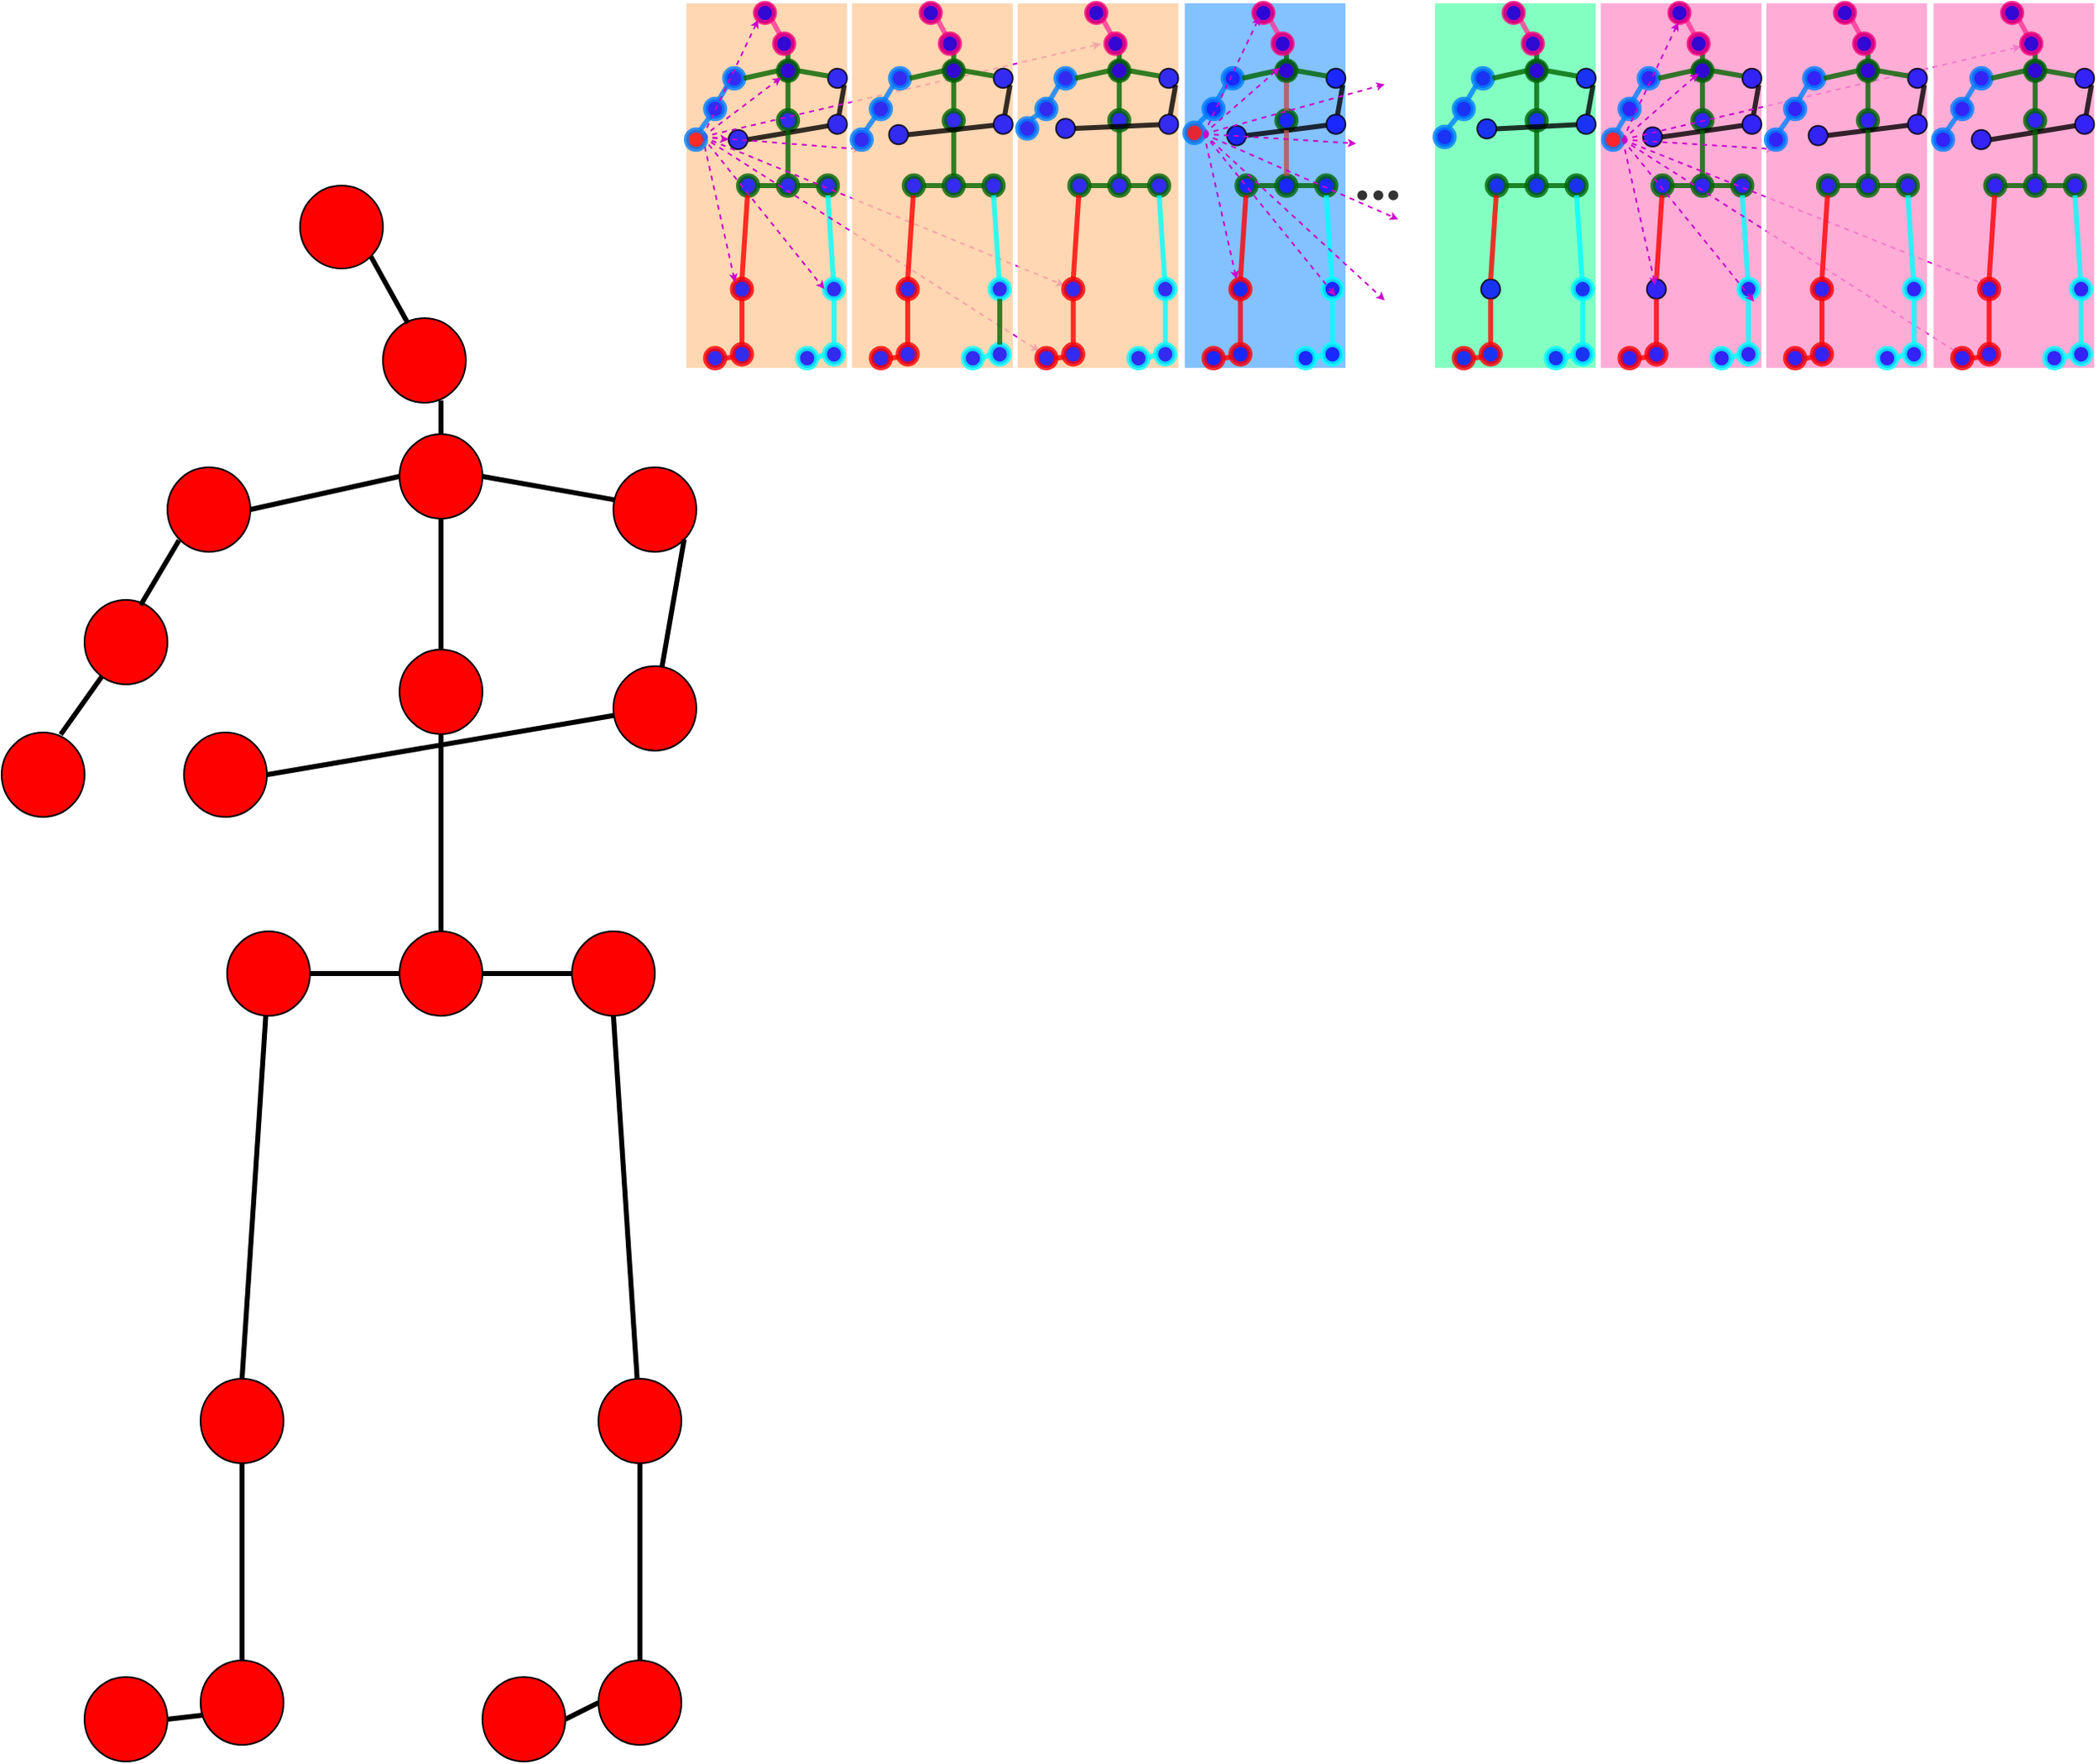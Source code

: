 <mxfile version="20.8.4" type="github">
  <diagram id="NYKB6-BuOTAKlO2avmCD" name="第 1 页">
    <mxGraphModel dx="1434" dy="764" grid="1" gridSize="10" guides="1" tooltips="1" connect="1" arrows="1" fold="1" page="1" pageScale="1" pageWidth="827" pageHeight="1169" math="0" shadow="0">
      <root>
        <mxCell id="0" />
        <mxCell id="1" parent="0" />
        <mxCell id="sT3eWaTCgVUYger8NRqr-3" value="" style="ellipse;whiteSpace=wrap;html=1;fillColor=#FF0000;" vertex="1" parent="1">
          <mxGeometry x="200" y="120" width="50" height="50" as="geometry" />
        </mxCell>
        <mxCell id="sT3eWaTCgVUYger8NRqr-4" value="" style="ellipse;whiteSpace=wrap;html=1;fillColor=#FF0000;" vertex="1" parent="1">
          <mxGeometry x="250" y="200" width="50" height="51" as="geometry" />
        </mxCell>
        <mxCell id="sT3eWaTCgVUYger8NRqr-5" value="" style="endArrow=none;html=1;rounded=0;exitX=0.3;exitY=0.059;exitDx=0;exitDy=0;entryX=1;entryY=1;entryDx=0;entryDy=0;exitPerimeter=0;strokeWidth=3;" edge="1" parent="1" source="sT3eWaTCgVUYger8NRqr-4" target="sT3eWaTCgVUYger8NRqr-3">
          <mxGeometry width="50" height="50" relative="1" as="geometry">
            <mxPoint x="390" y="370" as="sourcePoint" />
            <mxPoint x="440" y="320" as="targetPoint" />
          </mxGeometry>
        </mxCell>
        <mxCell id="sT3eWaTCgVUYger8NRqr-6" value="" style="ellipse;whiteSpace=wrap;html=1;fillColor=#FF0000;" vertex="1" parent="1">
          <mxGeometry x="260" y="270" width="50" height="51" as="geometry" />
        </mxCell>
        <mxCell id="sT3eWaTCgVUYger8NRqr-7" value="" style="ellipse;whiteSpace=wrap;html=1;fillColor=#FF0000;" vertex="1" parent="1">
          <mxGeometry x="389" y="290" width="50" height="51" as="geometry" />
        </mxCell>
        <mxCell id="sT3eWaTCgVUYger8NRqr-8" value="" style="ellipse;whiteSpace=wrap;html=1;fillColor=#FF0000;" vertex="1" parent="1">
          <mxGeometry x="120" y="290" width="50" height="51" as="geometry" />
        </mxCell>
        <mxCell id="sT3eWaTCgVUYger8NRqr-9" value="" style="endArrow=none;html=1;rounded=0;entryX=0.7;entryY=0.974;entryDx=0;entryDy=0;strokeWidth=3;entryPerimeter=0;exitX=0.5;exitY=0;exitDx=0;exitDy=0;" edge="1" parent="1" source="sT3eWaTCgVUYger8NRqr-6" target="sT3eWaTCgVUYger8NRqr-4">
          <mxGeometry width="50" height="50" relative="1" as="geometry">
            <mxPoint x="392" y="210" as="sourcePoint" />
            <mxPoint x="369.998" y="169.998" as="targetPoint" />
          </mxGeometry>
        </mxCell>
        <mxCell id="sT3eWaTCgVUYger8NRqr-10" value="" style="edgeStyle=none;orthogonalLoop=1;jettySize=auto;html=1;rounded=0;labelBackgroundColor=default;strokeColor=default;strokeWidth=3;fontFamily=Helvetica;fontSize=11;fontColor=default;endArrow=none;shape=connector;exitX=1;exitY=0.5;exitDx=0;exitDy=0;entryX=0;entryY=0.5;entryDx=0;entryDy=0;" edge="1" parent="1" source="sT3eWaTCgVUYger8NRqr-8" target="sT3eWaTCgVUYger8NRqr-6">
          <mxGeometry width="100" relative="1" as="geometry">
            <mxPoint x="190" y="325.08" as="sourcePoint" />
            <mxPoint x="267" y="313" as="targetPoint" />
            <Array as="points" />
          </mxGeometry>
        </mxCell>
        <mxCell id="sT3eWaTCgVUYger8NRqr-11" value="" style="edgeStyle=none;orthogonalLoop=1;jettySize=auto;html=1;rounded=0;labelBackgroundColor=default;strokeColor=default;strokeWidth=3;fontFamily=Helvetica;fontSize=11;fontColor=default;endArrow=none;shape=connector;exitX=1;exitY=0.5;exitDx=0;exitDy=0;entryX=0.02;entryY=0.386;entryDx=0;entryDy=0;entryPerimeter=0;" edge="1" parent="1" source="sT3eWaTCgVUYger8NRqr-6" target="sT3eWaTCgVUYger8NRqr-7">
          <mxGeometry width="100" relative="1" as="geometry">
            <mxPoint x="340" y="420" as="sourcePoint" />
            <mxPoint x="440" y="420" as="targetPoint" />
            <Array as="points" />
          </mxGeometry>
        </mxCell>
        <mxCell id="sT3eWaTCgVUYger8NRqr-12" value="" style="ellipse;whiteSpace=wrap;html=1;fillColor=#FF0000;" vertex="1" parent="1">
          <mxGeometry x="260" y="400" width="50" height="51" as="geometry" />
        </mxCell>
        <mxCell id="sT3eWaTCgVUYger8NRqr-13" value="" style="edgeStyle=none;orthogonalLoop=1;jettySize=auto;html=1;rounded=0;labelBackgroundColor=default;strokeColor=default;strokeWidth=3;fontFamily=Helvetica;fontSize=11;fontColor=default;endArrow=none;shape=connector;exitX=0.5;exitY=0;exitDx=0;exitDy=0;entryX=0.5;entryY=1;entryDx=0;entryDy=0;" edge="1" parent="1" source="sT3eWaTCgVUYger8NRqr-12" target="sT3eWaTCgVUYger8NRqr-6">
          <mxGeometry width="100" relative="1" as="geometry">
            <mxPoint x="340" y="500" as="sourcePoint" />
            <mxPoint x="440" y="500" as="targetPoint" />
            <Array as="points" />
          </mxGeometry>
        </mxCell>
        <mxCell id="sT3eWaTCgVUYger8NRqr-14" value="" style="ellipse;whiteSpace=wrap;html=1;fillColor=#FF0000;" vertex="1" parent="1">
          <mxGeometry x="389" y="410" width="50" height="51" as="geometry" />
        </mxCell>
        <mxCell id="sT3eWaTCgVUYger8NRqr-15" value="" style="edgeStyle=none;orthogonalLoop=1;jettySize=auto;html=1;rounded=0;labelBackgroundColor=default;strokeColor=default;strokeWidth=3;fontFamily=Helvetica;fontSize=11;fontColor=default;endArrow=none;shape=connector;exitX=1;exitY=1;exitDx=0;exitDy=0;" edge="1" parent="1" source="sT3eWaTCgVUYger8NRqr-7" target="sT3eWaTCgVUYger8NRqr-14">
          <mxGeometry width="100" relative="1" as="geometry">
            <mxPoint x="520" y="450" as="sourcePoint" />
            <mxPoint x="620" y="450" as="targetPoint" />
            <Array as="points" />
          </mxGeometry>
        </mxCell>
        <mxCell id="sT3eWaTCgVUYger8NRqr-16" value="" style="ellipse;whiteSpace=wrap;html=1;fillColor=#FF0000;" vertex="1" parent="1">
          <mxGeometry x="130" y="450" width="50" height="51" as="geometry" />
        </mxCell>
        <mxCell id="sT3eWaTCgVUYger8NRqr-17" value="" style="edgeStyle=none;orthogonalLoop=1;jettySize=auto;html=1;rounded=0;labelBackgroundColor=default;strokeColor=default;strokeWidth=3;fontFamily=Helvetica;fontSize=11;fontColor=default;endArrow=none;shape=connector;exitX=1;exitY=0.5;exitDx=0;exitDy=0;" edge="1" parent="1" source="sT3eWaTCgVUYger8NRqr-16" target="sT3eWaTCgVUYger8NRqr-14">
          <mxGeometry width="100" relative="1" as="geometry">
            <mxPoint x="500" y="580" as="sourcePoint" />
            <mxPoint x="600" y="580" as="targetPoint" />
            <Array as="points" />
          </mxGeometry>
        </mxCell>
        <mxCell id="sT3eWaTCgVUYger8NRqr-18" value="" style="ellipse;whiteSpace=wrap;html=1;fillColor=#FF0000;" vertex="1" parent="1">
          <mxGeometry x="70" y="370" width="50" height="51" as="geometry" />
        </mxCell>
        <mxCell id="sT3eWaTCgVUYger8NRqr-19" value="" style="ellipse;whiteSpace=wrap;html=1;fillColor=#FF0000;" vertex="1" parent="1">
          <mxGeometry x="20" y="450" width="50" height="51" as="geometry" />
        </mxCell>
        <mxCell id="sT3eWaTCgVUYger8NRqr-20" value="" style="edgeStyle=none;orthogonalLoop=1;jettySize=auto;html=1;rounded=0;labelBackgroundColor=default;strokeColor=default;strokeWidth=3;fontFamily=Helvetica;fontSize=11;fontColor=default;endArrow=none;shape=connector;exitX=0.712;exitY=0.024;exitDx=0;exitDy=0;exitPerimeter=0;" edge="1" parent="1" source="sT3eWaTCgVUYger8NRqr-19" target="sT3eWaTCgVUYger8NRqr-18">
          <mxGeometry width="100" relative="1" as="geometry">
            <mxPoint x="83" y="447" as="sourcePoint" />
            <mxPoint x="260" y="570" as="targetPoint" />
            <Array as="points" />
          </mxGeometry>
        </mxCell>
        <mxCell id="sT3eWaTCgVUYger8NRqr-21" value="" style="edgeStyle=none;orthogonalLoop=1;jettySize=auto;html=1;rounded=0;labelBackgroundColor=default;strokeColor=default;strokeWidth=3;fontFamily=Helvetica;fontSize=11;fontColor=default;endArrow=none;shape=connector;exitX=0.677;exitY=0.061;exitDx=0;exitDy=0;exitPerimeter=0;" edge="1" parent="1" source="sT3eWaTCgVUYger8NRqr-18">
          <mxGeometry width="100" relative="1" as="geometry">
            <mxPoint x="130" y="370" as="sourcePoint" />
            <mxPoint x="127" y="334" as="targetPoint" />
            <Array as="points" />
          </mxGeometry>
        </mxCell>
        <mxCell id="sT3eWaTCgVUYger8NRqr-22" value="" style="ellipse;whiteSpace=wrap;html=1;fillColor=#FF0000;" vertex="1" parent="1">
          <mxGeometry x="260" y="570" width="50" height="51" as="geometry" />
        </mxCell>
        <mxCell id="sT3eWaTCgVUYger8NRqr-23" value="" style="edgeStyle=none;orthogonalLoop=1;jettySize=auto;html=1;rounded=0;labelBackgroundColor=default;strokeColor=default;strokeWidth=3;fontFamily=Helvetica;fontSize=11;fontColor=default;endArrow=none;shape=connector;exitX=0.5;exitY=0;exitDx=0;exitDy=0;entryX=0.5;entryY=1;entryDx=0;entryDy=0;" edge="1" parent="1" source="sT3eWaTCgVUYger8NRqr-22" target="sT3eWaTCgVUYger8NRqr-12">
          <mxGeometry width="100" relative="1" as="geometry">
            <mxPoint x="370" y="620" as="sourcePoint" />
            <mxPoint x="470" y="620" as="targetPoint" />
            <Array as="points" />
          </mxGeometry>
        </mxCell>
        <mxCell id="sT3eWaTCgVUYger8NRqr-24" value="" style="ellipse;whiteSpace=wrap;html=1;fillColor=#FF0000;" vertex="1" parent="1">
          <mxGeometry x="364" y="570" width="50" height="51" as="geometry" />
        </mxCell>
        <mxCell id="sT3eWaTCgVUYger8NRqr-25" value="" style="ellipse;whiteSpace=wrap;html=1;fillColor=#FF0000;" vertex="1" parent="1">
          <mxGeometry x="156" y="570" width="50" height="51" as="geometry" />
        </mxCell>
        <mxCell id="sT3eWaTCgVUYger8NRqr-26" value="" style="edgeStyle=none;orthogonalLoop=1;jettySize=auto;html=1;rounded=0;labelBackgroundColor=default;strokeColor=default;strokeWidth=3;fontFamily=Helvetica;fontSize=11;fontColor=default;endArrow=none;shape=connector;entryX=0;entryY=0.5;entryDx=0;entryDy=0;exitX=1;exitY=0.5;exitDx=0;exitDy=0;" edge="1" parent="1" source="sT3eWaTCgVUYger8NRqr-25" target="sT3eWaTCgVUYger8NRqr-22">
          <mxGeometry width="100" relative="1" as="geometry">
            <mxPoint x="220" y="595.07" as="sourcePoint" />
            <mxPoint x="320" y="595.07" as="targetPoint" />
            <Array as="points" />
          </mxGeometry>
        </mxCell>
        <mxCell id="sT3eWaTCgVUYger8NRqr-27" value="" style="edgeStyle=none;orthogonalLoop=1;jettySize=auto;html=1;rounded=0;labelBackgroundColor=default;strokeColor=default;strokeWidth=3;fontFamily=Helvetica;fontSize=11;fontColor=default;endArrow=none;shape=connector;exitX=1;exitY=0.5;exitDx=0;exitDy=0;entryX=0;entryY=0.5;entryDx=0;entryDy=0;" edge="1" parent="1" source="sT3eWaTCgVUYger8NRqr-22" target="sT3eWaTCgVUYger8NRqr-24">
          <mxGeometry width="100" relative="1" as="geometry">
            <mxPoint x="270" y="730" as="sourcePoint" />
            <mxPoint x="370" y="730" as="targetPoint" />
            <Array as="points" />
          </mxGeometry>
        </mxCell>
        <mxCell id="sT3eWaTCgVUYger8NRqr-28" value="" style="ellipse;whiteSpace=wrap;html=1;fillColor=#FF0000;" vertex="1" parent="1">
          <mxGeometry x="140" y="840" width="50" height="51" as="geometry" />
        </mxCell>
        <mxCell id="sT3eWaTCgVUYger8NRqr-29" value="" style="ellipse;whiteSpace=wrap;html=1;fillColor=#FF0000;" vertex="1" parent="1">
          <mxGeometry x="380" y="840" width="50" height="51" as="geometry" />
        </mxCell>
        <mxCell id="sT3eWaTCgVUYger8NRqr-30" value="" style="edgeStyle=none;orthogonalLoop=1;jettySize=auto;html=1;rounded=0;labelBackgroundColor=default;strokeColor=default;strokeWidth=3;fontFamily=Helvetica;fontSize=11;fontColor=default;endArrow=none;shape=connector;exitX=0.5;exitY=0;exitDx=0;exitDy=0;" edge="1" parent="1" source="sT3eWaTCgVUYger8NRqr-28" target="sT3eWaTCgVUYger8NRqr-25">
          <mxGeometry width="100" relative="1" as="geometry">
            <mxPoint x="250" y="770" as="sourcePoint" />
            <mxPoint x="350" y="770" as="targetPoint" />
            <Array as="points" />
          </mxGeometry>
        </mxCell>
        <mxCell id="sT3eWaTCgVUYger8NRqr-31" value="" style="edgeStyle=none;orthogonalLoop=1;jettySize=auto;html=1;rounded=0;labelBackgroundColor=default;strokeColor=default;strokeWidth=3;fontFamily=Helvetica;fontSize=11;fontColor=default;endArrow=none;shape=connector;exitX=0.5;exitY=1;exitDx=0;exitDy=0;" edge="1" parent="1" source="sT3eWaTCgVUYger8NRqr-24" target="sT3eWaTCgVUYger8NRqr-29">
          <mxGeometry width="100" relative="1" as="geometry">
            <mxPoint x="350" y="790" as="sourcePoint" />
            <mxPoint x="450" y="790" as="targetPoint" />
            <Array as="points" />
          </mxGeometry>
        </mxCell>
        <mxCell id="sT3eWaTCgVUYger8NRqr-32" value="" style="ellipse;whiteSpace=wrap;html=1;fillColor=#FF0000;" vertex="1" parent="1">
          <mxGeometry x="140" y="1010" width="50" height="51" as="geometry" />
        </mxCell>
        <mxCell id="sT3eWaTCgVUYger8NRqr-33" value="" style="ellipse;whiteSpace=wrap;html=1;fillColor=#FF0000;" vertex="1" parent="1">
          <mxGeometry x="380" y="1010" width="50" height="51" as="geometry" />
        </mxCell>
        <mxCell id="sT3eWaTCgVUYger8NRqr-34" value="" style="edgeStyle=none;orthogonalLoop=1;jettySize=auto;html=1;rounded=0;labelBackgroundColor=default;strokeColor=default;strokeWidth=3;fontFamily=Helvetica;fontSize=11;fontColor=default;endArrow=none;shape=connector;exitX=0.5;exitY=0;exitDx=0;exitDy=0;entryX=0.5;entryY=1;entryDx=0;entryDy=0;" edge="1" parent="1" source="sT3eWaTCgVUYger8NRqr-32" target="sT3eWaTCgVUYger8NRqr-28">
          <mxGeometry width="100" relative="1" as="geometry">
            <mxPoint x="200" y="1050" as="sourcePoint" />
            <mxPoint x="300" y="1050" as="targetPoint" />
            <Array as="points" />
          </mxGeometry>
        </mxCell>
        <mxCell id="sT3eWaTCgVUYger8NRqr-35" value="" style="edgeStyle=none;orthogonalLoop=1;jettySize=auto;html=1;rounded=0;labelBackgroundColor=default;strokeColor=default;strokeWidth=3;fontFamily=Helvetica;fontSize=11;fontColor=default;endArrow=none;shape=connector;exitX=0.5;exitY=0;exitDx=0;exitDy=0;entryX=0.5;entryY=1;entryDx=0;entryDy=0;" edge="1" parent="1" source="sT3eWaTCgVUYger8NRqr-33" target="sT3eWaTCgVUYger8NRqr-29">
          <mxGeometry width="100" relative="1" as="geometry">
            <mxPoint x="340" y="1040" as="sourcePoint" />
            <mxPoint x="440" y="1040" as="targetPoint" />
            <Array as="points" />
          </mxGeometry>
        </mxCell>
        <mxCell id="sT3eWaTCgVUYger8NRqr-36" value="" style="ellipse;whiteSpace=wrap;html=1;fillColor=#FF0000;" vertex="1" parent="1">
          <mxGeometry x="70" y="1020" width="50" height="51" as="geometry" />
        </mxCell>
        <mxCell id="sT3eWaTCgVUYger8NRqr-37" value="" style="ellipse;whiteSpace=wrap;html=1;fillColor=#FF0000;" vertex="1" parent="1">
          <mxGeometry x="310" y="1020" width="50" height="51" as="geometry" />
        </mxCell>
        <mxCell id="sT3eWaTCgVUYger8NRqr-38" value="" style="edgeStyle=none;orthogonalLoop=1;jettySize=auto;html=1;rounded=0;labelBackgroundColor=default;strokeColor=default;strokeWidth=3;fontFamily=Helvetica;fontSize=11;fontColor=default;endArrow=none;shape=connector;exitX=1;exitY=0.5;exitDx=0;exitDy=0;entryX=0.033;entryY=0.647;entryDx=0;entryDy=0;entryPerimeter=0;" edge="1" parent="1" source="sT3eWaTCgVUYger8NRqr-36" target="sT3eWaTCgVUYger8NRqr-32">
          <mxGeometry width="100" relative="1" as="geometry">
            <mxPoint x="110" y="1180" as="sourcePoint" />
            <mxPoint x="210" y="1180" as="targetPoint" />
            <Array as="points" />
          </mxGeometry>
        </mxCell>
        <mxCell id="sT3eWaTCgVUYger8NRqr-39" value="" style="edgeStyle=none;orthogonalLoop=1;jettySize=auto;html=1;rounded=0;labelBackgroundColor=default;strokeColor=default;strokeWidth=3;fontFamily=Helvetica;fontSize=11;fontColor=default;endArrow=none;shape=connector;exitX=1;exitY=0.5;exitDx=0;exitDy=0;entryX=0;entryY=0.5;entryDx=0;entryDy=0;" edge="1" parent="1" source="sT3eWaTCgVUYger8NRqr-37" target="sT3eWaTCgVUYger8NRqr-33">
          <mxGeometry width="100" relative="1" as="geometry">
            <mxPoint x="290" y="1200" as="sourcePoint" />
            <mxPoint x="390" y="1200" as="targetPoint" />
            <Array as="points" />
          </mxGeometry>
        </mxCell>
        <mxCell id="sT3eWaTCgVUYger8NRqr-40" value="" style="group;labelBackgroundColor=#FFFFFF;fillColor=none;" vertex="1" connectable="0" parent="1">
          <mxGeometry x="433" y="10" width="849.21" height="220" as="geometry" />
        </mxCell>
        <mxCell id="sT3eWaTCgVUYger8NRqr-41" value="" style="group;fillColor=#FFCE9F;opacity=80;" vertex="1" connectable="0" parent="sT3eWaTCgVUYger8NRqr-40">
          <mxGeometry width="96.929" height="220" as="geometry" />
        </mxCell>
        <mxCell id="sT3eWaTCgVUYger8NRqr-42" value="" style="ellipse;whiteSpace=wrap;html=1;fillColor=#FF0000;opacity=80;" vertex="1" parent="sT3eWaTCgVUYger8NRqr-41">
          <mxGeometry x="41.64" width="11.567" height="11.567" as="geometry" />
        </mxCell>
        <mxCell id="sT3eWaTCgVUYger8NRqr-43" value="" style="ellipse;whiteSpace=wrap;html=1;fillColor=#FF0000;opacity=80;" vertex="1" parent="sT3eWaTCgVUYger8NRqr-41">
          <mxGeometry x="53.207" y="18.507" width="11.567" height="11.798" as="geometry" />
        </mxCell>
        <mxCell id="sT3eWaTCgVUYger8NRqr-44" value="" style="endArrow=none;html=1;rounded=0;exitX=0.3;exitY=0.059;exitDx=0;exitDy=0;entryX=1;entryY=1;entryDx=0;entryDy=0;exitPerimeter=0;strokeWidth=3;strokeColor=#FF3399;opacity=80;" edge="1" parent="sT3eWaTCgVUYger8NRqr-41" source="sT3eWaTCgVUYger8NRqr-43" target="sT3eWaTCgVUYger8NRqr-42">
          <mxGeometry width="50" height="50" relative="1" as="geometry">
            <mxPoint x="85.593" y="57.834" as="sourcePoint" />
            <mxPoint x="97.16" y="46.267" as="targetPoint" />
          </mxGeometry>
        </mxCell>
        <mxCell id="sT3eWaTCgVUYger8NRqr-45" value="" style="ellipse;whiteSpace=wrap;html=1;fillColor=#FF0000;opacity=80;" vertex="1" parent="sT3eWaTCgVUYger8NRqr-41">
          <mxGeometry x="55.52" y="34.7" width="11.567" height="11.798" as="geometry" />
        </mxCell>
        <mxCell id="sT3eWaTCgVUYger8NRqr-46" value="" style="ellipse;whiteSpace=wrap;html=1;fillColor=#0000FF;opacity=80;" vertex="1" parent="sT3eWaTCgVUYger8NRqr-41">
          <mxGeometry x="85.362" y="39.327" width="11.567" height="11.798" as="geometry" />
        </mxCell>
        <mxCell id="sT3eWaTCgVUYger8NRqr-47" value="" style="ellipse;whiteSpace=wrap;html=1;fillColor=#0000FF;opacity=80;strokeColor=#007FFF;strokeWidth=3;" vertex="1" parent="sT3eWaTCgVUYger8NRqr-41">
          <mxGeometry x="23.133" y="39.327" width="11.567" height="11.798" as="geometry" />
        </mxCell>
        <mxCell id="sT3eWaTCgVUYger8NRqr-48" value="" style="endArrow=none;html=1;rounded=0;entryX=0.7;entryY=0.974;entryDx=0;entryDy=0;strokeWidth=3;entryPerimeter=0;exitX=0.5;exitY=0;exitDx=0;exitDy=0;fontSize=11;fillColor=#0000FF;strokeColor=#006600;opacity=80;" edge="1" parent="sT3eWaTCgVUYger8NRqr-41" source="sT3eWaTCgVUYger8NRqr-45" target="sT3eWaTCgVUYger8NRqr-43">
          <mxGeometry width="50" height="50" relative="1" as="geometry">
            <mxPoint x="86.056" y="20.82" as="sourcePoint" />
            <mxPoint x="80.966" y="11.566" as="targetPoint" />
          </mxGeometry>
        </mxCell>
        <mxCell id="sT3eWaTCgVUYger8NRqr-49" value="" style="edgeStyle=none;orthogonalLoop=1;jettySize=auto;html=1;rounded=0;labelBackgroundColor=default;strokeColor=#006600;strokeWidth=3;fontFamily=Helvetica;fontSize=11;fontColor=default;endArrow=none;shape=connector;exitX=1;exitY=0.5;exitDx=0;exitDy=0;entryX=0;entryY=0.5;entryDx=0;entryDy=0;opacity=80;" edge="1" parent="sT3eWaTCgVUYger8NRqr-41" source="sT3eWaTCgVUYger8NRqr-47" target="sT3eWaTCgVUYger8NRqr-45">
          <mxGeometry width="100" relative="1" as="geometry">
            <mxPoint x="39.327" y="47.442" as="sourcePoint" />
            <mxPoint x="57.139" y="44.648" as="targetPoint" />
            <Array as="points" />
          </mxGeometry>
        </mxCell>
        <mxCell id="sT3eWaTCgVUYger8NRqr-50" value="" style="edgeStyle=none;orthogonalLoop=1;jettySize=auto;html=1;rounded=0;labelBackgroundColor=default;strokeColor=#006600;strokeWidth=3;fontFamily=Helvetica;fontSize=11;fontColor=default;endArrow=none;shape=connector;exitX=1;exitY=0.5;exitDx=0;exitDy=0;entryX=0.02;entryY=0.386;entryDx=0;entryDy=0;entryPerimeter=0;opacity=80;" edge="1" parent="sT3eWaTCgVUYger8NRqr-41" source="sT3eWaTCgVUYger8NRqr-45" target="sT3eWaTCgVUYger8NRqr-46">
          <mxGeometry width="100" relative="1" as="geometry">
            <mxPoint x="74.027" y="69.401" as="sourcePoint" />
            <mxPoint x="97.16" y="69.401" as="targetPoint" />
            <Array as="points" />
          </mxGeometry>
        </mxCell>
        <mxCell id="sT3eWaTCgVUYger8NRqr-51" value="" style="ellipse;whiteSpace=wrap;html=1;fillColor=#0000FF;opacity=80;strokeColor=#006600;strokeWidth=3;labelBackgroundColor=default;endArrow=none;fontSize=11;rounded=0;" vertex="1" parent="sT3eWaTCgVUYger8NRqr-41">
          <mxGeometry x="55.52" y="64.774" width="11.567" height="11.798" as="geometry" />
        </mxCell>
        <mxCell id="sT3eWaTCgVUYger8NRqr-52" value="" style="edgeStyle=none;orthogonalLoop=1;jettySize=auto;html=1;rounded=0;labelBackgroundColor=default;strokeColor=#006600;strokeWidth=3;fontFamily=Helvetica;fontSize=11;fontColor=default;endArrow=none;shape=connector;exitX=0.5;exitY=0;exitDx=0;exitDy=0;entryX=0.5;entryY=1;entryDx=0;entryDy=0;opacity=80;" edge="1" parent="sT3eWaTCgVUYger8NRqr-41" source="sT3eWaTCgVUYger8NRqr-51" target="sT3eWaTCgVUYger8NRqr-45">
          <mxGeometry width="100" relative="1" as="geometry">
            <mxPoint x="74.027" y="87.907" as="sourcePoint" />
            <mxPoint x="97.16" y="87.907" as="targetPoint" />
            <Array as="points" />
          </mxGeometry>
        </mxCell>
        <mxCell id="sT3eWaTCgVUYger8NRqr-53" value="" style="ellipse;whiteSpace=wrap;html=1;fillColor=#0000FF;opacity=80;" vertex="1" parent="sT3eWaTCgVUYger8NRqr-41">
          <mxGeometry x="85.362" y="67.087" width="11.567" height="11.798" as="geometry" />
        </mxCell>
        <mxCell id="sT3eWaTCgVUYger8NRqr-54" value="" style="edgeStyle=none;orthogonalLoop=1;jettySize=auto;html=1;rounded=0;labelBackgroundColor=default;strokeColor=default;strokeWidth=3;fontFamily=Helvetica;fontSize=12;fontColor=default;endArrow=none;shape=connector;exitX=1;exitY=1;exitDx=0;exitDy=0;opacity=80;fillColor=#0000FF;" edge="1" parent="sT3eWaTCgVUYger8NRqr-41" source="sT3eWaTCgVUYger8NRqr-46" target="sT3eWaTCgVUYger8NRqr-53">
          <mxGeometry width="100" relative="1" as="geometry">
            <mxPoint x="115.667" y="76.341" as="sourcePoint" />
            <mxPoint x="138.8" y="76.341" as="targetPoint" />
            <Array as="points" />
          </mxGeometry>
        </mxCell>
        <mxCell id="sT3eWaTCgVUYger8NRqr-55" value="" style="ellipse;whiteSpace=wrap;html=1;fillColor=#0000FF;opacity=80;" vertex="1" parent="sT3eWaTCgVUYger8NRqr-41">
          <mxGeometry x="25.447" y="76.341" width="11.567" height="11.798" as="geometry" />
        </mxCell>
        <mxCell id="sT3eWaTCgVUYger8NRqr-56" value="" style="edgeStyle=none;orthogonalLoop=1;jettySize=auto;html=1;rounded=0;labelBackgroundColor=default;strokeColor=default;strokeWidth=3;fontFamily=Helvetica;fontSize=12;fontColor=default;endArrow=none;shape=connector;exitX=1;exitY=0.5;exitDx=0;exitDy=0;opacity=80;fillColor=#0000FF;" edge="1" parent="sT3eWaTCgVUYger8NRqr-41" source="sT3eWaTCgVUYger8NRqr-55" target="sT3eWaTCgVUYger8NRqr-53">
          <mxGeometry width="100" relative="1" as="geometry">
            <mxPoint x="111.04" y="106.414" as="sourcePoint" />
            <mxPoint x="134.173" y="106.414" as="targetPoint" />
            <Array as="points" />
          </mxGeometry>
        </mxCell>
        <mxCell id="sT3eWaTCgVUYger8NRqr-57" value="" style="ellipse;whiteSpace=wrap;html=1;fillColor=#0000FF;opacity=80;strokeColor=#007FFF;strokeWidth=3;" vertex="1" parent="sT3eWaTCgVUYger8NRqr-41">
          <mxGeometry x="11.567" y="57.834" width="11.567" height="11.798" as="geometry" />
        </mxCell>
        <mxCell id="sT3eWaTCgVUYger8NRqr-58" value="" style="edgeStyle=none;orthogonalLoop=1;jettySize=auto;html=1;rounded=0;labelBackgroundColor=default;strokeColor=#007FFF;strokeWidth=3;fontFamily=Helvetica;fontSize=12;fontColor=default;endArrow=none;shape=connector;exitX=0.677;exitY=0.061;exitDx=0;exitDy=0;exitPerimeter=0;opacity=80;fillColor=#0000FF;" edge="1" parent="sT3eWaTCgVUYger8NRqr-41" source="sT3eWaTCgVUYger8NRqr-57">
          <mxGeometry width="100" relative="1" as="geometry">
            <mxPoint x="25.447" y="57.834" as="sourcePoint" />
            <mxPoint x="24.753" y="49.506" as="targetPoint" />
            <Array as="points" />
          </mxGeometry>
        </mxCell>
        <mxCell id="sT3eWaTCgVUYger8NRqr-59" value="" style="ellipse;whiteSpace=wrap;html=1;fillColor=#0000FF;opacity=80;strokeColor=#006600;strokeWidth=3;labelBackgroundColor=default;endArrow=none;fontSize=11;rounded=0;" vertex="1" parent="sT3eWaTCgVUYger8NRqr-41">
          <mxGeometry x="55.52" y="104.101" width="11.567" height="11.798" as="geometry" />
        </mxCell>
        <mxCell id="sT3eWaTCgVUYger8NRqr-60" value="" style="edgeStyle=none;orthogonalLoop=1;jettySize=auto;html=1;rounded=0;labelBackgroundColor=default;strokeColor=#006600;strokeWidth=3;fontFamily=Helvetica;fontSize=11;fontColor=default;endArrow=none;shape=connector;exitX=0.5;exitY=0;exitDx=0;exitDy=0;entryX=0.5;entryY=1;entryDx=0;entryDy=0;opacity=80;" edge="1" parent="sT3eWaTCgVUYger8NRqr-41" source="sT3eWaTCgVUYger8NRqr-59" target="sT3eWaTCgVUYger8NRqr-51">
          <mxGeometry width="100" relative="1" as="geometry">
            <mxPoint x="80.967" y="115.668" as="sourcePoint" />
            <mxPoint x="104.1" y="115.668" as="targetPoint" />
            <Array as="points" />
          </mxGeometry>
        </mxCell>
        <mxCell id="sT3eWaTCgVUYger8NRqr-61" value="" style="ellipse;whiteSpace=wrap;html=1;fillColor=#0000FF;opacity=80;strokeColor=#006600;strokeWidth=3;labelBackgroundColor=default;endArrow=none;fontSize=11;rounded=0;" vertex="1" parent="sT3eWaTCgVUYger8NRqr-41">
          <mxGeometry x="79.579" y="104.101" width="11.567" height="11.798" as="geometry" />
        </mxCell>
        <mxCell id="sT3eWaTCgVUYger8NRqr-62" value="" style="ellipse;whiteSpace=wrap;html=1;fillColor=#0000FF;opacity=80;strokeColor=#006600;strokeWidth=3;labelBackgroundColor=default;endArrow=none;fontSize=11;rounded=0;" vertex="1" parent="sT3eWaTCgVUYger8NRqr-41">
          <mxGeometry x="31.461" y="104.101" width="11.567" height="11.798" as="geometry" />
        </mxCell>
        <mxCell id="sT3eWaTCgVUYger8NRqr-63" value="" style="edgeStyle=none;orthogonalLoop=1;jettySize=auto;html=1;rounded=0;labelBackgroundColor=default;strokeColor=#006600;strokeWidth=3;fontFamily=Helvetica;fontSize=11;fontColor=default;endArrow=none;shape=connector;entryX=0;entryY=0.5;entryDx=0;entryDy=0;exitX=1;exitY=0.5;exitDx=0;exitDy=0;opacity=80;" edge="1" parent="sT3eWaTCgVUYger8NRqr-41" source="sT3eWaTCgVUYger8NRqr-62" target="sT3eWaTCgVUYger8NRqr-59">
          <mxGeometry width="100" relative="1" as="geometry">
            <mxPoint x="46.267" y="109.901" as="sourcePoint" />
            <mxPoint x="69.4" y="109.901" as="targetPoint" />
            <Array as="points" />
          </mxGeometry>
        </mxCell>
        <mxCell id="sT3eWaTCgVUYger8NRqr-64" value="" style="edgeStyle=none;orthogonalLoop=1;jettySize=auto;html=1;rounded=0;labelBackgroundColor=default;strokeColor=#006600;strokeWidth=3;fontFamily=Helvetica;fontSize=11;fontColor=default;endArrow=none;shape=connector;exitX=1;exitY=0.5;exitDx=0;exitDy=0;entryX=0;entryY=0.5;entryDx=0;entryDy=0;opacity=80;" edge="1" parent="sT3eWaTCgVUYger8NRqr-41" source="sT3eWaTCgVUYger8NRqr-59" target="sT3eWaTCgVUYger8NRqr-61">
          <mxGeometry width="100" relative="1" as="geometry">
            <mxPoint x="57.833" y="141.115" as="sourcePoint" />
            <mxPoint x="80.967" y="141.115" as="targetPoint" />
            <Array as="points" />
          </mxGeometry>
        </mxCell>
        <mxCell id="sT3eWaTCgVUYger8NRqr-65" value="" style="ellipse;whiteSpace=wrap;html=1;fillColor=#0000FF;opacity=80;strokeColor=#FF0000;strokeWidth=3;" vertex="1" parent="sT3eWaTCgVUYger8NRqr-41">
          <mxGeometry x="27.76" y="166.562" width="11.567" height="11.798" as="geometry" />
        </mxCell>
        <mxCell id="sT3eWaTCgVUYger8NRqr-66" value="" style="ellipse;whiteSpace=wrap;html=1;fillColor=#0000FF;opacity=80;strokeColor=#00FFFF;strokeWidth=3;" vertex="1" parent="sT3eWaTCgVUYger8NRqr-41">
          <mxGeometry x="83.28" y="166.562" width="11.567" height="11.798" as="geometry" />
        </mxCell>
        <mxCell id="sT3eWaTCgVUYger8NRqr-67" value="" style="edgeStyle=none;orthogonalLoop=1;jettySize=auto;html=1;rounded=0;labelBackgroundColor=default;strokeColor=#FF0000;strokeWidth=3;fontFamily=Helvetica;fontSize=12;fontColor=default;endArrow=none;shape=connector;exitX=0.5;exitY=0;exitDx=0;exitDy=0;opacity=80;fillColor=#0000FF;" edge="1" parent="sT3eWaTCgVUYger8NRqr-41" source="sT3eWaTCgVUYger8NRqr-65" target="sT3eWaTCgVUYger8NRqr-62">
          <mxGeometry width="100" relative="1" as="geometry">
            <mxPoint x="53.207" y="150.368" as="sourcePoint" />
            <mxPoint x="76.34" y="150.368" as="targetPoint" />
            <Array as="points" />
          </mxGeometry>
        </mxCell>
        <mxCell id="sT3eWaTCgVUYger8NRqr-68" value="" style="edgeStyle=none;orthogonalLoop=1;jettySize=auto;html=1;rounded=0;labelBackgroundColor=default;strokeColor=#00FFFF;strokeWidth=3;fontFamily=Helvetica;fontSize=12;fontColor=default;endArrow=none;shape=connector;exitX=0.5;exitY=1;exitDx=0;exitDy=0;opacity=80;fillColor=#0000FF;" edge="1" parent="sT3eWaTCgVUYger8NRqr-41" source="sT3eWaTCgVUYger8NRqr-61" target="sT3eWaTCgVUYger8NRqr-66">
          <mxGeometry width="100" relative="1" as="geometry">
            <mxPoint x="76.34" y="154.995" as="sourcePoint" />
            <mxPoint x="99.473" y="154.995" as="targetPoint" />
            <Array as="points" />
          </mxGeometry>
        </mxCell>
        <mxCell id="sT3eWaTCgVUYger8NRqr-69" value="" style="ellipse;whiteSpace=wrap;html=1;fillColor=#0000FF;opacity=80;strokeColor=#FF0000;strokeWidth=3;" vertex="1" parent="sT3eWaTCgVUYger8NRqr-41">
          <mxGeometry x="27.76" y="205.889" width="11.567" height="11.798" as="geometry" />
        </mxCell>
        <mxCell id="sT3eWaTCgVUYger8NRqr-70" value="" style="ellipse;whiteSpace=wrap;html=1;fillColor=#0000FF;opacity=80;strokeColor=#00FFFF;strokeWidth=3;" vertex="1" parent="sT3eWaTCgVUYger8NRqr-41">
          <mxGeometry x="83.28" y="205.889" width="11.567" height="11.798" as="geometry" />
        </mxCell>
        <mxCell id="sT3eWaTCgVUYger8NRqr-71" value="" style="edgeStyle=none;orthogonalLoop=1;jettySize=auto;html=1;rounded=0;labelBackgroundColor=default;strokeColor=#FF0000;strokeWidth=3;fontFamily=Helvetica;fontSize=12;fontColor=default;endArrow=none;shape=connector;exitX=0.5;exitY=0;exitDx=0;exitDy=0;entryX=0.5;entryY=1;entryDx=0;entryDy=0;opacity=80;fillColor=#0000FF;" edge="1" parent="sT3eWaTCgVUYger8NRqr-41" source="sT3eWaTCgVUYger8NRqr-69" target="sT3eWaTCgVUYger8NRqr-65">
          <mxGeometry width="100" relative="1" as="geometry">
            <mxPoint x="41.64" y="215.142" as="sourcePoint" />
            <mxPoint x="64.773" y="215.142" as="targetPoint" />
            <Array as="points" />
          </mxGeometry>
        </mxCell>
        <mxCell id="sT3eWaTCgVUYger8NRqr-72" value="" style="edgeStyle=none;orthogonalLoop=1;jettySize=auto;html=1;rounded=0;labelBackgroundColor=default;strokeColor=#00FFFF;strokeWidth=3;fontFamily=Helvetica;fontSize=12;fontColor=default;endArrow=none;shape=connector;exitX=0.5;exitY=0;exitDx=0;exitDy=0;entryX=0.5;entryY=1;entryDx=0;entryDy=0;opacity=80;fillColor=#0000FF;" edge="1" parent="sT3eWaTCgVUYger8NRqr-41" source="sT3eWaTCgVUYger8NRqr-70" target="sT3eWaTCgVUYger8NRqr-66">
          <mxGeometry width="100" relative="1" as="geometry">
            <mxPoint x="74.027" y="212.829" as="sourcePoint" />
            <mxPoint x="97.16" y="212.829" as="targetPoint" />
            <Array as="points" />
          </mxGeometry>
        </mxCell>
        <mxCell id="sT3eWaTCgVUYger8NRqr-73" value="" style="ellipse;whiteSpace=wrap;html=1;fillColor=#0000FF;opacity=80;strokeColor=#FF0000;strokeWidth=3;" vertex="1" parent="sT3eWaTCgVUYger8NRqr-41">
          <mxGeometry x="11.567" y="208.202" width="11.567" height="11.798" as="geometry" />
        </mxCell>
        <mxCell id="sT3eWaTCgVUYger8NRqr-74" value="" style="ellipse;whiteSpace=wrap;html=1;fillColor=#0000FF;opacity=80;strokeColor=#00FFFF;strokeWidth=3;" vertex="1" parent="sT3eWaTCgVUYger8NRqr-41">
          <mxGeometry x="67.087" y="208.202" width="11.567" height="11.798" as="geometry" />
        </mxCell>
        <mxCell id="sT3eWaTCgVUYger8NRqr-75" value="" style="edgeStyle=none;orthogonalLoop=1;jettySize=auto;html=1;rounded=0;labelBackgroundColor=default;strokeColor=#FF0000;strokeWidth=3;fontFamily=Helvetica;fontSize=12;fontColor=default;endArrow=none;shape=connector;exitX=1;exitY=0.5;exitDx=0;exitDy=0;entryX=0.033;entryY=0.647;entryDx=0;entryDy=0;entryPerimeter=0;opacity=80;fillColor=#0000FF;" edge="1" parent="sT3eWaTCgVUYger8NRqr-41" source="sT3eWaTCgVUYger8NRqr-73" target="sT3eWaTCgVUYger8NRqr-69">
          <mxGeometry width="100" relative="1" as="geometry">
            <mxPoint x="20.82" y="245.216" as="sourcePoint" />
            <mxPoint x="43.953" y="245.216" as="targetPoint" />
            <Array as="points" />
          </mxGeometry>
        </mxCell>
        <mxCell id="sT3eWaTCgVUYger8NRqr-76" value="" style="edgeStyle=none;orthogonalLoop=1;jettySize=auto;html=1;rounded=0;labelBackgroundColor=default;strokeColor=#00FFFF;strokeWidth=3;fontFamily=Helvetica;fontSize=12;fontColor=default;endArrow=none;shape=connector;exitX=1;exitY=0.5;exitDx=0;exitDy=0;entryX=0;entryY=0.5;entryDx=0;entryDy=0;opacity=80;fillColor=#0000FF;" edge="1" parent="sT3eWaTCgVUYger8NRqr-41" source="sT3eWaTCgVUYger8NRqr-74" target="sT3eWaTCgVUYger8NRqr-70">
          <mxGeometry width="100" relative="1" as="geometry">
            <mxPoint x="62.46" y="249.842" as="sourcePoint" />
            <mxPoint x="85.593" y="249.842" as="targetPoint" />
            <Array as="points" />
          </mxGeometry>
        </mxCell>
        <mxCell id="sT3eWaTCgVUYger8NRqr-77" value="" style="ellipse;whiteSpace=wrap;html=1;fillColor=#0000FF;opacity=80;strokeColor=#FF0080;strokeWidth=3;" vertex="1" parent="sT3eWaTCgVUYger8NRqr-41">
          <mxGeometry x="41.64" width="11.567" height="11.567" as="geometry" />
        </mxCell>
        <mxCell id="sT3eWaTCgVUYger8NRqr-78" value="" style="ellipse;whiteSpace=wrap;html=1;fillColor=#0000FF;opacity=80;strokeColor=#FF0080;strokeWidth=3;" vertex="1" parent="sT3eWaTCgVUYger8NRqr-41">
          <mxGeometry x="53.207" y="18.507" width="11.567" height="11.798" as="geometry" />
        </mxCell>
        <mxCell id="sT3eWaTCgVUYger8NRqr-79" value="" style="ellipse;whiteSpace=wrap;html=1;fillColor=#0000FF;opacity=80;strokeColor=#006600;strokeWidth=3;labelBackgroundColor=default;endArrow=none;fontSize=11;rounded=0;" vertex="1" parent="sT3eWaTCgVUYger8NRqr-41">
          <mxGeometry x="55.52" y="34.7" width="11.567" height="11.798" as="geometry" />
        </mxCell>
        <mxCell id="sT3eWaTCgVUYger8NRqr-80" value="" style="endArrow=classic;html=1;rounded=0;labelBackgroundColor=default;strokeColor=#CC00CC;strokeWidth=1;fontFamily=Helvetica;fontSize=18;fontColor=default;shape=connector;endSize=2;jumpSize=3;dashed=1;exitX=1;exitY=0.5;exitDx=0;exitDy=0;entryX=0;entryY=1;entryDx=0;entryDy=0;" edge="1" parent="sT3eWaTCgVUYger8NRqr-41" target="sT3eWaTCgVUYger8NRqr-77">
          <mxGeometry width="50" height="50" relative="1" as="geometry">
            <mxPoint x="9.799" y="80.586" as="sourcePoint" />
            <mxPoint x="27.763" y="166.558" as="targetPoint" />
          </mxGeometry>
        </mxCell>
        <mxCell id="sT3eWaTCgVUYger8NRqr-81" value="" style="endArrow=classic;html=1;rounded=0;labelBackgroundColor=default;strokeColor=#CC00CC;strokeWidth=1;fontFamily=Helvetica;fontSize=18;fontColor=default;shape=connector;endSize=2;jumpSize=3;dashed=1;exitX=1;exitY=0.5;exitDx=0;exitDy=0;entryX=0;entryY=1;entryDx=0;entryDy=0;" edge="1" parent="sT3eWaTCgVUYger8NRqr-41" target="sT3eWaTCgVUYger8NRqr-79">
          <mxGeometry width="50" height="50" relative="1" as="geometry">
            <mxPoint x="9.799" y="80.586" as="sourcePoint" />
            <mxPoint x="27.763" y="166.558" as="targetPoint" />
          </mxGeometry>
        </mxCell>
        <mxCell id="sT3eWaTCgVUYger8NRqr-82" value="" style="endArrow=classic;html=1;rounded=0;labelBackgroundColor=default;strokeColor=#CC00CC;strokeWidth=1;fontFamily=Helvetica;fontSize=18;fontColor=default;shape=connector;endSize=2;jumpSize=3;dashed=1;exitX=1;exitY=0.5;exitDx=0;exitDy=0;entryX=0;entryY=0.5;entryDx=0;entryDy=0;" edge="1" parent="sT3eWaTCgVUYger8NRqr-41" target="sT3eWaTCgVUYger8NRqr-55">
          <mxGeometry width="50" height="50" relative="1" as="geometry">
            <mxPoint x="9.799" y="80.586" as="sourcePoint" />
            <mxPoint x="27.763" y="166.558" as="targetPoint" />
          </mxGeometry>
        </mxCell>
        <mxCell id="sT3eWaTCgVUYger8NRqr-83" value="" style="endArrow=classic;html=1;rounded=0;labelBackgroundColor=default;strokeColor=#CC00CC;strokeWidth=1;fontFamily=Helvetica;fontSize=18;fontColor=default;shape=connector;endSize=2;jumpSize=3;dashed=1;exitX=1;exitY=0.5;exitDx=0;exitDy=0;entryX=0;entryY=0;entryDx=0;entryDy=0;" edge="1" parent="sT3eWaTCgVUYger8NRqr-41" target="sT3eWaTCgVUYger8NRqr-65">
          <mxGeometry width="50" height="50" relative="1" as="geometry">
            <mxPoint x="9.799" y="80.586" as="sourcePoint" />
            <mxPoint x="27.763" y="166.558" as="targetPoint" />
          </mxGeometry>
        </mxCell>
        <mxCell id="sT3eWaTCgVUYger8NRqr-84" value="" style="endArrow=classic;html=1;rounded=0;labelBackgroundColor=default;strokeColor=#CC00CC;strokeWidth=1;fontFamily=Helvetica;fontSize=18;fontColor=default;shape=connector;endSize=2;jumpSize=3;dashed=1;exitX=1;exitY=0.5;exitDx=0;exitDy=0;entryX=0;entryY=0.5;entryDx=0;entryDy=0;" edge="1" parent="sT3eWaTCgVUYger8NRqr-41" target="sT3eWaTCgVUYger8NRqr-66">
          <mxGeometry width="50" height="50" relative="1" as="geometry">
            <mxPoint x="9.799" y="80.586" as="sourcePoint" />
            <mxPoint x="27.763" y="166.558" as="targetPoint" />
          </mxGeometry>
        </mxCell>
        <mxCell id="sT3eWaTCgVUYger8NRqr-85" value="" style="endArrow=classic;html=1;rounded=0;labelBackgroundColor=default;strokeColor=#CC00CC;strokeWidth=1;fontFamily=Helvetica;fontSize=18;fontColor=default;shape=connector;endSize=2;jumpSize=3;dashed=1;exitX=1;exitY=0.5;exitDx=0;exitDy=0;entryX=0.5;entryY=1;entryDx=0;entryDy=0;" edge="1" parent="sT3eWaTCgVUYger8NRqr-41" target="sT3eWaTCgVUYger8NRqr-104">
          <mxGeometry width="50" height="50" relative="1" as="geometry">
            <mxPoint x="9.799" y="80.586" as="sourcePoint" />
            <mxPoint x="27.763" y="166.558" as="targetPoint" />
          </mxGeometry>
        </mxCell>
        <mxCell id="sT3eWaTCgVUYger8NRqr-86" value="" style="endArrow=classic;html=1;rounded=0;labelBackgroundColor=default;strokeColor=#CC00CC;strokeWidth=1;fontFamily=Helvetica;fontSize=18;fontColor=default;shape=connector;endSize=2;jumpSize=3;dashed=1;exitX=1;exitY=0.5;exitDx=0;exitDy=0;" edge="1" parent="sT3eWaTCgVUYger8NRqr-41" target="sT3eWaTCgVUYger8NRqr-154">
          <mxGeometry width="50" height="50" relative="1" as="geometry">
            <mxPoint x="9.799" y="80.586" as="sourcePoint" />
            <mxPoint x="27.763" y="166.558" as="targetPoint" />
          </mxGeometry>
        </mxCell>
        <mxCell id="sT3eWaTCgVUYger8NRqr-87" value="" style="endArrow=classic;html=1;rounded=0;labelBackgroundColor=default;strokeColor=#CC00CC;strokeWidth=1;fontFamily=Helvetica;fontSize=18;fontColor=default;shape=connector;endSize=2;jumpSize=3;dashed=1;exitX=1;exitY=0.5;exitDx=0;exitDy=0;entryX=0;entryY=0;entryDx=0;entryDy=0;" edge="1" parent="sT3eWaTCgVUYger8NRqr-41" target="sT3eWaTCgVUYger8NRqr-162">
          <mxGeometry width="50" height="50" relative="1" as="geometry">
            <mxPoint x="9.799" y="80.586" as="sourcePoint" />
            <mxPoint x="27.763" y="166.558" as="targetPoint" />
          </mxGeometry>
        </mxCell>
        <mxCell id="sT3eWaTCgVUYger8NRqr-88" value="" style="endArrow=classic;html=1;rounded=0;labelBackgroundColor=default;strokeColor=#CC00CC;strokeWidth=1;fontFamily=Helvetica;fontSize=18;fontColor=default;shape=connector;endSize=2;jumpSize=3;dashed=1;exitX=1;exitY=0.5;exitDx=0;exitDy=0;" edge="1" parent="sT3eWaTCgVUYger8NRqr-41">
          <mxGeometry width="50" height="50" relative="1" as="geometry">
            <mxPoint x="9.799" y="80.586" as="sourcePoint" />
            <mxPoint x="250.149" y="24.444" as="targetPoint" />
          </mxGeometry>
        </mxCell>
        <mxCell id="sT3eWaTCgVUYger8NRqr-89" value="" style="group;fillColor=#FFCE9F;opacity=80;" vertex="1" connectable="0" parent="sT3eWaTCgVUYger8NRqr-40">
          <mxGeometry x="99.984" width="96.929" height="220" as="geometry" />
        </mxCell>
        <mxCell id="sT3eWaTCgVUYger8NRqr-90" value="" style="ellipse;whiteSpace=wrap;html=1;fillColor=#FF0000;opacity=80;" vertex="1" parent="sT3eWaTCgVUYger8NRqr-89">
          <mxGeometry x="41.64" width="11.567" height="11.567" as="geometry" />
        </mxCell>
        <mxCell id="sT3eWaTCgVUYger8NRqr-91" value="" style="ellipse;whiteSpace=wrap;html=1;fillColor=#FF0000;opacity=80;" vertex="1" parent="sT3eWaTCgVUYger8NRqr-89">
          <mxGeometry x="53.207" y="18.507" width="11.567" height="11.798" as="geometry" />
        </mxCell>
        <mxCell id="sT3eWaTCgVUYger8NRqr-92" value="" style="endArrow=none;html=1;rounded=0;exitX=0.3;exitY=0.059;exitDx=0;exitDy=0;entryX=1;entryY=1;entryDx=0;entryDy=0;exitPerimeter=0;strokeWidth=3;strokeColor=#FF3399;opacity=80;" edge="1" parent="sT3eWaTCgVUYger8NRqr-89" source="sT3eWaTCgVUYger8NRqr-91" target="sT3eWaTCgVUYger8NRqr-90">
          <mxGeometry width="50" height="50" relative="1" as="geometry">
            <mxPoint x="85.593" y="57.834" as="sourcePoint" />
            <mxPoint x="97.16" y="46.267" as="targetPoint" />
          </mxGeometry>
        </mxCell>
        <mxCell id="sT3eWaTCgVUYger8NRqr-93" value="" style="ellipse;whiteSpace=wrap;html=1;fillColor=#FF0000;opacity=80;" vertex="1" parent="sT3eWaTCgVUYger8NRqr-89">
          <mxGeometry x="55.52" y="34.7" width="11.567" height="11.798" as="geometry" />
        </mxCell>
        <mxCell id="sT3eWaTCgVUYger8NRqr-94" value="" style="ellipse;whiteSpace=wrap;html=1;fillColor=#0000FF;opacity=80;" vertex="1" parent="sT3eWaTCgVUYger8NRqr-89">
          <mxGeometry x="85.362" y="39.327" width="11.567" height="11.798" as="geometry" />
        </mxCell>
        <mxCell id="sT3eWaTCgVUYger8NRqr-95" value="" style="ellipse;whiteSpace=wrap;html=1;fillColor=#0000FF;opacity=80;strokeColor=#007FFF;strokeWidth=3;" vertex="1" parent="sT3eWaTCgVUYger8NRqr-89">
          <mxGeometry x="23.133" y="39.327" width="11.567" height="11.798" as="geometry" />
        </mxCell>
        <mxCell id="sT3eWaTCgVUYger8NRqr-96" value="" style="endArrow=none;html=1;rounded=0;entryX=0.7;entryY=0.974;entryDx=0;entryDy=0;strokeWidth=3;entryPerimeter=0;exitX=0.5;exitY=0;exitDx=0;exitDy=0;fontSize=11;fillColor=#0000FF;strokeColor=#006600;opacity=80;" edge="1" parent="sT3eWaTCgVUYger8NRqr-89" source="sT3eWaTCgVUYger8NRqr-93" target="sT3eWaTCgVUYger8NRqr-91">
          <mxGeometry width="50" height="50" relative="1" as="geometry">
            <mxPoint x="86.056" y="20.82" as="sourcePoint" />
            <mxPoint x="80.966" y="11.566" as="targetPoint" />
          </mxGeometry>
        </mxCell>
        <mxCell id="sT3eWaTCgVUYger8NRqr-97" value="" style="edgeStyle=none;orthogonalLoop=1;jettySize=auto;html=1;rounded=0;labelBackgroundColor=default;strokeColor=#006600;strokeWidth=3;fontFamily=Helvetica;fontSize=11;fontColor=default;endArrow=none;shape=connector;exitX=1;exitY=0.5;exitDx=0;exitDy=0;entryX=0;entryY=0.5;entryDx=0;entryDy=0;opacity=80;" edge="1" parent="sT3eWaTCgVUYger8NRqr-89" source="sT3eWaTCgVUYger8NRqr-95" target="sT3eWaTCgVUYger8NRqr-93">
          <mxGeometry width="100" relative="1" as="geometry">
            <mxPoint x="39.327" y="47.442" as="sourcePoint" />
            <mxPoint x="57.139" y="44.648" as="targetPoint" />
            <Array as="points" />
          </mxGeometry>
        </mxCell>
        <mxCell id="sT3eWaTCgVUYger8NRqr-98" value="" style="edgeStyle=none;orthogonalLoop=1;jettySize=auto;html=1;rounded=0;labelBackgroundColor=default;strokeColor=#006600;strokeWidth=3;fontFamily=Helvetica;fontSize=11;fontColor=default;endArrow=none;shape=connector;exitX=1;exitY=0.5;exitDx=0;exitDy=0;entryX=0.02;entryY=0.386;entryDx=0;entryDy=0;entryPerimeter=0;opacity=80;" edge="1" parent="sT3eWaTCgVUYger8NRqr-89" source="sT3eWaTCgVUYger8NRqr-93" target="sT3eWaTCgVUYger8NRqr-94">
          <mxGeometry width="100" relative="1" as="geometry">
            <mxPoint x="74.027" y="69.401" as="sourcePoint" />
            <mxPoint x="97.16" y="69.401" as="targetPoint" />
            <Array as="points" />
          </mxGeometry>
        </mxCell>
        <mxCell id="sT3eWaTCgVUYger8NRqr-99" value="" style="ellipse;whiteSpace=wrap;html=1;fillColor=#0000FF;opacity=80;strokeColor=#006600;strokeWidth=3;labelBackgroundColor=default;endArrow=none;fontSize=11;rounded=0;" vertex="1" parent="sT3eWaTCgVUYger8NRqr-89">
          <mxGeometry x="55.52" y="64.774" width="11.567" height="11.798" as="geometry" />
        </mxCell>
        <mxCell id="sT3eWaTCgVUYger8NRqr-100" value="" style="edgeStyle=none;orthogonalLoop=1;jettySize=auto;html=1;rounded=0;labelBackgroundColor=default;strokeColor=#006600;strokeWidth=3;fontFamily=Helvetica;fontSize=11;fontColor=default;endArrow=none;shape=connector;exitX=0.5;exitY=0;exitDx=0;exitDy=0;entryX=0.5;entryY=1;entryDx=0;entryDy=0;opacity=80;" edge="1" parent="sT3eWaTCgVUYger8NRqr-89" source="sT3eWaTCgVUYger8NRqr-99" target="sT3eWaTCgVUYger8NRqr-93">
          <mxGeometry width="100" relative="1" as="geometry">
            <mxPoint x="74.027" y="87.907" as="sourcePoint" />
            <mxPoint x="97.16" y="87.907" as="targetPoint" />
            <Array as="points" />
          </mxGeometry>
        </mxCell>
        <mxCell id="sT3eWaTCgVUYger8NRqr-101" value="" style="ellipse;whiteSpace=wrap;html=1;fillColor=#0000FF;opacity=80;" vertex="1" parent="sT3eWaTCgVUYger8NRqr-89">
          <mxGeometry x="85.362" y="67.087" width="11.567" height="11.798" as="geometry" />
        </mxCell>
        <mxCell id="sT3eWaTCgVUYger8NRqr-102" value="" style="edgeStyle=none;orthogonalLoop=1;jettySize=auto;html=1;rounded=0;labelBackgroundColor=default;strokeColor=default;strokeWidth=3;fontFamily=Helvetica;fontSize=12;fontColor=default;endArrow=none;shape=connector;exitX=1;exitY=1;exitDx=0;exitDy=0;opacity=80;fillColor=#0000FF;" edge="1" parent="sT3eWaTCgVUYger8NRqr-89" source="sT3eWaTCgVUYger8NRqr-94" target="sT3eWaTCgVUYger8NRqr-101">
          <mxGeometry width="100" relative="1" as="geometry">
            <mxPoint x="115.667" y="76.341" as="sourcePoint" />
            <mxPoint x="138.8" y="76.341" as="targetPoint" />
            <Array as="points" />
          </mxGeometry>
        </mxCell>
        <mxCell id="sT3eWaTCgVUYger8NRqr-103" value="" style="ellipse;whiteSpace=wrap;html=1;fillColor=#0000FF;opacity=80;strokeColor=#007FFF;strokeWidth=3;" vertex="1" parent="sT3eWaTCgVUYger8NRqr-89">
          <mxGeometry x="11.567" y="57.834" width="11.567" height="11.798" as="geometry" />
        </mxCell>
        <mxCell id="sT3eWaTCgVUYger8NRqr-104" value="" style="ellipse;whiteSpace=wrap;html=1;fillColor=#0000FF;opacity=80;strokeColor=#007FFF;strokeWidth=3;" vertex="1" parent="sT3eWaTCgVUYger8NRqr-89">
          <mxGeometry y="76.341" width="11.567" height="11.798" as="geometry" />
        </mxCell>
        <mxCell id="sT3eWaTCgVUYger8NRqr-105" value="" style="edgeStyle=none;orthogonalLoop=1;jettySize=auto;html=1;rounded=0;labelBackgroundColor=default;strokeColor=#007FFF;strokeWidth=3;fontFamily=Helvetica;fontSize=12;fontColor=default;endArrow=none;shape=connector;exitX=0.712;exitY=0.024;exitDx=0;exitDy=0;exitPerimeter=0;opacity=80;fillColor=#0000FF;" edge="1" parent="sT3eWaTCgVUYger8NRqr-89" source="sT3eWaTCgVUYger8NRqr-104" target="sT3eWaTCgVUYger8NRqr-103">
          <mxGeometry width="100" relative="1" as="geometry">
            <mxPoint x="14.574" y="75.647" as="sourcePoint" />
            <mxPoint x="55.52" y="104.101" as="targetPoint" />
            <Array as="points" />
          </mxGeometry>
        </mxCell>
        <mxCell id="sT3eWaTCgVUYger8NRqr-106" value="" style="edgeStyle=none;orthogonalLoop=1;jettySize=auto;html=1;rounded=0;labelBackgroundColor=default;strokeColor=#007FFF;strokeWidth=3;fontFamily=Helvetica;fontSize=12;fontColor=default;endArrow=none;shape=connector;exitX=0.677;exitY=0.061;exitDx=0;exitDy=0;exitPerimeter=0;opacity=80;fillColor=#0000FF;" edge="1" parent="sT3eWaTCgVUYger8NRqr-89" source="sT3eWaTCgVUYger8NRqr-103">
          <mxGeometry width="100" relative="1" as="geometry">
            <mxPoint x="25.447" y="57.834" as="sourcePoint" />
            <mxPoint x="24.753" y="49.506" as="targetPoint" />
            <Array as="points" />
          </mxGeometry>
        </mxCell>
        <mxCell id="sT3eWaTCgVUYger8NRqr-107" value="" style="ellipse;whiteSpace=wrap;html=1;fillColor=#0000FF;opacity=80;strokeColor=#006600;strokeWidth=3;labelBackgroundColor=default;endArrow=none;fontSize=11;rounded=0;" vertex="1" parent="sT3eWaTCgVUYger8NRqr-89">
          <mxGeometry x="55.52" y="104.101" width="11.567" height="11.798" as="geometry" />
        </mxCell>
        <mxCell id="sT3eWaTCgVUYger8NRqr-108" value="" style="edgeStyle=none;orthogonalLoop=1;jettySize=auto;html=1;rounded=0;labelBackgroundColor=default;strokeColor=#006600;strokeWidth=3;fontFamily=Helvetica;fontSize=11;fontColor=default;endArrow=none;shape=connector;exitX=0.5;exitY=0;exitDx=0;exitDy=0;entryX=0.5;entryY=1;entryDx=0;entryDy=0;opacity=80;" edge="1" parent="sT3eWaTCgVUYger8NRqr-89" source="sT3eWaTCgVUYger8NRqr-107" target="sT3eWaTCgVUYger8NRqr-99">
          <mxGeometry width="100" relative="1" as="geometry">
            <mxPoint x="80.967" y="115.668" as="sourcePoint" />
            <mxPoint x="104.1" y="115.668" as="targetPoint" />
            <Array as="points" />
          </mxGeometry>
        </mxCell>
        <mxCell id="sT3eWaTCgVUYger8NRqr-109" value="" style="ellipse;whiteSpace=wrap;html=1;fillColor=#0000FF;opacity=80;strokeColor=#006600;strokeWidth=3;labelBackgroundColor=default;endArrow=none;fontSize=11;rounded=0;" vertex="1" parent="sT3eWaTCgVUYger8NRqr-89">
          <mxGeometry x="79.579" y="104.101" width="11.567" height="11.798" as="geometry" />
        </mxCell>
        <mxCell id="sT3eWaTCgVUYger8NRqr-110" value="" style="ellipse;whiteSpace=wrap;html=1;fillColor=#0000FF;opacity=80;strokeColor=#006600;strokeWidth=3;labelBackgroundColor=default;endArrow=none;fontSize=11;rounded=0;" vertex="1" parent="sT3eWaTCgVUYger8NRqr-89">
          <mxGeometry x="31.461" y="104.101" width="11.567" height="11.798" as="geometry" />
        </mxCell>
        <mxCell id="sT3eWaTCgVUYger8NRqr-111" value="" style="edgeStyle=none;orthogonalLoop=1;jettySize=auto;html=1;rounded=0;labelBackgroundColor=default;strokeColor=#006600;strokeWidth=3;fontFamily=Helvetica;fontSize=11;fontColor=default;endArrow=none;shape=connector;entryX=0;entryY=0.5;entryDx=0;entryDy=0;exitX=1;exitY=0.5;exitDx=0;exitDy=0;opacity=80;" edge="1" parent="sT3eWaTCgVUYger8NRqr-89" source="sT3eWaTCgVUYger8NRqr-110" target="sT3eWaTCgVUYger8NRqr-107">
          <mxGeometry width="100" relative="1" as="geometry">
            <mxPoint x="46.267" y="109.901" as="sourcePoint" />
            <mxPoint x="69.4" y="109.901" as="targetPoint" />
            <Array as="points" />
          </mxGeometry>
        </mxCell>
        <mxCell id="sT3eWaTCgVUYger8NRqr-112" value="" style="edgeStyle=none;orthogonalLoop=1;jettySize=auto;html=1;rounded=0;labelBackgroundColor=default;strokeColor=#006600;strokeWidth=3;fontFamily=Helvetica;fontSize=11;fontColor=default;endArrow=none;shape=connector;exitX=1;exitY=0.5;exitDx=0;exitDy=0;entryX=0;entryY=0.5;entryDx=0;entryDy=0;opacity=80;" edge="1" parent="sT3eWaTCgVUYger8NRqr-89" source="sT3eWaTCgVUYger8NRqr-107" target="sT3eWaTCgVUYger8NRqr-109">
          <mxGeometry width="100" relative="1" as="geometry">
            <mxPoint x="57.833" y="141.115" as="sourcePoint" />
            <mxPoint x="80.967" y="141.115" as="targetPoint" />
            <Array as="points" />
          </mxGeometry>
        </mxCell>
        <mxCell id="sT3eWaTCgVUYger8NRqr-113" value="" style="ellipse;whiteSpace=wrap;html=1;fillColor=#0000FF;opacity=80;strokeColor=#FF0000;strokeWidth=3;" vertex="1" parent="sT3eWaTCgVUYger8NRqr-89">
          <mxGeometry x="27.76" y="166.562" width="11.567" height="11.798" as="geometry" />
        </mxCell>
        <mxCell id="sT3eWaTCgVUYger8NRqr-114" value="" style="ellipse;whiteSpace=wrap;html=1;fillColor=#0000FF;opacity=80;strokeColor=#00FFFF;strokeWidth=3;" vertex="1" parent="sT3eWaTCgVUYger8NRqr-89">
          <mxGeometry x="83.28" y="166.562" width="11.567" height="11.798" as="geometry" />
        </mxCell>
        <mxCell id="sT3eWaTCgVUYger8NRqr-115" value="" style="edgeStyle=none;orthogonalLoop=1;jettySize=auto;html=1;rounded=0;labelBackgroundColor=default;strokeColor=#FF0000;strokeWidth=3;fontFamily=Helvetica;fontSize=12;fontColor=default;endArrow=none;shape=connector;exitX=0.5;exitY=0;exitDx=0;exitDy=0;opacity=80;fillColor=#0000FF;" edge="1" parent="sT3eWaTCgVUYger8NRqr-89" source="sT3eWaTCgVUYger8NRqr-113" target="sT3eWaTCgVUYger8NRqr-110">
          <mxGeometry width="100" relative="1" as="geometry">
            <mxPoint x="53.207" y="150.368" as="sourcePoint" />
            <mxPoint x="76.34" y="150.368" as="targetPoint" />
            <Array as="points" />
          </mxGeometry>
        </mxCell>
        <mxCell id="sT3eWaTCgVUYger8NRqr-116" value="" style="edgeStyle=none;orthogonalLoop=1;jettySize=auto;html=1;rounded=0;labelBackgroundColor=default;strokeColor=#00FFFF;strokeWidth=3;fontFamily=Helvetica;fontSize=12;fontColor=default;endArrow=none;shape=connector;exitX=0.5;exitY=1;exitDx=0;exitDy=0;opacity=80;fillColor=#0000FF;" edge="1" parent="sT3eWaTCgVUYger8NRqr-89" source="sT3eWaTCgVUYger8NRqr-109" target="sT3eWaTCgVUYger8NRqr-114">
          <mxGeometry width="100" relative="1" as="geometry">
            <mxPoint x="76.34" y="154.995" as="sourcePoint" />
            <mxPoint x="99.473" y="154.995" as="targetPoint" />
            <Array as="points" />
          </mxGeometry>
        </mxCell>
        <mxCell id="sT3eWaTCgVUYger8NRqr-117" value="" style="ellipse;whiteSpace=wrap;html=1;fillColor=#0000FF;opacity=80;strokeColor=#FF0000;strokeWidth=3;" vertex="1" parent="sT3eWaTCgVUYger8NRqr-89">
          <mxGeometry x="27.76" y="205.889" width="11.567" height="11.798" as="geometry" />
        </mxCell>
        <mxCell id="sT3eWaTCgVUYger8NRqr-118" value="" style="ellipse;whiteSpace=wrap;html=1;fillColor=#0000FF;opacity=80;strokeColor=#00FFFF;strokeWidth=3;" vertex="1" parent="sT3eWaTCgVUYger8NRqr-89">
          <mxGeometry x="83.28" y="205.889" width="11.567" height="11.798" as="geometry" />
        </mxCell>
        <mxCell id="sT3eWaTCgVUYger8NRqr-119" value="" style="edgeStyle=none;orthogonalLoop=1;jettySize=auto;html=1;rounded=0;labelBackgroundColor=default;strokeColor=#FF0000;strokeWidth=3;fontFamily=Helvetica;fontSize=12;fontColor=default;endArrow=none;shape=connector;exitX=0.5;exitY=0;exitDx=0;exitDy=0;entryX=0.5;entryY=1;entryDx=0;entryDy=0;opacity=80;fillColor=#0000FF;" edge="1" parent="sT3eWaTCgVUYger8NRqr-89" source="sT3eWaTCgVUYger8NRqr-117" target="sT3eWaTCgVUYger8NRqr-113">
          <mxGeometry width="100" relative="1" as="geometry">
            <mxPoint x="41.64" y="215.142" as="sourcePoint" />
            <mxPoint x="64.773" y="215.142" as="targetPoint" />
            <Array as="points" />
          </mxGeometry>
        </mxCell>
        <mxCell id="sT3eWaTCgVUYger8NRqr-120" value="" style="edgeStyle=none;orthogonalLoop=1;jettySize=auto;html=1;rounded=0;labelBackgroundColor=default;strokeColor=#006600;strokeWidth=3;fontFamily=Helvetica;fontSize=11;fontColor=default;endArrow=none;shape=connector;exitX=0.5;exitY=0;exitDx=0;exitDy=0;entryX=0.5;entryY=1;entryDx=0;entryDy=0;opacity=80;" edge="1" parent="sT3eWaTCgVUYger8NRqr-89" source="sT3eWaTCgVUYger8NRqr-118" target="sT3eWaTCgVUYger8NRqr-114">
          <mxGeometry width="100" relative="1" as="geometry">
            <mxPoint x="74.027" y="212.829" as="sourcePoint" />
            <mxPoint x="97.16" y="212.829" as="targetPoint" />
            <Array as="points" />
          </mxGeometry>
        </mxCell>
        <mxCell id="sT3eWaTCgVUYger8NRqr-121" value="" style="ellipse;whiteSpace=wrap;html=1;fillColor=#0000FF;opacity=80;strokeColor=#FF0000;strokeWidth=3;" vertex="1" parent="sT3eWaTCgVUYger8NRqr-89">
          <mxGeometry x="11.567" y="208.202" width="11.567" height="11.798" as="geometry" />
        </mxCell>
        <mxCell id="sT3eWaTCgVUYger8NRqr-122" value="" style="ellipse;whiteSpace=wrap;html=1;fillColor=#0000FF;opacity=80;strokeColor=#00FFFF;strokeWidth=3;" vertex="1" parent="sT3eWaTCgVUYger8NRqr-89">
          <mxGeometry x="67.087" y="208.202" width="11.567" height="11.798" as="geometry" />
        </mxCell>
        <mxCell id="sT3eWaTCgVUYger8NRqr-123" value="" style="edgeStyle=none;orthogonalLoop=1;jettySize=auto;html=1;rounded=0;labelBackgroundColor=default;strokeColor=#FF0000;strokeWidth=3;fontFamily=Helvetica;fontSize=12;fontColor=default;endArrow=none;shape=connector;exitX=1;exitY=0.5;exitDx=0;exitDy=0;entryX=0.033;entryY=0.647;entryDx=0;entryDy=0;entryPerimeter=0;opacity=80;fillColor=#0000FF;" edge="1" parent="sT3eWaTCgVUYger8NRqr-89" source="sT3eWaTCgVUYger8NRqr-121" target="sT3eWaTCgVUYger8NRqr-117">
          <mxGeometry width="100" relative="1" as="geometry">
            <mxPoint x="20.82" y="245.216" as="sourcePoint" />
            <mxPoint x="43.953" y="245.216" as="targetPoint" />
            <Array as="points" />
          </mxGeometry>
        </mxCell>
        <mxCell id="sT3eWaTCgVUYger8NRqr-124" value="" style="edgeStyle=none;orthogonalLoop=1;jettySize=auto;html=1;rounded=0;labelBackgroundColor=default;strokeColor=#00FFFF;strokeWidth=3;fontFamily=Helvetica;fontSize=12;fontColor=default;endArrow=none;shape=connector;entryX=0;entryY=0.5;entryDx=0;entryDy=0;opacity=80;fillColor=#0000FF;" edge="1" parent="sT3eWaTCgVUYger8NRqr-89" target="sT3eWaTCgVUYger8NRqr-118">
          <mxGeometry width="100" relative="1" as="geometry">
            <mxPoint x="78.46" y="214.296" as="sourcePoint" />
            <mxPoint x="85.593" y="249.842" as="targetPoint" />
            <Array as="points" />
          </mxGeometry>
        </mxCell>
        <mxCell id="sT3eWaTCgVUYger8NRqr-125" value="" style="ellipse;whiteSpace=wrap;html=1;fillColor=#0000FF;opacity=80;strokeColor=#FF0080;strokeWidth=3;" vertex="1" parent="sT3eWaTCgVUYger8NRqr-89">
          <mxGeometry x="41.64" width="11.567" height="11.567" as="geometry" />
        </mxCell>
        <mxCell id="sT3eWaTCgVUYger8NRqr-126" value="" style="ellipse;whiteSpace=wrap;html=1;fillColor=#0000FF;opacity=80;strokeColor=#FF0080;strokeWidth=3;" vertex="1" parent="sT3eWaTCgVUYger8NRqr-89">
          <mxGeometry x="53.207" y="18.507" width="11.567" height="11.798" as="geometry" />
        </mxCell>
        <mxCell id="sT3eWaTCgVUYger8NRqr-127" value="" style="ellipse;whiteSpace=wrap;html=1;fillColor=#0000FF;opacity=80;strokeColor=#006600;strokeWidth=3;labelBackgroundColor=default;endArrow=none;fontSize=11;rounded=0;" vertex="1" parent="sT3eWaTCgVUYger8NRqr-89">
          <mxGeometry x="55.52" y="34.7" width="11.567" height="11.798" as="geometry" />
        </mxCell>
        <mxCell id="sT3eWaTCgVUYger8NRqr-128" value="" style="group;fillColor=#FFCE9F;opacity=80;" vertex="1" connectable="0" parent="sT3eWaTCgVUYger8NRqr-40">
          <mxGeometry x="199.834" width="96.929" height="220" as="geometry" />
        </mxCell>
        <mxCell id="sT3eWaTCgVUYger8NRqr-129" value="" style="ellipse;whiteSpace=wrap;html=1;fillColor=#FF0000;opacity=80;" vertex="1" parent="sT3eWaTCgVUYger8NRqr-128">
          <mxGeometry x="41.64" width="11.567" height="11.567" as="geometry" />
        </mxCell>
        <mxCell id="sT3eWaTCgVUYger8NRqr-130" value="" style="ellipse;whiteSpace=wrap;html=1;fillColor=#FF0000;opacity=80;" vertex="1" parent="sT3eWaTCgVUYger8NRqr-128">
          <mxGeometry x="53.207" y="18.507" width="11.567" height="11.798" as="geometry" />
        </mxCell>
        <mxCell id="sT3eWaTCgVUYger8NRqr-131" value="" style="endArrow=none;html=1;rounded=0;exitX=0.3;exitY=0.059;exitDx=0;exitDy=0;entryX=1;entryY=1;entryDx=0;entryDy=0;exitPerimeter=0;strokeWidth=3;strokeColor=#FF3399;opacity=80;" edge="1" parent="sT3eWaTCgVUYger8NRqr-128" source="sT3eWaTCgVUYger8NRqr-130" target="sT3eWaTCgVUYger8NRqr-129">
          <mxGeometry width="50" height="50" relative="1" as="geometry">
            <mxPoint x="85.593" y="57.834" as="sourcePoint" />
            <mxPoint x="97.16" y="46.267" as="targetPoint" />
          </mxGeometry>
        </mxCell>
        <mxCell id="sT3eWaTCgVUYger8NRqr-132" value="" style="ellipse;whiteSpace=wrap;html=1;fillColor=#FF0000;opacity=80;" vertex="1" parent="sT3eWaTCgVUYger8NRqr-128">
          <mxGeometry x="55.52" y="34.7" width="11.567" height="11.798" as="geometry" />
        </mxCell>
        <mxCell id="sT3eWaTCgVUYger8NRqr-133" value="" style="ellipse;whiteSpace=wrap;html=1;fillColor=#0000FF;opacity=80;" vertex="1" parent="sT3eWaTCgVUYger8NRqr-128">
          <mxGeometry x="85.362" y="39.327" width="11.567" height="11.798" as="geometry" />
        </mxCell>
        <mxCell id="sT3eWaTCgVUYger8NRqr-134" value="" style="ellipse;whiteSpace=wrap;html=1;fillColor=#0000FF;opacity=80;strokeColor=#007FFF;strokeWidth=3;" vertex="1" parent="sT3eWaTCgVUYger8NRqr-128">
          <mxGeometry x="23.133" y="39.327" width="11.567" height="11.798" as="geometry" />
        </mxCell>
        <mxCell id="sT3eWaTCgVUYger8NRqr-135" value="" style="endArrow=none;html=1;rounded=0;entryX=0.7;entryY=0.974;entryDx=0;entryDy=0;strokeWidth=3;entryPerimeter=0;exitX=0.5;exitY=0;exitDx=0;exitDy=0;fontSize=11;fillColor=#0000FF;strokeColor=#006600;opacity=80;" edge="1" parent="sT3eWaTCgVUYger8NRqr-128" source="sT3eWaTCgVUYger8NRqr-132" target="sT3eWaTCgVUYger8NRqr-130">
          <mxGeometry width="50" height="50" relative="1" as="geometry">
            <mxPoint x="86.056" y="20.82" as="sourcePoint" />
            <mxPoint x="80.966" y="11.566" as="targetPoint" />
          </mxGeometry>
        </mxCell>
        <mxCell id="sT3eWaTCgVUYger8NRqr-136" value="" style="edgeStyle=none;orthogonalLoop=1;jettySize=auto;html=1;rounded=0;labelBackgroundColor=default;strokeColor=#006600;strokeWidth=3;fontFamily=Helvetica;fontSize=11;fontColor=default;endArrow=none;shape=connector;exitX=1;exitY=0.5;exitDx=0;exitDy=0;entryX=0;entryY=0.5;entryDx=0;entryDy=0;opacity=80;" edge="1" parent="sT3eWaTCgVUYger8NRqr-128" source="sT3eWaTCgVUYger8NRqr-134" target="sT3eWaTCgVUYger8NRqr-132">
          <mxGeometry width="100" relative="1" as="geometry">
            <mxPoint x="39.327" y="47.442" as="sourcePoint" />
            <mxPoint x="57.139" y="44.648" as="targetPoint" />
            <Array as="points" />
          </mxGeometry>
        </mxCell>
        <mxCell id="sT3eWaTCgVUYger8NRqr-137" value="" style="edgeStyle=none;orthogonalLoop=1;jettySize=auto;html=1;rounded=0;labelBackgroundColor=default;strokeColor=#006600;strokeWidth=3;fontFamily=Helvetica;fontSize=11;fontColor=default;endArrow=none;shape=connector;exitX=1;exitY=0.5;exitDx=0;exitDy=0;entryX=0.02;entryY=0.386;entryDx=0;entryDy=0;entryPerimeter=0;opacity=80;" edge="1" parent="sT3eWaTCgVUYger8NRqr-128" source="sT3eWaTCgVUYger8NRqr-132" target="sT3eWaTCgVUYger8NRqr-133">
          <mxGeometry width="100" relative="1" as="geometry">
            <mxPoint x="74.027" y="69.401" as="sourcePoint" />
            <mxPoint x="97.16" y="69.401" as="targetPoint" />
            <Array as="points" />
          </mxGeometry>
        </mxCell>
        <mxCell id="sT3eWaTCgVUYger8NRqr-138" value="" style="ellipse;whiteSpace=wrap;html=1;fillColor=#0000FF;opacity=80;strokeColor=#006600;strokeWidth=3;labelBackgroundColor=default;endArrow=none;fontSize=11;rounded=0;" vertex="1" parent="sT3eWaTCgVUYger8NRqr-128">
          <mxGeometry x="55.52" y="64.774" width="11.567" height="11.798" as="geometry" />
        </mxCell>
        <mxCell id="sT3eWaTCgVUYger8NRqr-139" value="" style="edgeStyle=none;orthogonalLoop=1;jettySize=auto;html=1;rounded=0;labelBackgroundColor=default;strokeColor=#006600;strokeWidth=3;fontFamily=Helvetica;fontSize=11;fontColor=default;endArrow=none;shape=connector;exitX=0.5;exitY=0;exitDx=0;exitDy=0;entryX=0.5;entryY=1;entryDx=0;entryDy=0;opacity=80;" edge="1" parent="sT3eWaTCgVUYger8NRqr-128" source="sT3eWaTCgVUYger8NRqr-138" target="sT3eWaTCgVUYger8NRqr-132">
          <mxGeometry width="100" relative="1" as="geometry">
            <mxPoint x="74.027" y="87.907" as="sourcePoint" />
            <mxPoint x="97.16" y="87.907" as="targetPoint" />
            <Array as="points" />
          </mxGeometry>
        </mxCell>
        <mxCell id="sT3eWaTCgVUYger8NRqr-140" value="" style="ellipse;whiteSpace=wrap;html=1;fillColor=#0000FF;opacity=80;" vertex="1" parent="sT3eWaTCgVUYger8NRqr-128">
          <mxGeometry x="85.362" y="67.087" width="11.567" height="11.798" as="geometry" />
        </mxCell>
        <mxCell id="sT3eWaTCgVUYger8NRqr-141" value="" style="edgeStyle=none;orthogonalLoop=1;jettySize=auto;html=1;rounded=0;labelBackgroundColor=default;strokeColor=default;strokeWidth=3;fontFamily=Helvetica;fontSize=12;fontColor=default;endArrow=none;shape=connector;exitX=1;exitY=1;exitDx=0;exitDy=0;opacity=80;fillColor=#0000FF;" edge="1" parent="sT3eWaTCgVUYger8NRqr-128" source="sT3eWaTCgVUYger8NRqr-133" target="sT3eWaTCgVUYger8NRqr-140">
          <mxGeometry width="100" relative="1" as="geometry">
            <mxPoint x="115.667" y="76.341" as="sourcePoint" />
            <mxPoint x="138.8" y="76.341" as="targetPoint" />
            <Array as="points" />
          </mxGeometry>
        </mxCell>
        <mxCell id="sT3eWaTCgVUYger8NRqr-142" value="" style="ellipse;whiteSpace=wrap;html=1;fillColor=#0000FF;opacity=80;" vertex="1" parent="sT3eWaTCgVUYger8NRqr-128">
          <mxGeometry x="23.133" y="69.635" width="11.567" height="11.798" as="geometry" />
        </mxCell>
        <mxCell id="sT3eWaTCgVUYger8NRqr-143" value="" style="edgeStyle=none;orthogonalLoop=1;jettySize=auto;html=1;rounded=0;labelBackgroundColor=default;strokeColor=default;strokeWidth=3;fontFamily=Helvetica;fontSize=12;fontColor=default;endArrow=none;shape=connector;exitX=1;exitY=0.5;exitDx=0;exitDy=0;opacity=80;fillColor=#0000FF;" edge="1" parent="sT3eWaTCgVUYger8NRqr-128" source="sT3eWaTCgVUYger8NRqr-142" target="sT3eWaTCgVUYger8NRqr-140">
          <mxGeometry width="100" relative="1" as="geometry">
            <mxPoint x="111.04" y="106.414" as="sourcePoint" />
            <mxPoint x="134.173" y="106.414" as="targetPoint" />
            <Array as="points" />
          </mxGeometry>
        </mxCell>
        <mxCell id="sT3eWaTCgVUYger8NRqr-144" value="" style="ellipse;whiteSpace=wrap;html=1;fillColor=#0000FF;opacity=80;strokeColor=#007FFF;strokeWidth=3;" vertex="1" parent="sT3eWaTCgVUYger8NRqr-128">
          <mxGeometry x="11.567" y="57.834" width="11.567" height="11.798" as="geometry" />
        </mxCell>
        <mxCell id="sT3eWaTCgVUYger8NRqr-145" value="" style="ellipse;whiteSpace=wrap;html=1;fillColor=#0000FF;opacity=80;strokeColor=#007FFF;strokeWidth=3;" vertex="1" parent="sT3eWaTCgVUYger8NRqr-128">
          <mxGeometry y="69.635" width="11.567" height="11.798" as="geometry" />
        </mxCell>
        <mxCell id="sT3eWaTCgVUYger8NRqr-146" value="" style="edgeStyle=none;orthogonalLoop=1;jettySize=auto;html=1;rounded=0;labelBackgroundColor=default;strokeColor=#007FFF;strokeWidth=3;fontFamily=Helvetica;fontSize=12;fontColor=default;endArrow=none;shape=connector;exitX=0.712;exitY=0.024;exitDx=0;exitDy=0;exitPerimeter=0;opacity=80;fillColor=#0000FF;" edge="1" parent="sT3eWaTCgVUYger8NRqr-128" source="sT3eWaTCgVUYger8NRqr-145" target="sT3eWaTCgVUYger8NRqr-144">
          <mxGeometry width="100" relative="1" as="geometry">
            <mxPoint x="14.574" y="75.647" as="sourcePoint" />
            <mxPoint x="55.52" y="104.101" as="targetPoint" />
            <Array as="points" />
          </mxGeometry>
        </mxCell>
        <mxCell id="sT3eWaTCgVUYger8NRqr-147" value="" style="edgeStyle=none;orthogonalLoop=1;jettySize=auto;html=1;rounded=0;labelBackgroundColor=default;strokeColor=#007FFF;strokeWidth=3;fontFamily=Helvetica;fontSize=12;fontColor=default;endArrow=none;shape=connector;exitX=0.677;exitY=0.061;exitDx=0;exitDy=0;exitPerimeter=0;opacity=80;fillColor=#0000FF;" edge="1" parent="sT3eWaTCgVUYger8NRqr-128" source="sT3eWaTCgVUYger8NRqr-144">
          <mxGeometry width="100" relative="1" as="geometry">
            <mxPoint x="25.447" y="57.834" as="sourcePoint" />
            <mxPoint x="24.753" y="49.506" as="targetPoint" />
            <Array as="points" />
          </mxGeometry>
        </mxCell>
        <mxCell id="sT3eWaTCgVUYger8NRqr-148" value="" style="ellipse;whiteSpace=wrap;html=1;fillColor=#0000FF;opacity=80;strokeColor=#006600;strokeWidth=3;labelBackgroundColor=default;endArrow=none;fontSize=11;rounded=0;" vertex="1" parent="sT3eWaTCgVUYger8NRqr-128">
          <mxGeometry x="55.52" y="104.101" width="11.567" height="11.798" as="geometry" />
        </mxCell>
        <mxCell id="sT3eWaTCgVUYger8NRqr-149" value="" style="edgeStyle=none;orthogonalLoop=1;jettySize=auto;html=1;rounded=0;labelBackgroundColor=default;strokeColor=#006600;strokeWidth=3;fontFamily=Helvetica;fontSize=11;fontColor=default;endArrow=none;shape=connector;exitX=0.5;exitY=0;exitDx=0;exitDy=0;entryX=0.5;entryY=1;entryDx=0;entryDy=0;opacity=80;" edge="1" parent="sT3eWaTCgVUYger8NRqr-128" source="sT3eWaTCgVUYger8NRqr-148" target="sT3eWaTCgVUYger8NRqr-138">
          <mxGeometry width="100" relative="1" as="geometry">
            <mxPoint x="80.967" y="115.668" as="sourcePoint" />
            <mxPoint x="104.1" y="115.668" as="targetPoint" />
            <Array as="points" />
          </mxGeometry>
        </mxCell>
        <mxCell id="sT3eWaTCgVUYger8NRqr-150" value="" style="ellipse;whiteSpace=wrap;html=1;fillColor=#0000FF;opacity=80;strokeColor=#006600;strokeWidth=3;labelBackgroundColor=default;endArrow=none;fontSize=11;rounded=0;" vertex="1" parent="sT3eWaTCgVUYger8NRqr-128">
          <mxGeometry x="79.579" y="104.101" width="11.567" height="11.798" as="geometry" />
        </mxCell>
        <mxCell id="sT3eWaTCgVUYger8NRqr-151" value="" style="ellipse;whiteSpace=wrap;html=1;fillColor=#0000FF;opacity=80;strokeColor=#006600;strokeWidth=3;labelBackgroundColor=default;endArrow=none;fontSize=11;rounded=0;" vertex="1" parent="sT3eWaTCgVUYger8NRqr-128">
          <mxGeometry x="31.461" y="104.101" width="11.567" height="11.798" as="geometry" />
        </mxCell>
        <mxCell id="sT3eWaTCgVUYger8NRqr-152" value="" style="edgeStyle=none;orthogonalLoop=1;jettySize=auto;html=1;rounded=0;labelBackgroundColor=default;strokeColor=#006600;strokeWidth=3;fontFamily=Helvetica;fontSize=11;fontColor=default;endArrow=none;shape=connector;entryX=0;entryY=0.5;entryDx=0;entryDy=0;exitX=1;exitY=0.5;exitDx=0;exitDy=0;opacity=80;" edge="1" parent="sT3eWaTCgVUYger8NRqr-128" source="sT3eWaTCgVUYger8NRqr-151" target="sT3eWaTCgVUYger8NRqr-148">
          <mxGeometry width="100" relative="1" as="geometry">
            <mxPoint x="46.267" y="109.901" as="sourcePoint" />
            <mxPoint x="69.4" y="109.901" as="targetPoint" />
            <Array as="points" />
          </mxGeometry>
        </mxCell>
        <mxCell id="sT3eWaTCgVUYger8NRqr-153" value="" style="edgeStyle=none;orthogonalLoop=1;jettySize=auto;html=1;rounded=0;labelBackgroundColor=default;strokeColor=#006600;strokeWidth=3;fontFamily=Helvetica;fontSize=11;fontColor=default;endArrow=none;shape=connector;exitX=1;exitY=0.5;exitDx=0;exitDy=0;entryX=0;entryY=0.5;entryDx=0;entryDy=0;opacity=80;" edge="1" parent="sT3eWaTCgVUYger8NRqr-128" source="sT3eWaTCgVUYger8NRqr-148" target="sT3eWaTCgVUYger8NRqr-150">
          <mxGeometry width="100" relative="1" as="geometry">
            <mxPoint x="57.833" y="141.115" as="sourcePoint" />
            <mxPoint x="80.967" y="141.115" as="targetPoint" />
            <Array as="points" />
          </mxGeometry>
        </mxCell>
        <mxCell id="sT3eWaTCgVUYger8NRqr-154" value="" style="ellipse;whiteSpace=wrap;html=1;fillColor=#0000FF;opacity=80;strokeColor=#FF0000;strokeWidth=3;" vertex="1" parent="sT3eWaTCgVUYger8NRqr-128">
          <mxGeometry x="27.76" y="166.562" width="11.567" height="11.798" as="geometry" />
        </mxCell>
        <mxCell id="sT3eWaTCgVUYger8NRqr-155" value="" style="ellipse;whiteSpace=wrap;html=1;fillColor=#0000FF;opacity=80;strokeColor=#00FFFF;strokeWidth=3;" vertex="1" parent="sT3eWaTCgVUYger8NRqr-128">
          <mxGeometry x="83.28" y="166.562" width="11.567" height="11.798" as="geometry" />
        </mxCell>
        <mxCell id="sT3eWaTCgVUYger8NRqr-156" value="" style="edgeStyle=none;orthogonalLoop=1;jettySize=auto;html=1;rounded=0;labelBackgroundColor=default;strokeColor=#FF0000;strokeWidth=3;fontFamily=Helvetica;fontSize=12;fontColor=default;endArrow=none;shape=connector;exitX=0.5;exitY=0;exitDx=0;exitDy=0;opacity=80;fillColor=#0000FF;" edge="1" parent="sT3eWaTCgVUYger8NRqr-128" source="sT3eWaTCgVUYger8NRqr-154" target="sT3eWaTCgVUYger8NRqr-151">
          <mxGeometry width="100" relative="1" as="geometry">
            <mxPoint x="53.207" y="150.368" as="sourcePoint" />
            <mxPoint x="76.34" y="150.368" as="targetPoint" />
            <Array as="points" />
          </mxGeometry>
        </mxCell>
        <mxCell id="sT3eWaTCgVUYger8NRqr-157" value="" style="edgeStyle=none;orthogonalLoop=1;jettySize=auto;html=1;rounded=0;labelBackgroundColor=default;strokeColor=#00FFFF;strokeWidth=3;fontFamily=Helvetica;fontSize=12;fontColor=default;endArrow=none;shape=connector;exitX=0.5;exitY=1;exitDx=0;exitDy=0;opacity=80;fillColor=#0000FF;" edge="1" parent="sT3eWaTCgVUYger8NRqr-128" source="sT3eWaTCgVUYger8NRqr-150" target="sT3eWaTCgVUYger8NRqr-155">
          <mxGeometry width="100" relative="1" as="geometry">
            <mxPoint x="76.34" y="154.995" as="sourcePoint" />
            <mxPoint x="99.473" y="154.995" as="targetPoint" />
            <Array as="points" />
          </mxGeometry>
        </mxCell>
        <mxCell id="sT3eWaTCgVUYger8NRqr-158" value="" style="ellipse;whiteSpace=wrap;html=1;fillColor=#0000FF;opacity=80;strokeColor=#FF0000;strokeWidth=3;" vertex="1" parent="sT3eWaTCgVUYger8NRqr-128">
          <mxGeometry x="27.76" y="205.889" width="11.567" height="11.798" as="geometry" />
        </mxCell>
        <mxCell id="sT3eWaTCgVUYger8NRqr-159" value="" style="ellipse;whiteSpace=wrap;html=1;fillColor=#0000FF;opacity=80;strokeColor=#00FFFF;strokeWidth=3;" vertex="1" parent="sT3eWaTCgVUYger8NRqr-128">
          <mxGeometry x="83.28" y="205.889" width="11.567" height="11.798" as="geometry" />
        </mxCell>
        <mxCell id="sT3eWaTCgVUYger8NRqr-160" value="" style="edgeStyle=none;orthogonalLoop=1;jettySize=auto;html=1;rounded=0;labelBackgroundColor=default;strokeColor=#FF0000;strokeWidth=3;fontFamily=Helvetica;fontSize=12;fontColor=default;endArrow=none;shape=connector;exitX=0.5;exitY=0;exitDx=0;exitDy=0;entryX=0.5;entryY=1;entryDx=0;entryDy=0;opacity=80;fillColor=#0000FF;" edge="1" parent="sT3eWaTCgVUYger8NRqr-128" source="sT3eWaTCgVUYger8NRqr-158" target="sT3eWaTCgVUYger8NRqr-154">
          <mxGeometry width="100" relative="1" as="geometry">
            <mxPoint x="41.64" y="215.142" as="sourcePoint" />
            <mxPoint x="64.773" y="215.142" as="targetPoint" />
            <Array as="points" />
          </mxGeometry>
        </mxCell>
        <mxCell id="sT3eWaTCgVUYger8NRqr-161" value="" style="edgeStyle=none;orthogonalLoop=1;jettySize=auto;html=1;rounded=0;labelBackgroundColor=default;strokeColor=#00FFFF;strokeWidth=3;fontFamily=Helvetica;fontSize=12;fontColor=default;endArrow=none;shape=connector;exitX=0.5;exitY=0;exitDx=0;exitDy=0;entryX=0.5;entryY=1;entryDx=0;entryDy=0;opacity=80;fillColor=#0000FF;" edge="1" parent="sT3eWaTCgVUYger8NRqr-128" source="sT3eWaTCgVUYger8NRqr-159" target="sT3eWaTCgVUYger8NRqr-155">
          <mxGeometry width="100" relative="1" as="geometry">
            <mxPoint x="74.027" y="212.829" as="sourcePoint" />
            <mxPoint x="97.16" y="212.829" as="targetPoint" />
            <Array as="points" />
          </mxGeometry>
        </mxCell>
        <mxCell id="sT3eWaTCgVUYger8NRqr-162" value="" style="ellipse;whiteSpace=wrap;html=1;fillColor=#0000FF;opacity=80;strokeColor=#FF0000;strokeWidth=3;" vertex="1" parent="sT3eWaTCgVUYger8NRqr-128">
          <mxGeometry x="11.567" y="208.202" width="11.567" height="11.798" as="geometry" />
        </mxCell>
        <mxCell id="sT3eWaTCgVUYger8NRqr-163" value="" style="ellipse;whiteSpace=wrap;html=1;fillColor=#0000FF;opacity=80;strokeColor=#00FFFF;strokeWidth=3;" vertex="1" parent="sT3eWaTCgVUYger8NRqr-128">
          <mxGeometry x="67.087" y="208.202" width="11.567" height="11.798" as="geometry" />
        </mxCell>
        <mxCell id="sT3eWaTCgVUYger8NRqr-164" value="" style="edgeStyle=none;orthogonalLoop=1;jettySize=auto;html=1;rounded=0;labelBackgroundColor=default;strokeColor=#FF0000;strokeWidth=3;fontFamily=Helvetica;fontSize=12;fontColor=default;endArrow=none;shape=connector;exitX=1;exitY=0.5;exitDx=0;exitDy=0;entryX=0.033;entryY=0.647;entryDx=0;entryDy=0;entryPerimeter=0;opacity=80;fillColor=#0000FF;" edge="1" parent="sT3eWaTCgVUYger8NRqr-128" source="sT3eWaTCgVUYger8NRqr-162" target="sT3eWaTCgVUYger8NRqr-158">
          <mxGeometry width="100" relative="1" as="geometry">
            <mxPoint x="20.82" y="245.216" as="sourcePoint" />
            <mxPoint x="43.953" y="245.216" as="targetPoint" />
            <Array as="points" />
          </mxGeometry>
        </mxCell>
        <mxCell id="sT3eWaTCgVUYger8NRqr-165" value="" style="edgeStyle=none;orthogonalLoop=1;jettySize=auto;html=1;rounded=0;labelBackgroundColor=default;strokeColor=#00FFFF;strokeWidth=3;fontFamily=Helvetica;fontSize=12;fontColor=default;endArrow=none;shape=connector;exitX=1;exitY=0.5;exitDx=0;exitDy=0;entryX=0;entryY=0.5;entryDx=0;entryDy=0;opacity=80;fillColor=#0000FF;" edge="1" parent="sT3eWaTCgVUYger8NRqr-128" source="sT3eWaTCgVUYger8NRqr-163" target="sT3eWaTCgVUYger8NRqr-159">
          <mxGeometry width="100" relative="1" as="geometry">
            <mxPoint x="62.46" y="249.842" as="sourcePoint" />
            <mxPoint x="85.593" y="249.842" as="targetPoint" />
            <Array as="points" />
          </mxGeometry>
        </mxCell>
        <mxCell id="sT3eWaTCgVUYger8NRqr-166" value="" style="ellipse;whiteSpace=wrap;html=1;fillColor=#0000FF;opacity=80;strokeColor=#FF0080;strokeWidth=3;" vertex="1" parent="sT3eWaTCgVUYger8NRqr-128">
          <mxGeometry x="41.64" width="11.567" height="11.567" as="geometry" />
        </mxCell>
        <mxCell id="sT3eWaTCgVUYger8NRqr-167" value="" style="ellipse;whiteSpace=wrap;html=1;fillColor=#0000FF;opacity=80;strokeColor=#FF0080;strokeWidth=3;" vertex="1" parent="sT3eWaTCgVUYger8NRqr-128">
          <mxGeometry x="53.207" y="18.507" width="11.567" height="11.798" as="geometry" />
        </mxCell>
        <mxCell id="sT3eWaTCgVUYger8NRqr-168" value="" style="ellipse;whiteSpace=wrap;html=1;fillColor=#0000FF;opacity=80;strokeColor=#006600;strokeWidth=3;labelBackgroundColor=default;endArrow=none;fontSize=11;rounded=0;" vertex="1" parent="sT3eWaTCgVUYger8NRqr-128">
          <mxGeometry x="55.52" y="34.7" width="11.567" height="11.798" as="geometry" />
        </mxCell>
        <mxCell id="sT3eWaTCgVUYger8NRqr-169" value="" style="group;fillColor=#66B2FF;opacity=80;" vertex="1" connectable="0" parent="sT3eWaTCgVUYger8NRqr-40">
          <mxGeometry x="300.668" width="96.929" height="220" as="geometry" />
        </mxCell>
        <mxCell id="sT3eWaTCgVUYger8NRqr-170" value="" style="ellipse;whiteSpace=wrap;html=1;fillColor=#FF0000;opacity=80;" vertex="1" parent="sT3eWaTCgVUYger8NRqr-169">
          <mxGeometry x="41.64" width="11.567" height="11.567" as="geometry" />
        </mxCell>
        <mxCell id="sT3eWaTCgVUYger8NRqr-171" value="" style="ellipse;whiteSpace=wrap;html=1;fillColor=#FF0000;opacity=80;" vertex="1" parent="sT3eWaTCgVUYger8NRqr-169">
          <mxGeometry x="53.207" y="18.507" width="11.567" height="11.798" as="geometry" />
        </mxCell>
        <mxCell id="sT3eWaTCgVUYger8NRqr-172" value="" style="endArrow=none;html=1;rounded=0;exitX=0.3;exitY=0.059;exitDx=0;exitDy=0;entryX=1;entryY=1;entryDx=0;entryDy=0;exitPerimeter=0;strokeWidth=3;strokeColor=#FF3399;opacity=80;" edge="1" parent="sT3eWaTCgVUYger8NRqr-169" source="sT3eWaTCgVUYger8NRqr-171" target="sT3eWaTCgVUYger8NRqr-170">
          <mxGeometry width="50" height="50" relative="1" as="geometry">
            <mxPoint x="85.593" y="57.834" as="sourcePoint" />
            <mxPoint x="97.16" y="46.267" as="targetPoint" />
          </mxGeometry>
        </mxCell>
        <mxCell id="sT3eWaTCgVUYger8NRqr-173" value="" style="ellipse;whiteSpace=wrap;html=1;fillColor=#FF0000;opacity=80;" vertex="1" parent="sT3eWaTCgVUYger8NRqr-169">
          <mxGeometry x="55.52" y="34.7" width="11.567" height="11.798" as="geometry" />
        </mxCell>
        <mxCell id="sT3eWaTCgVUYger8NRqr-174" value="" style="ellipse;whiteSpace=wrap;html=1;fillColor=#0000FF;opacity=80;" vertex="1" parent="sT3eWaTCgVUYger8NRqr-169">
          <mxGeometry x="85.362" y="39.327" width="11.567" height="11.798" as="geometry" />
        </mxCell>
        <mxCell id="sT3eWaTCgVUYger8NRqr-175" value="" style="ellipse;whiteSpace=wrap;html=1;fillColor=#0000FF;opacity=80;strokeColor=#007FFF;strokeWidth=3;" vertex="1" parent="sT3eWaTCgVUYger8NRqr-169">
          <mxGeometry x="23.133" y="39.327" width="11.567" height="11.798" as="geometry" />
        </mxCell>
        <mxCell id="sT3eWaTCgVUYger8NRqr-176" value="" style="endArrow=none;html=1;rounded=0;entryX=0.7;entryY=0.974;entryDx=0;entryDy=0;strokeWidth=3;entryPerimeter=0;exitX=0.5;exitY=0;exitDx=0;exitDy=0;fontSize=11;fillColor=#0000FF;strokeColor=#006600;opacity=80;" edge="1" parent="sT3eWaTCgVUYger8NRqr-169" source="sT3eWaTCgVUYger8NRqr-173" target="sT3eWaTCgVUYger8NRqr-171">
          <mxGeometry width="50" height="50" relative="1" as="geometry">
            <mxPoint x="86.056" y="20.82" as="sourcePoint" />
            <mxPoint x="80.966" y="11.566" as="targetPoint" />
          </mxGeometry>
        </mxCell>
        <mxCell id="sT3eWaTCgVUYger8NRqr-177" value="" style="edgeStyle=none;orthogonalLoop=1;jettySize=auto;html=1;rounded=0;labelBackgroundColor=default;strokeColor=#006600;strokeWidth=3;fontFamily=Helvetica;fontSize=11;fontColor=default;endArrow=none;shape=connector;exitX=1;exitY=0.5;exitDx=0;exitDy=0;entryX=0;entryY=0.5;entryDx=0;entryDy=0;opacity=80;" edge="1" parent="sT3eWaTCgVUYger8NRqr-169" source="sT3eWaTCgVUYger8NRqr-175" target="sT3eWaTCgVUYger8NRqr-173">
          <mxGeometry width="100" relative="1" as="geometry">
            <mxPoint x="39.327" y="47.442" as="sourcePoint" />
            <mxPoint x="57.139" y="44.648" as="targetPoint" />
            <Array as="points" />
          </mxGeometry>
        </mxCell>
        <mxCell id="sT3eWaTCgVUYger8NRqr-178" value="" style="edgeStyle=none;orthogonalLoop=1;jettySize=auto;html=1;rounded=0;labelBackgroundColor=default;strokeColor=#006600;strokeWidth=3;fontFamily=Helvetica;fontSize=11;fontColor=default;endArrow=none;shape=connector;exitX=1;exitY=0.5;exitDx=0;exitDy=0;entryX=0.02;entryY=0.386;entryDx=0;entryDy=0;entryPerimeter=0;opacity=80;" edge="1" parent="sT3eWaTCgVUYger8NRqr-169" source="sT3eWaTCgVUYger8NRqr-173" target="sT3eWaTCgVUYger8NRqr-174">
          <mxGeometry width="100" relative="1" as="geometry">
            <mxPoint x="74.027" y="69.401" as="sourcePoint" />
            <mxPoint x="97.16" y="69.401" as="targetPoint" />
            <Array as="points" />
          </mxGeometry>
        </mxCell>
        <mxCell id="sT3eWaTCgVUYger8NRqr-179" value="" style="ellipse;whiteSpace=wrap;html=1;fillColor=#0000FF;opacity=80;strokeColor=#006600;strokeWidth=3;labelBackgroundColor=default;endArrow=none;fontSize=11;rounded=0;" vertex="1" parent="sT3eWaTCgVUYger8NRqr-169">
          <mxGeometry x="55.52" y="64.774" width="11.567" height="11.798" as="geometry" />
        </mxCell>
        <mxCell id="sT3eWaTCgVUYger8NRqr-180" value="" style="edgeStyle=none;orthogonalLoop=1;jettySize=auto;html=1;rounded=0;labelBackgroundColor=default;strokeColor=#b85450;strokeWidth=3;fontFamily=Helvetica;fontSize=11;fontColor=default;endArrow=none;shape=connector;exitX=0.5;exitY=0;exitDx=0;exitDy=0;entryX=0.5;entryY=1;entryDx=0;entryDy=0;opacity=80;fillColor=#f8cecc;gradientColor=#ea6b66;" edge="1" parent="sT3eWaTCgVUYger8NRqr-169" source="sT3eWaTCgVUYger8NRqr-179" target="sT3eWaTCgVUYger8NRqr-173">
          <mxGeometry width="100" relative="1" as="geometry">
            <mxPoint x="74.027" y="87.907" as="sourcePoint" />
            <mxPoint x="97.16" y="87.907" as="targetPoint" />
            <Array as="points" />
          </mxGeometry>
        </mxCell>
        <mxCell id="sT3eWaTCgVUYger8NRqr-181" value="" style="ellipse;whiteSpace=wrap;html=1;fillColor=#0000FF;opacity=80;" vertex="1" parent="sT3eWaTCgVUYger8NRqr-169">
          <mxGeometry x="85.362" y="67.087" width="11.567" height="11.798" as="geometry" />
        </mxCell>
        <mxCell id="sT3eWaTCgVUYger8NRqr-182" value="" style="edgeStyle=none;orthogonalLoop=1;jettySize=auto;html=1;rounded=0;labelBackgroundColor=default;strokeColor=default;strokeWidth=3;fontFamily=Helvetica;fontSize=12;fontColor=default;endArrow=none;shape=connector;exitX=1;exitY=1;exitDx=0;exitDy=0;opacity=80;fillColor=#0000FF;" edge="1" parent="sT3eWaTCgVUYger8NRqr-169" source="sT3eWaTCgVUYger8NRqr-174" target="sT3eWaTCgVUYger8NRqr-181">
          <mxGeometry width="100" relative="1" as="geometry">
            <mxPoint x="115.667" y="76.341" as="sourcePoint" />
            <mxPoint x="138.8" y="76.341" as="targetPoint" />
            <Array as="points" />
          </mxGeometry>
        </mxCell>
        <mxCell id="sT3eWaTCgVUYger8NRqr-183" value="" style="ellipse;whiteSpace=wrap;html=1;fillColor=#0000FF;opacity=80;" vertex="1" parent="sT3eWaTCgVUYger8NRqr-169">
          <mxGeometry x="25.447" y="73.896" width="11.567" height="11.798" as="geometry" />
        </mxCell>
        <mxCell id="sT3eWaTCgVUYger8NRqr-184" value="" style="edgeStyle=none;orthogonalLoop=1;jettySize=auto;html=1;rounded=0;labelBackgroundColor=default;strokeColor=default;strokeWidth=3;fontFamily=Helvetica;fontSize=12;fontColor=default;endArrow=none;shape=connector;exitX=1;exitY=0.5;exitDx=0;exitDy=0;opacity=80;fillColor=#0000FF;" edge="1" parent="sT3eWaTCgVUYger8NRqr-169" source="sT3eWaTCgVUYger8NRqr-183" target="sT3eWaTCgVUYger8NRqr-181">
          <mxGeometry width="100" relative="1" as="geometry">
            <mxPoint x="111.04" y="106.414" as="sourcePoint" />
            <mxPoint x="134.173" y="106.414" as="targetPoint" />
            <Array as="points" />
          </mxGeometry>
        </mxCell>
        <mxCell id="sT3eWaTCgVUYger8NRqr-185" value="" style="ellipse;whiteSpace=wrap;html=1;fillColor=#0000FF;opacity=80;strokeColor=#007FFF;strokeWidth=3;" vertex="1" parent="sT3eWaTCgVUYger8NRqr-169">
          <mxGeometry x="11.567" y="57.834" width="11.567" height="11.798" as="geometry" />
        </mxCell>
        <mxCell id="sT3eWaTCgVUYger8NRqr-186" value="" style="ellipse;whiteSpace=wrap;html=1;fillColor=#FF0000;opacity=80;strokeColor=#007FFF;strokeWidth=3;" vertex="1" parent="sT3eWaTCgVUYger8NRqr-169">
          <mxGeometry y="72.267" width="11.567" height="11.798" as="geometry" />
        </mxCell>
        <mxCell id="sT3eWaTCgVUYger8NRqr-187" value="" style="edgeStyle=none;orthogonalLoop=1;jettySize=auto;html=1;rounded=0;labelBackgroundColor=default;strokeColor=#007FFF;strokeWidth=3;fontFamily=Helvetica;fontSize=12;fontColor=default;endArrow=none;shape=connector;exitX=0.712;exitY=0.024;exitDx=0;exitDy=0;exitPerimeter=0;opacity=80;fillColor=#0000FF;" edge="1" parent="sT3eWaTCgVUYger8NRqr-169" source="sT3eWaTCgVUYger8NRqr-186" target="sT3eWaTCgVUYger8NRqr-185">
          <mxGeometry width="100" relative="1" as="geometry">
            <mxPoint x="14.574" y="75.647" as="sourcePoint" />
            <mxPoint x="55.52" y="104.101" as="targetPoint" />
            <Array as="points" />
          </mxGeometry>
        </mxCell>
        <mxCell id="sT3eWaTCgVUYger8NRqr-188" value="" style="edgeStyle=none;orthogonalLoop=1;jettySize=auto;html=1;rounded=0;labelBackgroundColor=default;strokeColor=#007FFF;strokeWidth=3;fontFamily=Helvetica;fontSize=12;fontColor=default;endArrow=none;shape=connector;exitX=0.677;exitY=0.061;exitDx=0;exitDy=0;exitPerimeter=0;opacity=80;fillColor=#0000FF;" edge="1" parent="sT3eWaTCgVUYger8NRqr-169" source="sT3eWaTCgVUYger8NRqr-185">
          <mxGeometry width="100" relative="1" as="geometry">
            <mxPoint x="25.447" y="57.834" as="sourcePoint" />
            <mxPoint x="24.753" y="49.506" as="targetPoint" />
            <Array as="points" />
          </mxGeometry>
        </mxCell>
        <mxCell id="sT3eWaTCgVUYger8NRqr-189" value="" style="ellipse;whiteSpace=wrap;html=1;fillColor=#0000FF;opacity=80;strokeColor=#006600;strokeWidth=3;labelBackgroundColor=default;endArrow=none;fontSize=11;rounded=0;" vertex="1" parent="sT3eWaTCgVUYger8NRqr-169">
          <mxGeometry x="55.52" y="104.101" width="11.567" height="11.798" as="geometry" />
        </mxCell>
        <mxCell id="sT3eWaTCgVUYger8NRqr-190" value="" style="edgeStyle=none;orthogonalLoop=1;jettySize=auto;html=1;rounded=0;labelBackgroundColor=default;strokeColor=#b85450;strokeWidth=3;fontFamily=Helvetica;fontSize=11;fontColor=default;endArrow=none;shape=connector;exitX=0.5;exitY=0;exitDx=0;exitDy=0;entryX=0.5;entryY=1;entryDx=0;entryDy=0;opacity=80;fillColor=#f8cecc;gradientColor=#ea6b66;" edge="1" parent="sT3eWaTCgVUYger8NRqr-169" source="sT3eWaTCgVUYger8NRqr-189" target="sT3eWaTCgVUYger8NRqr-179">
          <mxGeometry width="100" relative="1" as="geometry">
            <mxPoint x="80.967" y="115.668" as="sourcePoint" />
            <mxPoint x="104.1" y="115.668" as="targetPoint" />
            <Array as="points" />
          </mxGeometry>
        </mxCell>
        <mxCell id="sT3eWaTCgVUYger8NRqr-191" value="" style="ellipse;whiteSpace=wrap;html=1;fillColor=#0000FF;opacity=80;strokeColor=#006600;strokeWidth=3;labelBackgroundColor=default;endArrow=none;fontSize=11;rounded=0;" vertex="1" parent="sT3eWaTCgVUYger8NRqr-169">
          <mxGeometry x="79.579" y="104.101" width="11.567" height="11.798" as="geometry" />
        </mxCell>
        <mxCell id="sT3eWaTCgVUYger8NRqr-192" value="" style="ellipse;whiteSpace=wrap;html=1;fillColor=#0000FF;opacity=80;strokeColor=#006600;strokeWidth=3;labelBackgroundColor=default;endArrow=none;fontSize=11;rounded=0;" vertex="1" parent="sT3eWaTCgVUYger8NRqr-169">
          <mxGeometry x="31.461" y="104.101" width="11.567" height="11.798" as="geometry" />
        </mxCell>
        <mxCell id="sT3eWaTCgVUYger8NRqr-193" value="" style="edgeStyle=none;orthogonalLoop=1;jettySize=auto;html=1;rounded=0;labelBackgroundColor=default;strokeColor=#006600;strokeWidth=3;fontFamily=Helvetica;fontSize=11;fontColor=default;endArrow=none;shape=connector;entryX=0;entryY=0.5;entryDx=0;entryDy=0;exitX=1;exitY=0.5;exitDx=0;exitDy=0;opacity=80;" edge="1" parent="sT3eWaTCgVUYger8NRqr-169" source="sT3eWaTCgVUYger8NRqr-192" target="sT3eWaTCgVUYger8NRqr-189">
          <mxGeometry width="100" relative="1" as="geometry">
            <mxPoint x="46.267" y="109.901" as="sourcePoint" />
            <mxPoint x="69.4" y="109.901" as="targetPoint" />
            <Array as="points" />
          </mxGeometry>
        </mxCell>
        <mxCell id="sT3eWaTCgVUYger8NRqr-194" value="" style="edgeStyle=none;orthogonalLoop=1;jettySize=auto;html=1;rounded=0;labelBackgroundColor=default;strokeColor=#006600;strokeWidth=3;fontFamily=Helvetica;fontSize=11;fontColor=default;endArrow=none;shape=connector;exitX=1;exitY=0.5;exitDx=0;exitDy=0;entryX=0;entryY=0.5;entryDx=0;entryDy=0;opacity=80;" edge="1" parent="sT3eWaTCgVUYger8NRqr-169" source="sT3eWaTCgVUYger8NRqr-189" target="sT3eWaTCgVUYger8NRqr-191">
          <mxGeometry width="100" relative="1" as="geometry">
            <mxPoint x="57.833" y="141.115" as="sourcePoint" />
            <mxPoint x="80.967" y="141.115" as="targetPoint" />
            <Array as="points" />
          </mxGeometry>
        </mxCell>
        <mxCell id="sT3eWaTCgVUYger8NRqr-195" value="" style="ellipse;whiteSpace=wrap;html=1;fillColor=#0000FF;opacity=80;strokeColor=#FF0000;strokeWidth=3;" vertex="1" parent="sT3eWaTCgVUYger8NRqr-169">
          <mxGeometry x="27.76" y="166.562" width="11.567" height="11.798" as="geometry" />
        </mxCell>
        <mxCell id="sT3eWaTCgVUYger8NRqr-196" value="" style="ellipse;whiteSpace=wrap;html=1;fillColor=#0000FF;opacity=80;strokeColor=#00FFFF;strokeWidth=3;" vertex="1" parent="sT3eWaTCgVUYger8NRqr-169">
          <mxGeometry x="83.28" y="166.562" width="11.567" height="11.798" as="geometry" />
        </mxCell>
        <mxCell id="sT3eWaTCgVUYger8NRqr-197" value="" style="edgeStyle=none;orthogonalLoop=1;jettySize=auto;html=1;rounded=0;labelBackgroundColor=default;strokeColor=#FF0000;strokeWidth=3;fontFamily=Helvetica;fontSize=12;fontColor=default;endArrow=none;shape=connector;exitX=0.5;exitY=0;exitDx=0;exitDy=0;opacity=80;fillColor=#0000FF;" edge="1" parent="sT3eWaTCgVUYger8NRqr-169" source="sT3eWaTCgVUYger8NRqr-195" target="sT3eWaTCgVUYger8NRqr-192">
          <mxGeometry width="100" relative="1" as="geometry">
            <mxPoint x="53.207" y="150.368" as="sourcePoint" />
            <mxPoint x="76.34" y="150.368" as="targetPoint" />
            <Array as="points" />
          </mxGeometry>
        </mxCell>
        <mxCell id="sT3eWaTCgVUYger8NRqr-198" value="" style="edgeStyle=none;orthogonalLoop=1;jettySize=auto;html=1;rounded=0;labelBackgroundColor=default;strokeColor=#00FFFF;strokeWidth=3;fontFamily=Helvetica;fontSize=12;fontColor=default;endArrow=none;shape=connector;exitX=0.5;exitY=1;exitDx=0;exitDy=0;opacity=80;fillColor=#0000FF;" edge="1" parent="sT3eWaTCgVUYger8NRqr-169" source="sT3eWaTCgVUYger8NRqr-191" target="sT3eWaTCgVUYger8NRqr-196">
          <mxGeometry width="100" relative="1" as="geometry">
            <mxPoint x="76.34" y="154.995" as="sourcePoint" />
            <mxPoint x="99.473" y="154.995" as="targetPoint" />
            <Array as="points" />
          </mxGeometry>
        </mxCell>
        <mxCell id="sT3eWaTCgVUYger8NRqr-199" value="" style="ellipse;whiteSpace=wrap;html=1;fillColor=#0000FF;opacity=80;strokeColor=#FF0000;strokeWidth=3;" vertex="1" parent="sT3eWaTCgVUYger8NRqr-169">
          <mxGeometry x="27.76" y="205.889" width="11.567" height="11.798" as="geometry" />
        </mxCell>
        <mxCell id="sT3eWaTCgVUYger8NRqr-200" value="" style="ellipse;whiteSpace=wrap;html=1;fillColor=#0000FF;opacity=80;strokeColor=#00FFFF;strokeWidth=3;" vertex="1" parent="sT3eWaTCgVUYger8NRqr-169">
          <mxGeometry x="83.28" y="205.889" width="11.567" height="11.798" as="geometry" />
        </mxCell>
        <mxCell id="sT3eWaTCgVUYger8NRqr-201" value="" style="edgeStyle=none;orthogonalLoop=1;jettySize=auto;html=1;rounded=0;labelBackgroundColor=default;strokeColor=#FF0000;strokeWidth=3;fontFamily=Helvetica;fontSize=12;fontColor=default;endArrow=none;shape=connector;exitX=0.5;exitY=0;exitDx=0;exitDy=0;entryX=0.5;entryY=1;entryDx=0;entryDy=0;opacity=80;fillColor=#0000FF;" edge="1" parent="sT3eWaTCgVUYger8NRqr-169" source="sT3eWaTCgVUYger8NRqr-199" target="sT3eWaTCgVUYger8NRqr-195">
          <mxGeometry width="100" relative="1" as="geometry">
            <mxPoint x="41.64" y="215.142" as="sourcePoint" />
            <mxPoint x="64.773" y="215.142" as="targetPoint" />
            <Array as="points" />
          </mxGeometry>
        </mxCell>
        <mxCell id="sT3eWaTCgVUYger8NRqr-202" value="" style="edgeStyle=none;orthogonalLoop=1;jettySize=auto;html=1;rounded=0;labelBackgroundColor=default;strokeColor=#00FFFF;strokeWidth=3;fontFamily=Helvetica;fontSize=12;fontColor=default;endArrow=none;shape=connector;exitX=0.5;exitY=0;exitDx=0;exitDy=0;entryX=0.5;entryY=1;entryDx=0;entryDy=0;opacity=80;fillColor=#0000FF;" edge="1" parent="sT3eWaTCgVUYger8NRqr-169" source="sT3eWaTCgVUYger8NRqr-200" target="sT3eWaTCgVUYger8NRqr-196">
          <mxGeometry width="100" relative="1" as="geometry">
            <mxPoint x="74.027" y="212.829" as="sourcePoint" />
            <mxPoint x="97.16" y="212.829" as="targetPoint" />
            <Array as="points" />
          </mxGeometry>
        </mxCell>
        <mxCell id="sT3eWaTCgVUYger8NRqr-203" value="" style="ellipse;whiteSpace=wrap;html=1;fillColor=#0000FF;opacity=80;strokeColor=#FF0000;strokeWidth=3;" vertex="1" parent="sT3eWaTCgVUYger8NRqr-169">
          <mxGeometry x="11.567" y="208.202" width="11.567" height="11.798" as="geometry" />
        </mxCell>
        <mxCell id="sT3eWaTCgVUYger8NRqr-204" value="" style="ellipse;whiteSpace=wrap;html=1;fillColor=#0000FF;opacity=80;strokeColor=#00FFFF;strokeWidth=3;" vertex="1" parent="sT3eWaTCgVUYger8NRqr-169">
          <mxGeometry x="67.087" y="208.202" width="11.567" height="11.798" as="geometry" />
        </mxCell>
        <mxCell id="sT3eWaTCgVUYger8NRqr-205" value="" style="edgeStyle=none;orthogonalLoop=1;jettySize=auto;html=1;rounded=0;labelBackgroundColor=default;strokeColor=#FF0000;strokeWidth=3;fontFamily=Helvetica;fontSize=12;fontColor=default;endArrow=none;shape=connector;exitX=1;exitY=0.5;exitDx=0;exitDy=0;entryX=0.033;entryY=0.647;entryDx=0;entryDy=0;entryPerimeter=0;opacity=80;fillColor=#0000FF;" edge="1" parent="sT3eWaTCgVUYger8NRqr-169" source="sT3eWaTCgVUYger8NRqr-203" target="sT3eWaTCgVUYger8NRqr-199">
          <mxGeometry width="100" relative="1" as="geometry">
            <mxPoint x="20.82" y="245.216" as="sourcePoint" />
            <mxPoint x="43.953" y="245.216" as="targetPoint" />
            <Array as="points" />
          </mxGeometry>
        </mxCell>
        <mxCell id="sT3eWaTCgVUYger8NRqr-206" value="" style="edgeStyle=none;orthogonalLoop=1;jettySize=auto;html=1;rounded=0;labelBackgroundColor=default;strokeColor=#00FFFF;strokeWidth=3;fontFamily=Helvetica;fontSize=12;fontColor=default;endArrow=none;shape=connector;exitX=1;exitY=0.5;exitDx=0;exitDy=0;entryX=0;entryY=0.5;entryDx=0;entryDy=0;opacity=80;fillColor=#0000FF;" edge="1" parent="sT3eWaTCgVUYger8NRqr-169" source="sT3eWaTCgVUYger8NRqr-204" target="sT3eWaTCgVUYger8NRqr-200">
          <mxGeometry width="100" relative="1" as="geometry">
            <mxPoint x="62.46" y="249.842" as="sourcePoint" />
            <mxPoint x="85.593" y="249.842" as="targetPoint" />
            <Array as="points" />
          </mxGeometry>
        </mxCell>
        <mxCell id="sT3eWaTCgVUYger8NRqr-207" value="" style="ellipse;whiteSpace=wrap;html=1;fillColor=#0000FF;opacity=80;strokeColor=#FF0080;strokeWidth=3;" vertex="1" parent="sT3eWaTCgVUYger8NRqr-169">
          <mxGeometry x="41.64" width="11.567" height="11.567" as="geometry" />
        </mxCell>
        <mxCell id="sT3eWaTCgVUYger8NRqr-208" value="" style="ellipse;whiteSpace=wrap;html=1;fillColor=#0000FF;opacity=80;strokeColor=#FF0080;strokeWidth=3;" vertex="1" parent="sT3eWaTCgVUYger8NRqr-169">
          <mxGeometry x="53.207" y="18.507" width="11.567" height="11.798" as="geometry" />
        </mxCell>
        <mxCell id="sT3eWaTCgVUYger8NRqr-209" value="" style="ellipse;whiteSpace=wrap;html=1;fillColor=#0000FF;opacity=80;strokeColor=#006600;strokeWidth=3;labelBackgroundColor=default;endArrow=none;fontSize=11;rounded=0;" vertex="1" parent="sT3eWaTCgVUYger8NRqr-169">
          <mxGeometry x="55.52" y="34.7" width="11.567" height="11.798" as="geometry" />
        </mxCell>
        <mxCell id="sT3eWaTCgVUYger8NRqr-210" value="" style="endArrow=classic;html=1;rounded=0;labelBackgroundColor=default;strokeColor=#CC00CC;strokeWidth=1;fontFamily=Helvetica;fontSize=18;fontColor=default;shape=connector;endSize=2;jumpSize=3;dashed=1;exitX=1;exitY=0.5;exitDx=0;exitDy=0;entryX=0;entryY=1;entryDx=0;entryDy=0;" edge="1" parent="sT3eWaTCgVUYger8NRqr-169">
          <mxGeometry width="50" height="50" relative="1" as="geometry">
            <mxPoint x="11.566" y="78.818" as="sourcePoint" />
            <mxPoint x="45.101" y="8.105" as="targetPoint" />
          </mxGeometry>
        </mxCell>
        <mxCell id="sT3eWaTCgVUYger8NRqr-211" value="" style="endArrow=classic;html=1;rounded=0;labelBackgroundColor=default;strokeColor=#CC00CC;strokeWidth=1;fontFamily=Helvetica;fontSize=18;fontColor=default;shape=connector;endSize=2;jumpSize=3;dashed=1;exitX=1;exitY=0.5;exitDx=0;exitDy=0;entryX=0;entryY=1;entryDx=0;entryDy=0;" edge="1" parent="sT3eWaTCgVUYger8NRqr-169">
          <mxGeometry width="50" height="50" relative="1" as="geometry">
            <mxPoint x="11.566" y="78.818" as="sourcePoint" />
            <mxPoint x="57.287" y="38.831" as="targetPoint" />
          </mxGeometry>
        </mxCell>
        <mxCell id="sT3eWaTCgVUYger8NRqr-212" value="" style="endArrow=classic;html=1;rounded=0;labelBackgroundColor=default;strokeColor=#CC00CC;strokeWidth=1;fontFamily=Helvetica;fontSize=18;fontColor=default;shape=connector;endSize=2;jumpSize=3;dashed=1;exitX=1;exitY=0.5;exitDx=0;exitDy=0;entryX=0;entryY=0;entryDx=0;entryDy=0;" edge="1" parent="sT3eWaTCgVUYger8NRqr-169">
          <mxGeometry width="50" height="50" relative="1" as="geometry">
            <mxPoint x="11.566" y="78.818" as="sourcePoint" />
            <mxPoint x="31.181" y="166.563" as="targetPoint" />
          </mxGeometry>
        </mxCell>
        <mxCell id="sT3eWaTCgVUYger8NRqr-213" value="" style="endArrow=classic;html=1;rounded=0;labelBackgroundColor=default;strokeColor=#CC00CC;strokeWidth=1;fontFamily=Helvetica;fontSize=18;fontColor=default;shape=connector;endSize=2;jumpSize=3;dashed=1;exitX=1;exitY=0.5;exitDx=0;exitDy=0;entryX=0;entryY=0.5;entryDx=0;entryDy=0;" edge="1" parent="sT3eWaTCgVUYger8NRqr-169">
          <mxGeometry width="50" height="50" relative="1" as="geometry">
            <mxPoint x="11.566" y="78.818" as="sourcePoint" />
            <mxPoint x="90.831" y="176.591" as="targetPoint" />
          </mxGeometry>
        </mxCell>
        <mxCell id="sT3eWaTCgVUYger8NRqr-214" value="" style="endArrow=classic;html=1;rounded=0;labelBackgroundColor=default;strokeColor=#CC00CC;strokeWidth=1;fontFamily=Helvetica;fontSize=18;fontColor=default;shape=connector;endSize=2;jumpSize=3;dashed=1;exitX=1;exitY=0.5;exitDx=0;exitDy=0;entryX=0.5;entryY=1;entryDx=0;entryDy=0;" edge="1" parent="sT3eWaTCgVUYger8NRqr-169">
          <mxGeometry width="50" height="50" relative="1" as="geometry">
            <mxPoint x="11.566" y="78.818" as="sourcePoint" />
            <mxPoint x="103.405" y="84.601" as="targetPoint" />
          </mxGeometry>
        </mxCell>
        <mxCell id="sT3eWaTCgVUYger8NRqr-215" value="" style="endArrow=classic;html=1;rounded=0;labelBackgroundColor=default;strokeColor=#CC00CC;strokeWidth=1;fontFamily=Helvetica;fontSize=18;fontColor=default;shape=connector;endSize=2;jumpSize=3;dashed=1;exitX=1;exitY=0.5;exitDx=0;exitDy=0;" edge="1" parent="sT3eWaTCgVUYger8NRqr-169">
          <mxGeometry width="50" height="50" relative="1" as="geometry">
            <mxPoint x="11.566" y="78.818" as="sourcePoint" />
            <mxPoint x="128.74" y="130.37" as="targetPoint" />
          </mxGeometry>
        </mxCell>
        <mxCell id="sT3eWaTCgVUYger8NRqr-216" value="" style="endArrow=classic;html=1;rounded=0;labelBackgroundColor=default;strokeColor=#CC00CC;strokeWidth=1;fontFamily=Helvetica;fontSize=18;fontColor=default;shape=connector;endSize=2;jumpSize=3;dashed=1;exitX=1;exitY=0.5;exitDx=0;exitDy=0;" edge="1" parent="sT3eWaTCgVUYger8NRqr-169">
          <mxGeometry width="50" height="50" relative="1" as="geometry">
            <mxPoint x="11.566" y="78.818" as="sourcePoint" />
            <mxPoint x="120.592" y="179.259" as="targetPoint" />
          </mxGeometry>
        </mxCell>
        <mxCell id="sT3eWaTCgVUYger8NRqr-217" value="" style="endArrow=classic;html=1;rounded=0;labelBackgroundColor=default;strokeColor=#CC00CC;strokeWidth=1;fontFamily=Helvetica;fontSize=18;fontColor=default;shape=connector;endSize=2;jumpSize=3;dashed=1;exitX=1;exitY=0.5;exitDx=0;exitDy=0;" edge="1" parent="sT3eWaTCgVUYger8NRqr-169">
          <mxGeometry width="50" height="50" relative="1" as="geometry">
            <mxPoint x="11.566" y="78.818" as="sourcePoint" />
            <mxPoint x="120.592" y="48.889" as="targetPoint" />
          </mxGeometry>
        </mxCell>
        <mxCell id="sT3eWaTCgVUYger8NRqr-218" value="" style="group;fillColor=#66FFB3;opacity=80;" vertex="1" connectable="0" parent="sT3eWaTCgVUYger8NRqr-40">
          <mxGeometry x="451.613" width="96.929" height="220" as="geometry" />
        </mxCell>
        <mxCell id="sT3eWaTCgVUYger8NRqr-219" value="" style="ellipse;whiteSpace=wrap;html=1;fillColor=#FF0000;opacity=80;" vertex="1" parent="sT3eWaTCgVUYger8NRqr-218">
          <mxGeometry x="41.64" width="11.567" height="11.567" as="geometry" />
        </mxCell>
        <mxCell id="sT3eWaTCgVUYger8NRqr-220" value="" style="ellipse;whiteSpace=wrap;html=1;fillColor=#FF0000;opacity=80;" vertex="1" parent="sT3eWaTCgVUYger8NRqr-218">
          <mxGeometry x="53.207" y="18.507" width="11.567" height="11.798" as="geometry" />
        </mxCell>
        <mxCell id="sT3eWaTCgVUYger8NRqr-221" value="" style="endArrow=none;html=1;rounded=0;exitX=0.3;exitY=0.059;exitDx=0;exitDy=0;entryX=1;entryY=1;entryDx=0;entryDy=0;exitPerimeter=0;strokeWidth=3;strokeColor=#FF3399;opacity=80;" edge="1" parent="sT3eWaTCgVUYger8NRqr-218" source="sT3eWaTCgVUYger8NRqr-220" target="sT3eWaTCgVUYger8NRqr-219">
          <mxGeometry width="50" height="50" relative="1" as="geometry">
            <mxPoint x="85.593" y="57.834" as="sourcePoint" />
            <mxPoint x="97.16" y="46.267" as="targetPoint" />
          </mxGeometry>
        </mxCell>
        <mxCell id="sT3eWaTCgVUYger8NRqr-222" value="" style="ellipse;whiteSpace=wrap;html=1;fillColor=#FF0000;opacity=80;" vertex="1" parent="sT3eWaTCgVUYger8NRqr-218">
          <mxGeometry x="55.52" y="34.7" width="11.567" height="11.798" as="geometry" />
        </mxCell>
        <mxCell id="sT3eWaTCgVUYger8NRqr-223" value="" style="ellipse;whiteSpace=wrap;html=1;fillColor=#0000FF;opacity=80;" vertex="1" parent="sT3eWaTCgVUYger8NRqr-218">
          <mxGeometry x="85.362" y="39.327" width="11.567" height="11.798" as="geometry" />
        </mxCell>
        <mxCell id="sT3eWaTCgVUYger8NRqr-224" value="" style="ellipse;whiteSpace=wrap;html=1;fillColor=#0000FF;opacity=80;strokeColor=#007FFF;strokeWidth=3;" vertex="1" parent="sT3eWaTCgVUYger8NRqr-218">
          <mxGeometry x="23.133" y="39.327" width="11.567" height="11.798" as="geometry" />
        </mxCell>
        <mxCell id="sT3eWaTCgVUYger8NRqr-225" value="" style="endArrow=none;html=1;rounded=0;entryX=0.7;entryY=0.974;entryDx=0;entryDy=0;strokeWidth=3;entryPerimeter=0;exitX=0.5;exitY=0;exitDx=0;exitDy=0;fontSize=11;fillColor=#0000FF;strokeColor=#006600;opacity=80;" edge="1" parent="sT3eWaTCgVUYger8NRqr-218" source="sT3eWaTCgVUYger8NRqr-222" target="sT3eWaTCgVUYger8NRqr-220">
          <mxGeometry width="50" height="50" relative="1" as="geometry">
            <mxPoint x="86.056" y="20.82" as="sourcePoint" />
            <mxPoint x="80.966" y="11.566" as="targetPoint" />
          </mxGeometry>
        </mxCell>
        <mxCell id="sT3eWaTCgVUYger8NRqr-226" value="" style="edgeStyle=none;orthogonalLoop=1;jettySize=auto;html=1;rounded=0;labelBackgroundColor=default;strokeColor=#006600;strokeWidth=3;fontFamily=Helvetica;fontSize=11;fontColor=default;endArrow=none;shape=connector;exitX=1;exitY=0.5;exitDx=0;exitDy=0;entryX=0;entryY=0.5;entryDx=0;entryDy=0;opacity=80;" edge="1" parent="sT3eWaTCgVUYger8NRqr-218" source="sT3eWaTCgVUYger8NRqr-224" target="sT3eWaTCgVUYger8NRqr-222">
          <mxGeometry width="100" relative="1" as="geometry">
            <mxPoint x="39.327" y="47.442" as="sourcePoint" />
            <mxPoint x="57.139" y="44.648" as="targetPoint" />
            <Array as="points" />
          </mxGeometry>
        </mxCell>
        <mxCell id="sT3eWaTCgVUYger8NRqr-227" value="" style="edgeStyle=none;orthogonalLoop=1;jettySize=auto;html=1;rounded=0;labelBackgroundColor=default;strokeColor=#006600;strokeWidth=3;fontFamily=Helvetica;fontSize=11;fontColor=default;endArrow=none;shape=connector;exitX=1;exitY=0.5;exitDx=0;exitDy=0;entryX=0.02;entryY=0.386;entryDx=0;entryDy=0;entryPerimeter=0;opacity=80;" edge="1" parent="sT3eWaTCgVUYger8NRqr-218" source="sT3eWaTCgVUYger8NRqr-222" target="sT3eWaTCgVUYger8NRqr-223">
          <mxGeometry width="100" relative="1" as="geometry">
            <mxPoint x="74.027" y="69.401" as="sourcePoint" />
            <mxPoint x="97.16" y="69.401" as="targetPoint" />
            <Array as="points" />
          </mxGeometry>
        </mxCell>
        <mxCell id="sT3eWaTCgVUYger8NRqr-228" value="" style="ellipse;whiteSpace=wrap;html=1;fillColor=#0000FF;opacity=80;labelBackgroundColor=default;endArrow=none;fontSize=11;rounded=0;strokeColor=#006600;strokeWidth=3;" vertex="1" parent="sT3eWaTCgVUYger8NRqr-218">
          <mxGeometry x="55.52" y="64.774" width="11.567" height="11.798" as="geometry" />
        </mxCell>
        <mxCell id="sT3eWaTCgVUYger8NRqr-229" value="" style="edgeStyle=none;orthogonalLoop=1;jettySize=auto;html=1;rounded=0;labelBackgroundColor=default;strokeColor=#006600;strokeWidth=3;fontFamily=Helvetica;fontSize=11;fontColor=default;endArrow=none;shape=connector;exitX=0.5;exitY=0;exitDx=0;exitDy=0;entryX=0.5;entryY=1;entryDx=0;entryDy=0;opacity=80;" edge="1" parent="sT3eWaTCgVUYger8NRqr-218" source="sT3eWaTCgVUYger8NRqr-228" target="sT3eWaTCgVUYger8NRqr-222">
          <mxGeometry width="100" relative="1" as="geometry">
            <mxPoint x="74.027" y="87.907" as="sourcePoint" />
            <mxPoint x="97.16" y="87.907" as="targetPoint" />
            <Array as="points" />
          </mxGeometry>
        </mxCell>
        <mxCell id="sT3eWaTCgVUYger8NRqr-230" value="" style="ellipse;whiteSpace=wrap;html=1;fillColor=#0000FF;opacity=80;" vertex="1" parent="sT3eWaTCgVUYger8NRqr-218">
          <mxGeometry x="85.362" y="67.087" width="11.567" height="11.798" as="geometry" />
        </mxCell>
        <mxCell id="sT3eWaTCgVUYger8NRqr-231" value="" style="edgeStyle=none;orthogonalLoop=1;jettySize=auto;html=1;rounded=0;labelBackgroundColor=default;strokeColor=default;strokeWidth=3;fontFamily=Helvetica;fontSize=12;fontColor=default;endArrow=none;shape=connector;exitX=1;exitY=1;exitDx=0;exitDy=0;opacity=80;fillColor=#0000FF;" edge="1" parent="sT3eWaTCgVUYger8NRqr-218" source="sT3eWaTCgVUYger8NRqr-223" target="sT3eWaTCgVUYger8NRqr-230">
          <mxGeometry width="100" relative="1" as="geometry">
            <mxPoint x="115.667" y="76.341" as="sourcePoint" />
            <mxPoint x="138.8" y="76.341" as="targetPoint" />
            <Array as="points" />
          </mxGeometry>
        </mxCell>
        <mxCell id="sT3eWaTCgVUYger8NRqr-232" value="" style="ellipse;whiteSpace=wrap;html=1;fillColor=#0000FF;opacity=80;" vertex="1" parent="sT3eWaTCgVUYger8NRqr-218">
          <mxGeometry x="25.447" y="69.822" width="11.567" height="11.798" as="geometry" />
        </mxCell>
        <mxCell id="sT3eWaTCgVUYger8NRqr-233" value="" style="edgeStyle=none;orthogonalLoop=1;jettySize=auto;html=1;rounded=0;labelBackgroundColor=default;strokeColor=default;strokeWidth=3;fontFamily=Helvetica;fontSize=12;fontColor=default;endArrow=none;shape=connector;exitX=1;exitY=0.5;exitDx=0;exitDy=0;opacity=80;fillColor=#0000FF;" edge="1" parent="sT3eWaTCgVUYger8NRqr-218" source="sT3eWaTCgVUYger8NRqr-232" target="sT3eWaTCgVUYger8NRqr-230">
          <mxGeometry width="100" relative="1" as="geometry">
            <mxPoint x="111.04" y="106.414" as="sourcePoint" />
            <mxPoint x="134.173" y="106.414" as="targetPoint" />
            <Array as="points" />
          </mxGeometry>
        </mxCell>
        <mxCell id="sT3eWaTCgVUYger8NRqr-234" value="" style="ellipse;whiteSpace=wrap;html=1;fillColor=#0000FF;opacity=80;strokeColor=#007FFF;strokeWidth=3;" vertex="1" parent="sT3eWaTCgVUYger8NRqr-218">
          <mxGeometry x="11.567" y="57.834" width="11.567" height="11.798" as="geometry" />
        </mxCell>
        <mxCell id="sT3eWaTCgVUYger8NRqr-235" value="" style="ellipse;whiteSpace=wrap;html=1;fillColor=#0000FF;opacity=80;strokeColor=#007FFF;strokeWidth=3;" vertex="1" parent="sT3eWaTCgVUYger8NRqr-218">
          <mxGeometry y="74.711" width="11.567" height="11.798" as="geometry" />
        </mxCell>
        <mxCell id="sT3eWaTCgVUYger8NRqr-236" value="" style="edgeStyle=none;orthogonalLoop=1;jettySize=auto;html=1;rounded=0;labelBackgroundColor=default;strokeColor=#007FFF;strokeWidth=3;fontFamily=Helvetica;fontSize=12;fontColor=default;endArrow=none;shape=connector;exitX=0.712;exitY=0.024;exitDx=0;exitDy=0;exitPerimeter=0;opacity=80;fillColor=#0000FF;" edge="1" parent="sT3eWaTCgVUYger8NRqr-218" source="sT3eWaTCgVUYger8NRqr-235" target="sT3eWaTCgVUYger8NRqr-234">
          <mxGeometry width="100" relative="1" as="geometry">
            <mxPoint x="14.574" y="75.647" as="sourcePoint" />
            <mxPoint x="55.52" y="104.101" as="targetPoint" />
            <Array as="points" />
          </mxGeometry>
        </mxCell>
        <mxCell id="sT3eWaTCgVUYger8NRqr-237" value="" style="edgeStyle=none;orthogonalLoop=1;jettySize=auto;html=1;rounded=0;labelBackgroundColor=default;strokeColor=#007FFF;strokeWidth=3;fontFamily=Helvetica;fontSize=12;fontColor=default;endArrow=none;shape=connector;exitX=0.677;exitY=0.061;exitDx=0;exitDy=0;exitPerimeter=0;opacity=80;fillColor=#0000FF;" edge="1" parent="sT3eWaTCgVUYger8NRqr-218" source="sT3eWaTCgVUYger8NRqr-234">
          <mxGeometry width="100" relative="1" as="geometry">
            <mxPoint x="25.447" y="57.834" as="sourcePoint" />
            <mxPoint x="24.753" y="49.506" as="targetPoint" />
            <Array as="points" />
          </mxGeometry>
        </mxCell>
        <mxCell id="sT3eWaTCgVUYger8NRqr-238" value="" style="ellipse;whiteSpace=wrap;html=1;fillColor=#0000FF;opacity=80;labelBackgroundColor=default;endArrow=none;fontSize=11;rounded=0;strokeColor=#006600;strokeWidth=3;" vertex="1" parent="sT3eWaTCgVUYger8NRqr-218">
          <mxGeometry x="55.52" y="104.101" width="11.567" height="11.798" as="geometry" />
        </mxCell>
        <mxCell id="sT3eWaTCgVUYger8NRqr-239" value="" style="edgeStyle=none;orthogonalLoop=1;jettySize=auto;html=1;rounded=0;labelBackgroundColor=default;strokeColor=#006600;strokeWidth=3;fontFamily=Helvetica;fontSize=11;fontColor=default;endArrow=none;shape=connector;exitX=0.5;exitY=0;exitDx=0;exitDy=0;entryX=0.5;entryY=1;entryDx=0;entryDy=0;opacity=80;" edge="1" parent="sT3eWaTCgVUYger8NRqr-218" source="sT3eWaTCgVUYger8NRqr-238" target="sT3eWaTCgVUYger8NRqr-228">
          <mxGeometry width="100" relative="1" as="geometry">
            <mxPoint x="80.967" y="115.668" as="sourcePoint" />
            <mxPoint x="104.1" y="115.668" as="targetPoint" />
            <Array as="points" />
          </mxGeometry>
        </mxCell>
        <mxCell id="sT3eWaTCgVUYger8NRqr-240" value="" style="ellipse;whiteSpace=wrap;html=1;fillColor=#0000FF;opacity=80;labelBackgroundColor=default;endArrow=none;fontSize=11;rounded=0;strokeColor=#006600;strokeWidth=3;" vertex="1" parent="sT3eWaTCgVUYger8NRqr-218">
          <mxGeometry x="79.579" y="104.101" width="11.567" height="11.798" as="geometry" />
        </mxCell>
        <mxCell id="sT3eWaTCgVUYger8NRqr-241" value="" style="ellipse;whiteSpace=wrap;html=1;fillColor=#0000FF;opacity=80;labelBackgroundColor=default;endArrow=none;fontSize=11;rounded=0;strokeColor=#006600;strokeWidth=3;" vertex="1" parent="sT3eWaTCgVUYger8NRqr-218">
          <mxGeometry x="31.461" y="104.101" width="11.567" height="11.798" as="geometry" />
        </mxCell>
        <mxCell id="sT3eWaTCgVUYger8NRqr-242" value="" style="edgeStyle=none;orthogonalLoop=1;jettySize=auto;html=1;rounded=0;labelBackgroundColor=default;strokeColor=#006600;strokeWidth=3;fontFamily=Helvetica;fontSize=11;fontColor=default;endArrow=none;shape=connector;entryX=0;entryY=0.5;entryDx=0;entryDy=0;exitX=1;exitY=0.5;exitDx=0;exitDy=0;opacity=80;" edge="1" parent="sT3eWaTCgVUYger8NRqr-218" source="sT3eWaTCgVUYger8NRqr-241" target="sT3eWaTCgVUYger8NRqr-238">
          <mxGeometry width="100" relative="1" as="geometry">
            <mxPoint x="46.267" y="109.901" as="sourcePoint" />
            <mxPoint x="69.4" y="109.901" as="targetPoint" />
            <Array as="points" />
          </mxGeometry>
        </mxCell>
        <mxCell id="sT3eWaTCgVUYger8NRqr-243" value="" style="edgeStyle=none;orthogonalLoop=1;jettySize=auto;html=1;rounded=0;labelBackgroundColor=default;strokeColor=#006600;strokeWidth=3;fontFamily=Helvetica;fontSize=11;fontColor=default;endArrow=none;shape=connector;exitX=1;exitY=0.5;exitDx=0;exitDy=0;entryX=0;entryY=0.5;entryDx=0;entryDy=0;opacity=80;" edge="1" parent="sT3eWaTCgVUYger8NRqr-218" source="sT3eWaTCgVUYger8NRqr-238" target="sT3eWaTCgVUYger8NRqr-240">
          <mxGeometry width="100" relative="1" as="geometry">
            <mxPoint x="57.833" y="141.115" as="sourcePoint" />
            <mxPoint x="80.967" y="141.115" as="targetPoint" />
            <Array as="points" />
          </mxGeometry>
        </mxCell>
        <mxCell id="sT3eWaTCgVUYger8NRqr-244" value="" style="ellipse;whiteSpace=wrap;html=1;fillColor=#0000FF;opacity=80;" vertex="1" parent="sT3eWaTCgVUYger8NRqr-218">
          <mxGeometry x="27.76" y="166.562" width="11.567" height="11.798" as="geometry" />
        </mxCell>
        <mxCell id="sT3eWaTCgVUYger8NRqr-245" value="" style="ellipse;whiteSpace=wrap;html=1;fillColor=#0000FF;opacity=80;strokeColor=#00FFFF;strokeWidth=3;" vertex="1" parent="sT3eWaTCgVUYger8NRqr-218">
          <mxGeometry x="83.28" y="166.562" width="11.567" height="11.798" as="geometry" />
        </mxCell>
        <mxCell id="sT3eWaTCgVUYger8NRqr-246" value="" style="edgeStyle=none;orthogonalLoop=1;jettySize=auto;html=1;rounded=0;labelBackgroundColor=default;strokeColor=#FF0000;strokeWidth=3;fontFamily=Helvetica;fontSize=12;fontColor=default;endArrow=none;shape=connector;exitX=0.5;exitY=0;exitDx=0;exitDy=0;opacity=80;fillColor=#0000FF;" edge="1" parent="sT3eWaTCgVUYger8NRqr-218" source="sT3eWaTCgVUYger8NRqr-244" target="sT3eWaTCgVUYger8NRqr-241">
          <mxGeometry width="100" relative="1" as="geometry">
            <mxPoint x="53.207" y="150.368" as="sourcePoint" />
            <mxPoint x="76.34" y="150.368" as="targetPoint" />
            <Array as="points" />
          </mxGeometry>
        </mxCell>
        <mxCell id="sT3eWaTCgVUYger8NRqr-247" value="" style="edgeStyle=none;orthogonalLoop=1;jettySize=auto;html=1;rounded=0;labelBackgroundColor=default;strokeColor=#00FFFF;strokeWidth=3;fontFamily=Helvetica;fontSize=12;fontColor=default;endArrow=none;shape=connector;exitX=0.5;exitY=1;exitDx=0;exitDy=0;opacity=80;fillColor=#0000FF;" edge="1" parent="sT3eWaTCgVUYger8NRqr-218" source="sT3eWaTCgVUYger8NRqr-240" target="sT3eWaTCgVUYger8NRqr-245">
          <mxGeometry width="100" relative="1" as="geometry">
            <mxPoint x="76.34" y="154.995" as="sourcePoint" />
            <mxPoint x="99.473" y="154.995" as="targetPoint" />
            <Array as="points" />
          </mxGeometry>
        </mxCell>
        <mxCell id="sT3eWaTCgVUYger8NRqr-248" value="" style="ellipse;whiteSpace=wrap;html=1;fillColor=#0000FF;opacity=80;strokeColor=#FF0000;strokeWidth=3;" vertex="1" parent="sT3eWaTCgVUYger8NRqr-218">
          <mxGeometry x="27.76" y="205.889" width="11.567" height="11.798" as="geometry" />
        </mxCell>
        <mxCell id="sT3eWaTCgVUYger8NRqr-249" value="" style="ellipse;whiteSpace=wrap;html=1;fillColor=#0000FF;opacity=80;strokeColor=#00FFFF;strokeWidth=3;" vertex="1" parent="sT3eWaTCgVUYger8NRqr-218">
          <mxGeometry x="83.28" y="205.889" width="11.567" height="11.798" as="geometry" />
        </mxCell>
        <mxCell id="sT3eWaTCgVUYger8NRqr-250" value="" style="edgeStyle=none;orthogonalLoop=1;jettySize=auto;html=1;rounded=0;labelBackgroundColor=default;strokeColor=#FF0000;strokeWidth=3;fontFamily=Helvetica;fontSize=12;fontColor=default;endArrow=none;shape=connector;exitX=0.5;exitY=0;exitDx=0;exitDy=0;entryX=0.5;entryY=1;entryDx=0;entryDy=0;opacity=80;fillColor=#0000FF;" edge="1" parent="sT3eWaTCgVUYger8NRqr-218" source="sT3eWaTCgVUYger8NRqr-248" target="sT3eWaTCgVUYger8NRqr-244">
          <mxGeometry width="100" relative="1" as="geometry">
            <mxPoint x="41.64" y="215.142" as="sourcePoint" />
            <mxPoint x="64.773" y="215.142" as="targetPoint" />
            <Array as="points" />
          </mxGeometry>
        </mxCell>
        <mxCell id="sT3eWaTCgVUYger8NRqr-251" value="" style="edgeStyle=none;orthogonalLoop=1;jettySize=auto;html=1;rounded=0;labelBackgroundColor=default;strokeColor=#00FFFF;strokeWidth=3;fontFamily=Helvetica;fontSize=12;fontColor=default;endArrow=none;shape=connector;exitX=0.5;exitY=0;exitDx=0;exitDy=0;entryX=0.5;entryY=1;entryDx=0;entryDy=0;opacity=80;fillColor=#0000FF;" edge="1" parent="sT3eWaTCgVUYger8NRqr-218" source="sT3eWaTCgVUYger8NRqr-249" target="sT3eWaTCgVUYger8NRqr-245">
          <mxGeometry width="100" relative="1" as="geometry">
            <mxPoint x="74.027" y="212.829" as="sourcePoint" />
            <mxPoint x="97.16" y="212.829" as="targetPoint" />
            <Array as="points" />
          </mxGeometry>
        </mxCell>
        <mxCell id="sT3eWaTCgVUYger8NRqr-252" value="" style="ellipse;whiteSpace=wrap;html=1;fillColor=#0000FF;opacity=80;strokeColor=#FF0000;strokeWidth=3;" vertex="1" parent="sT3eWaTCgVUYger8NRqr-218">
          <mxGeometry x="11.567" y="208.202" width="11.567" height="11.798" as="geometry" />
        </mxCell>
        <mxCell id="sT3eWaTCgVUYger8NRqr-253" value="" style="ellipse;whiteSpace=wrap;html=1;fillColor=#0000FF;opacity=80;strokeColor=#00FFFF;strokeWidth=3;" vertex="1" parent="sT3eWaTCgVUYger8NRqr-218">
          <mxGeometry x="67.087" y="208.202" width="11.567" height="11.798" as="geometry" />
        </mxCell>
        <mxCell id="sT3eWaTCgVUYger8NRqr-254" value="" style="edgeStyle=none;orthogonalLoop=1;jettySize=auto;html=1;rounded=0;labelBackgroundColor=default;strokeColor=#FF0000;strokeWidth=3;fontFamily=Helvetica;fontSize=12;fontColor=default;endArrow=none;shape=connector;exitX=1;exitY=0.5;exitDx=0;exitDy=0;entryX=0.033;entryY=0.647;entryDx=0;entryDy=0;entryPerimeter=0;opacity=80;fillColor=#0000FF;" edge="1" parent="sT3eWaTCgVUYger8NRqr-218" source="sT3eWaTCgVUYger8NRqr-252" target="sT3eWaTCgVUYger8NRqr-248">
          <mxGeometry width="100" relative="1" as="geometry">
            <mxPoint x="20.82" y="245.216" as="sourcePoint" />
            <mxPoint x="43.953" y="245.216" as="targetPoint" />
            <Array as="points" />
          </mxGeometry>
        </mxCell>
        <mxCell id="sT3eWaTCgVUYger8NRqr-255" value="" style="edgeStyle=none;orthogonalLoop=1;jettySize=auto;html=1;rounded=0;labelBackgroundColor=default;strokeColor=#00FFFF;strokeWidth=3;fontFamily=Helvetica;fontSize=12;fontColor=default;endArrow=none;shape=connector;exitX=1;exitY=0.5;exitDx=0;exitDy=0;entryX=0;entryY=0.5;entryDx=0;entryDy=0;opacity=80;fillColor=#0000FF;" edge="1" parent="sT3eWaTCgVUYger8NRqr-218" source="sT3eWaTCgVUYger8NRqr-253" target="sT3eWaTCgVUYger8NRqr-249">
          <mxGeometry width="100" relative="1" as="geometry">
            <mxPoint x="62.46" y="249.842" as="sourcePoint" />
            <mxPoint x="85.593" y="249.842" as="targetPoint" />
            <Array as="points" />
          </mxGeometry>
        </mxCell>
        <mxCell id="sT3eWaTCgVUYger8NRqr-256" value="" style="ellipse;whiteSpace=wrap;html=1;fillColor=#0000FF;opacity=80;strokeColor=#FF0080;strokeWidth=3;" vertex="1" parent="sT3eWaTCgVUYger8NRqr-218">
          <mxGeometry x="41.64" width="11.567" height="11.567" as="geometry" />
        </mxCell>
        <mxCell id="sT3eWaTCgVUYger8NRqr-257" value="" style="ellipse;whiteSpace=wrap;html=1;fillColor=#0000FF;opacity=80;strokeColor=#FF0080;strokeWidth=3;" vertex="1" parent="sT3eWaTCgVUYger8NRqr-218">
          <mxGeometry x="53.207" y="18.507" width="11.567" height="11.798" as="geometry" />
        </mxCell>
        <mxCell id="sT3eWaTCgVUYger8NRqr-258" value="" style="ellipse;whiteSpace=wrap;html=1;fillColor=#0000FF;opacity=80;labelBackgroundColor=default;endArrow=none;fontSize=11;rounded=0;strokeColor=#006600;strokeWidth=3;" vertex="1" parent="sT3eWaTCgVUYger8NRqr-218">
          <mxGeometry x="55.52" y="34.7" width="11.567" height="11.798" as="geometry" />
        </mxCell>
        <mxCell id="sT3eWaTCgVUYger8NRqr-259" value="" style="group;fillColor=#FF99CC;opacity=80;" vertex="1" connectable="0" parent="sT3eWaTCgVUYger8NRqr-40">
          <mxGeometry x="551.598" width="96.929" height="220" as="geometry" />
        </mxCell>
        <mxCell id="sT3eWaTCgVUYger8NRqr-260" value="" style="ellipse;whiteSpace=wrap;html=1;fillColor=#FF0000;opacity=80;" vertex="1" parent="sT3eWaTCgVUYger8NRqr-259">
          <mxGeometry x="41.64" width="11.567" height="11.567" as="geometry" />
        </mxCell>
        <mxCell id="sT3eWaTCgVUYger8NRqr-261" value="" style="ellipse;whiteSpace=wrap;html=1;fillColor=#FF0000;opacity=80;" vertex="1" parent="sT3eWaTCgVUYger8NRqr-259">
          <mxGeometry x="53.207" y="18.507" width="11.567" height="11.798" as="geometry" />
        </mxCell>
        <mxCell id="sT3eWaTCgVUYger8NRqr-262" value="" style="endArrow=none;html=1;rounded=0;exitX=0.3;exitY=0.059;exitDx=0;exitDy=0;entryX=1;entryY=1;entryDx=0;entryDy=0;exitPerimeter=0;strokeWidth=3;strokeColor=#FF3399;opacity=80;" edge="1" parent="sT3eWaTCgVUYger8NRqr-259" source="sT3eWaTCgVUYger8NRqr-261" target="sT3eWaTCgVUYger8NRqr-260">
          <mxGeometry width="50" height="50" relative="1" as="geometry">
            <mxPoint x="85.593" y="57.834" as="sourcePoint" />
            <mxPoint x="97.16" y="46.267" as="targetPoint" />
          </mxGeometry>
        </mxCell>
        <mxCell id="sT3eWaTCgVUYger8NRqr-263" value="" style="ellipse;whiteSpace=wrap;html=1;fillColor=#FF0000;opacity=80;" vertex="1" parent="sT3eWaTCgVUYger8NRqr-259">
          <mxGeometry x="55.52" y="34.7" width="11.567" height="11.798" as="geometry" />
        </mxCell>
        <mxCell id="sT3eWaTCgVUYger8NRqr-264" value="" style="ellipse;whiteSpace=wrap;html=1;fillColor=#0000FF;opacity=80;" vertex="1" parent="sT3eWaTCgVUYger8NRqr-259">
          <mxGeometry x="85.362" y="39.327" width="11.567" height="11.798" as="geometry" />
        </mxCell>
        <mxCell id="sT3eWaTCgVUYger8NRqr-265" value="" style="ellipse;whiteSpace=wrap;html=1;fillColor=#0000FF;opacity=80;strokeColor=#007FFF;strokeWidth=3;" vertex="1" parent="sT3eWaTCgVUYger8NRqr-259">
          <mxGeometry x="23.133" y="39.327" width="11.567" height="11.798" as="geometry" />
        </mxCell>
        <mxCell id="sT3eWaTCgVUYger8NRqr-266" value="" style="endArrow=none;html=1;rounded=0;entryX=0.7;entryY=0.974;entryDx=0;entryDy=0;strokeWidth=3;entryPerimeter=0;exitX=0.5;exitY=0;exitDx=0;exitDy=0;fontSize=11;fillColor=#0000FF;strokeColor=#006600;opacity=80;" edge="1" parent="sT3eWaTCgVUYger8NRqr-259" source="sT3eWaTCgVUYger8NRqr-263" target="sT3eWaTCgVUYger8NRqr-261">
          <mxGeometry width="50" height="50" relative="1" as="geometry">
            <mxPoint x="86.056" y="20.82" as="sourcePoint" />
            <mxPoint x="80.966" y="11.566" as="targetPoint" />
          </mxGeometry>
        </mxCell>
        <mxCell id="sT3eWaTCgVUYger8NRqr-267" value="" style="edgeStyle=none;orthogonalLoop=1;jettySize=auto;html=1;rounded=0;labelBackgroundColor=default;strokeColor=#006600;strokeWidth=3;fontFamily=Helvetica;fontSize=11;fontColor=default;endArrow=none;shape=connector;exitX=1;exitY=0.5;exitDx=0;exitDy=0;entryX=0;entryY=0.5;entryDx=0;entryDy=0;opacity=80;" edge="1" parent="sT3eWaTCgVUYger8NRqr-259" source="sT3eWaTCgVUYger8NRqr-265" target="sT3eWaTCgVUYger8NRqr-263">
          <mxGeometry width="100" relative="1" as="geometry">
            <mxPoint x="39.327" y="47.442" as="sourcePoint" />
            <mxPoint x="57.139" y="44.648" as="targetPoint" />
            <Array as="points" />
          </mxGeometry>
        </mxCell>
        <mxCell id="sT3eWaTCgVUYger8NRqr-268" value="" style="edgeStyle=none;orthogonalLoop=1;jettySize=auto;html=1;rounded=0;labelBackgroundColor=default;strokeColor=#006600;strokeWidth=3;fontFamily=Helvetica;fontSize=11;fontColor=default;endArrow=none;shape=connector;exitX=1;exitY=0.5;exitDx=0;exitDy=0;entryX=0.02;entryY=0.386;entryDx=0;entryDy=0;entryPerimeter=0;opacity=80;" edge="1" parent="sT3eWaTCgVUYger8NRqr-259" source="sT3eWaTCgVUYger8NRqr-263" target="sT3eWaTCgVUYger8NRqr-264">
          <mxGeometry width="100" relative="1" as="geometry">
            <mxPoint x="74.027" y="69.401" as="sourcePoint" />
            <mxPoint x="97.16" y="69.401" as="targetPoint" />
            <Array as="points" />
          </mxGeometry>
        </mxCell>
        <mxCell id="sT3eWaTCgVUYger8NRqr-269" value="" style="ellipse;whiteSpace=wrap;html=1;fillColor=#0000FF;opacity=80;labelBackgroundColor=default;endArrow=none;fontSize=11;rounded=0;strokeColor=#006600;strokeWidth=3;" vertex="1" parent="sT3eWaTCgVUYger8NRqr-259">
          <mxGeometry x="55.52" y="64.774" width="11.567" height="11.798" as="geometry" />
        </mxCell>
        <mxCell id="sT3eWaTCgVUYger8NRqr-270" value="" style="edgeStyle=none;orthogonalLoop=1;jettySize=auto;html=1;rounded=0;labelBackgroundColor=default;strokeColor=#006600;strokeWidth=3;fontFamily=Helvetica;fontSize=11;fontColor=default;endArrow=none;shape=connector;exitX=0.5;exitY=0;exitDx=0;exitDy=0;entryX=0.5;entryY=1;entryDx=0;entryDy=0;opacity=80;" edge="1" parent="sT3eWaTCgVUYger8NRqr-259" source="sT3eWaTCgVUYger8NRqr-269" target="sT3eWaTCgVUYger8NRqr-263">
          <mxGeometry width="100" relative="1" as="geometry">
            <mxPoint x="74.027" y="87.907" as="sourcePoint" />
            <mxPoint x="97.16" y="87.907" as="targetPoint" />
            <Array as="points" />
          </mxGeometry>
        </mxCell>
        <mxCell id="sT3eWaTCgVUYger8NRqr-271" value="" style="ellipse;whiteSpace=wrap;html=1;fillColor=#0000FF;opacity=80;" vertex="1" parent="sT3eWaTCgVUYger8NRqr-259">
          <mxGeometry x="85.362" y="67.087" width="11.567" height="11.798" as="geometry" />
        </mxCell>
        <mxCell id="sT3eWaTCgVUYger8NRqr-272" value="" style="edgeStyle=none;orthogonalLoop=1;jettySize=auto;html=1;rounded=0;labelBackgroundColor=default;strokeColor=default;strokeWidth=3;fontFamily=Helvetica;fontSize=12;fontColor=default;endArrow=none;shape=connector;exitX=1;exitY=1;exitDx=0;exitDy=0;opacity=80;fillColor=#0000FF;" edge="1" parent="sT3eWaTCgVUYger8NRqr-259" source="sT3eWaTCgVUYger8NRqr-264" target="sT3eWaTCgVUYger8NRqr-271">
          <mxGeometry width="100" relative="1" as="geometry">
            <mxPoint x="115.667" y="76.341" as="sourcePoint" />
            <mxPoint x="138.8" y="76.341" as="targetPoint" />
            <Array as="points" />
          </mxGeometry>
        </mxCell>
        <mxCell id="sT3eWaTCgVUYger8NRqr-273" value="" style="ellipse;whiteSpace=wrap;html=1;fillColor=#0000FF;opacity=80;" vertex="1" parent="sT3eWaTCgVUYger8NRqr-259">
          <mxGeometry x="25.447" y="74.711" width="11.567" height="11.798" as="geometry" />
        </mxCell>
        <mxCell id="sT3eWaTCgVUYger8NRqr-274" value="" style="edgeStyle=none;orthogonalLoop=1;jettySize=auto;html=1;rounded=0;labelBackgroundColor=default;strokeColor=default;strokeWidth=3;fontFamily=Helvetica;fontSize=12;fontColor=default;endArrow=none;shape=connector;exitX=1;exitY=0.5;exitDx=0;exitDy=0;opacity=80;fillColor=#0000FF;" edge="1" parent="sT3eWaTCgVUYger8NRqr-259" source="sT3eWaTCgVUYger8NRqr-273" target="sT3eWaTCgVUYger8NRqr-271">
          <mxGeometry width="100" relative="1" as="geometry">
            <mxPoint x="111.04" y="106.414" as="sourcePoint" />
            <mxPoint x="134.173" y="106.414" as="targetPoint" />
            <Array as="points" />
          </mxGeometry>
        </mxCell>
        <mxCell id="sT3eWaTCgVUYger8NRqr-275" value="" style="ellipse;whiteSpace=wrap;html=1;fillColor=#0000FF;opacity=80;strokeColor=#007FFF;strokeWidth=3;" vertex="1" parent="sT3eWaTCgVUYger8NRqr-259">
          <mxGeometry x="11.567" y="57.834" width="11.567" height="11.798" as="geometry" />
        </mxCell>
        <mxCell id="sT3eWaTCgVUYger8NRqr-276" value="" style="ellipse;whiteSpace=wrap;html=1;fillColor=#FF0000;opacity=80;strokeColor=#007FFF;strokeWidth=3;" vertex="1" parent="sT3eWaTCgVUYger8NRqr-259">
          <mxGeometry x="1.63" y="76.341" width="11.567" height="11.798" as="geometry" />
        </mxCell>
        <mxCell id="sT3eWaTCgVUYger8NRqr-277" value="" style="edgeStyle=none;orthogonalLoop=1;jettySize=auto;html=1;rounded=0;labelBackgroundColor=default;strokeColor=#007FFF;strokeWidth=3;fontFamily=Helvetica;fontSize=12;fontColor=default;endArrow=none;shape=connector;exitX=0.712;exitY=0.024;exitDx=0;exitDy=0;exitPerimeter=0;opacity=80;fillColor=#0000FF;" edge="1" parent="sT3eWaTCgVUYger8NRqr-259" source="sT3eWaTCgVUYger8NRqr-276" target="sT3eWaTCgVUYger8NRqr-275">
          <mxGeometry width="100" relative="1" as="geometry">
            <mxPoint x="14.574" y="75.647" as="sourcePoint" />
            <mxPoint x="55.52" y="104.101" as="targetPoint" />
            <Array as="points" />
          </mxGeometry>
        </mxCell>
        <mxCell id="sT3eWaTCgVUYger8NRqr-278" value="" style="edgeStyle=none;orthogonalLoop=1;jettySize=auto;html=1;rounded=0;labelBackgroundColor=default;strokeColor=#007FFF;strokeWidth=3;fontFamily=Helvetica;fontSize=12;fontColor=default;endArrow=none;shape=connector;exitX=0.677;exitY=0.061;exitDx=0;exitDy=0;exitPerimeter=0;opacity=80;fillColor=#0000FF;" edge="1" parent="sT3eWaTCgVUYger8NRqr-259" source="sT3eWaTCgVUYger8NRqr-275">
          <mxGeometry width="100" relative="1" as="geometry">
            <mxPoint x="25.447" y="57.834" as="sourcePoint" />
            <mxPoint x="24.753" y="49.506" as="targetPoint" />
            <Array as="points" />
          </mxGeometry>
        </mxCell>
        <mxCell id="sT3eWaTCgVUYger8NRqr-279" value="" style="ellipse;whiteSpace=wrap;html=1;fillColor=#0000FF;opacity=80;labelBackgroundColor=default;endArrow=none;fontSize=11;rounded=0;strokeColor=#006600;strokeWidth=3;" vertex="1" parent="sT3eWaTCgVUYger8NRqr-259">
          <mxGeometry x="55.52" y="104.101" width="11.567" height="11.798" as="geometry" />
        </mxCell>
        <mxCell id="sT3eWaTCgVUYger8NRqr-280" value="" style="edgeStyle=none;orthogonalLoop=1;jettySize=auto;html=1;rounded=0;labelBackgroundColor=default;strokeColor=#006600;strokeWidth=3;fontFamily=Helvetica;fontSize=11;fontColor=default;endArrow=none;shape=connector;exitX=0.5;exitY=0;exitDx=0;exitDy=0;entryX=0.5;entryY=1;entryDx=0;entryDy=0;opacity=80;" edge="1" parent="sT3eWaTCgVUYger8NRqr-259" source="sT3eWaTCgVUYger8NRqr-279" target="sT3eWaTCgVUYger8NRqr-269">
          <mxGeometry width="100" relative="1" as="geometry">
            <mxPoint x="80.967" y="115.668" as="sourcePoint" />
            <mxPoint x="104.1" y="115.668" as="targetPoint" />
            <Array as="points" />
          </mxGeometry>
        </mxCell>
        <mxCell id="sT3eWaTCgVUYger8NRqr-281" value="" style="ellipse;whiteSpace=wrap;html=1;fillColor=#0000FF;opacity=80;labelBackgroundColor=default;endArrow=none;fontSize=11;rounded=0;strokeColor=#006600;strokeWidth=3;" vertex="1" parent="sT3eWaTCgVUYger8NRqr-259">
          <mxGeometry x="79.579" y="104.101" width="11.567" height="11.798" as="geometry" />
        </mxCell>
        <mxCell id="sT3eWaTCgVUYger8NRqr-282" value="" style="ellipse;whiteSpace=wrap;html=1;fillColor=#0000FF;opacity=80;labelBackgroundColor=default;endArrow=none;fontSize=11;rounded=0;strokeColor=#006600;strokeWidth=3;" vertex="1" parent="sT3eWaTCgVUYger8NRqr-259">
          <mxGeometry x="31.461" y="104.101" width="11.567" height="11.798" as="geometry" />
        </mxCell>
        <mxCell id="sT3eWaTCgVUYger8NRqr-283" value="" style="edgeStyle=none;orthogonalLoop=1;jettySize=auto;html=1;rounded=0;labelBackgroundColor=default;strokeColor=#006600;strokeWidth=3;fontFamily=Helvetica;fontSize=11;fontColor=default;endArrow=none;shape=connector;entryX=0;entryY=0.5;entryDx=0;entryDy=0;exitX=1;exitY=0.5;exitDx=0;exitDy=0;opacity=80;" edge="1" parent="sT3eWaTCgVUYger8NRqr-259" source="sT3eWaTCgVUYger8NRqr-282" target="sT3eWaTCgVUYger8NRqr-279">
          <mxGeometry width="100" relative="1" as="geometry">
            <mxPoint x="46.267" y="109.901" as="sourcePoint" />
            <mxPoint x="69.4" y="109.901" as="targetPoint" />
            <Array as="points" />
          </mxGeometry>
        </mxCell>
        <mxCell id="sT3eWaTCgVUYger8NRqr-284" value="" style="edgeStyle=none;orthogonalLoop=1;jettySize=auto;html=1;rounded=0;labelBackgroundColor=default;strokeColor=#006600;strokeWidth=3;fontFamily=Helvetica;fontSize=11;fontColor=default;endArrow=none;shape=connector;exitX=1;exitY=0.5;exitDx=0;exitDy=0;entryX=0;entryY=0.5;entryDx=0;entryDy=0;opacity=80;" edge="1" parent="sT3eWaTCgVUYger8NRqr-259" source="sT3eWaTCgVUYger8NRqr-279" target="sT3eWaTCgVUYger8NRqr-281">
          <mxGeometry width="100" relative="1" as="geometry">
            <mxPoint x="57.833" y="141.115" as="sourcePoint" />
            <mxPoint x="80.967" y="141.115" as="targetPoint" />
            <Array as="points" />
          </mxGeometry>
        </mxCell>
        <mxCell id="sT3eWaTCgVUYger8NRqr-285" value="" style="ellipse;whiteSpace=wrap;html=1;fillColor=#0000FF;opacity=80;" vertex="1" parent="sT3eWaTCgVUYger8NRqr-259">
          <mxGeometry x="27.76" y="166.562" width="11.567" height="11.798" as="geometry" />
        </mxCell>
        <mxCell id="sT3eWaTCgVUYger8NRqr-286" value="" style="ellipse;whiteSpace=wrap;html=1;fillColor=#0000FF;opacity=80;strokeColor=#00FFFF;strokeWidth=3;" vertex="1" parent="sT3eWaTCgVUYger8NRqr-259">
          <mxGeometry x="83.28" y="166.562" width="11.567" height="11.798" as="geometry" />
        </mxCell>
        <mxCell id="sT3eWaTCgVUYger8NRqr-287" value="" style="edgeStyle=none;orthogonalLoop=1;jettySize=auto;html=1;rounded=0;labelBackgroundColor=default;strokeColor=#FF0000;strokeWidth=3;fontFamily=Helvetica;fontSize=12;fontColor=default;endArrow=none;shape=connector;exitX=0.5;exitY=0;exitDx=0;exitDy=0;opacity=80;fillColor=#0000FF;" edge="1" parent="sT3eWaTCgVUYger8NRqr-259" source="sT3eWaTCgVUYger8NRqr-285" target="sT3eWaTCgVUYger8NRqr-282">
          <mxGeometry width="100" relative="1" as="geometry">
            <mxPoint x="53.207" y="150.368" as="sourcePoint" />
            <mxPoint x="76.34" y="150.368" as="targetPoint" />
            <Array as="points" />
          </mxGeometry>
        </mxCell>
        <mxCell id="sT3eWaTCgVUYger8NRqr-288" value="" style="edgeStyle=none;orthogonalLoop=1;jettySize=auto;html=1;rounded=0;labelBackgroundColor=default;strokeColor=#00FFFF;strokeWidth=3;fontFamily=Helvetica;fontSize=12;fontColor=default;endArrow=none;shape=connector;exitX=0.5;exitY=1;exitDx=0;exitDy=0;opacity=80;fillColor=#0000FF;" edge="1" parent="sT3eWaTCgVUYger8NRqr-259" source="sT3eWaTCgVUYger8NRqr-281" target="sT3eWaTCgVUYger8NRqr-286">
          <mxGeometry width="100" relative="1" as="geometry">
            <mxPoint x="76.34" y="154.995" as="sourcePoint" />
            <mxPoint x="99.473" y="154.995" as="targetPoint" />
            <Array as="points" />
          </mxGeometry>
        </mxCell>
        <mxCell id="sT3eWaTCgVUYger8NRqr-289" value="" style="ellipse;whiteSpace=wrap;html=1;fillColor=#0000FF;opacity=80;strokeColor=#FF0000;strokeWidth=3;" vertex="1" parent="sT3eWaTCgVUYger8NRqr-259">
          <mxGeometry x="27.76" y="205.889" width="11.567" height="11.798" as="geometry" />
        </mxCell>
        <mxCell id="sT3eWaTCgVUYger8NRqr-290" value="" style="ellipse;whiteSpace=wrap;html=1;fillColor=#0000FF;opacity=80;strokeColor=#00FFFF;strokeWidth=3;" vertex="1" parent="sT3eWaTCgVUYger8NRqr-259">
          <mxGeometry x="83.28" y="205.889" width="11.567" height="11.798" as="geometry" />
        </mxCell>
        <mxCell id="sT3eWaTCgVUYger8NRqr-291" value="" style="edgeStyle=none;orthogonalLoop=1;jettySize=auto;html=1;rounded=0;labelBackgroundColor=default;strokeColor=#FF0000;strokeWidth=3;fontFamily=Helvetica;fontSize=12;fontColor=default;endArrow=none;shape=connector;exitX=0.5;exitY=0;exitDx=0;exitDy=0;entryX=0.5;entryY=1;entryDx=0;entryDy=0;opacity=80;fillColor=#0000FF;" edge="1" parent="sT3eWaTCgVUYger8NRqr-259" source="sT3eWaTCgVUYger8NRqr-289" target="sT3eWaTCgVUYger8NRqr-285">
          <mxGeometry width="100" relative="1" as="geometry">
            <mxPoint x="41.64" y="215.142" as="sourcePoint" />
            <mxPoint x="64.773" y="215.142" as="targetPoint" />
            <Array as="points" />
          </mxGeometry>
        </mxCell>
        <mxCell id="sT3eWaTCgVUYger8NRqr-292" value="" style="edgeStyle=none;orthogonalLoop=1;jettySize=auto;html=1;rounded=0;labelBackgroundColor=default;strokeColor=#00FFFF;strokeWidth=3;fontFamily=Helvetica;fontSize=12;fontColor=default;endArrow=none;shape=connector;exitX=0.5;exitY=0;exitDx=0;exitDy=0;entryX=0.5;entryY=1;entryDx=0;entryDy=0;opacity=80;fillColor=#0000FF;" edge="1" parent="sT3eWaTCgVUYger8NRqr-259" source="sT3eWaTCgVUYger8NRqr-290" target="sT3eWaTCgVUYger8NRqr-286">
          <mxGeometry width="100" relative="1" as="geometry">
            <mxPoint x="74.027" y="212.829" as="sourcePoint" />
            <mxPoint x="97.16" y="212.829" as="targetPoint" />
            <Array as="points" />
          </mxGeometry>
        </mxCell>
        <mxCell id="sT3eWaTCgVUYger8NRqr-293" value="" style="ellipse;whiteSpace=wrap;html=1;fillColor=#0000FF;opacity=80;strokeColor=#FF0000;strokeWidth=3;" vertex="1" parent="sT3eWaTCgVUYger8NRqr-259">
          <mxGeometry x="11.567" y="208.202" width="11.567" height="11.798" as="geometry" />
        </mxCell>
        <mxCell id="sT3eWaTCgVUYger8NRqr-294" value="" style="ellipse;whiteSpace=wrap;html=1;fillColor=#0000FF;opacity=80;strokeColor=#00FFFF;strokeWidth=3;" vertex="1" parent="sT3eWaTCgVUYger8NRqr-259">
          <mxGeometry x="67.087" y="208.202" width="11.567" height="11.798" as="geometry" />
        </mxCell>
        <mxCell id="sT3eWaTCgVUYger8NRqr-295" value="" style="edgeStyle=none;orthogonalLoop=1;jettySize=auto;html=1;rounded=0;labelBackgroundColor=default;strokeColor=#FF0000;strokeWidth=3;fontFamily=Helvetica;fontSize=12;fontColor=default;endArrow=none;shape=connector;exitX=1;exitY=0.5;exitDx=0;exitDy=0;entryX=0.033;entryY=0.647;entryDx=0;entryDy=0;entryPerimeter=0;opacity=80;fillColor=#0000FF;" edge="1" parent="sT3eWaTCgVUYger8NRqr-259" source="sT3eWaTCgVUYger8NRqr-293" target="sT3eWaTCgVUYger8NRqr-289">
          <mxGeometry width="100" relative="1" as="geometry">
            <mxPoint x="20.82" y="245.216" as="sourcePoint" />
            <mxPoint x="43.953" y="245.216" as="targetPoint" />
            <Array as="points" />
          </mxGeometry>
        </mxCell>
        <mxCell id="sT3eWaTCgVUYger8NRqr-296" value="" style="edgeStyle=none;orthogonalLoop=1;jettySize=auto;html=1;rounded=0;labelBackgroundColor=default;strokeColor=#00FFFF;strokeWidth=3;fontFamily=Helvetica;fontSize=12;fontColor=default;endArrow=none;shape=connector;exitX=1;exitY=0.5;exitDx=0;exitDy=0;entryX=0;entryY=0.5;entryDx=0;entryDy=0;opacity=80;fillColor=#0000FF;" edge="1" parent="sT3eWaTCgVUYger8NRqr-259" source="sT3eWaTCgVUYger8NRqr-294" target="sT3eWaTCgVUYger8NRqr-290">
          <mxGeometry width="100" relative="1" as="geometry">
            <mxPoint x="62.46" y="249.842" as="sourcePoint" />
            <mxPoint x="85.593" y="249.842" as="targetPoint" />
            <Array as="points" />
          </mxGeometry>
        </mxCell>
        <mxCell id="sT3eWaTCgVUYger8NRqr-297" value="" style="ellipse;whiteSpace=wrap;html=1;fillColor=#0000FF;opacity=80;strokeColor=#FF0080;strokeWidth=3;" vertex="1" parent="sT3eWaTCgVUYger8NRqr-259">
          <mxGeometry x="41.64" width="11.567" height="11.567" as="geometry" />
        </mxCell>
        <mxCell id="sT3eWaTCgVUYger8NRqr-298" value="" style="ellipse;whiteSpace=wrap;html=1;fillColor=#0000FF;opacity=80;strokeColor=#FF0080;strokeWidth=3;" vertex="1" parent="sT3eWaTCgVUYger8NRqr-259">
          <mxGeometry x="53.207" y="18.507" width="11.567" height="11.798" as="geometry" />
        </mxCell>
        <mxCell id="sT3eWaTCgVUYger8NRqr-299" value="" style="ellipse;whiteSpace=wrap;html=1;fillColor=#0000FF;opacity=80;labelBackgroundColor=default;endArrow=none;fontSize=11;rounded=0;strokeColor=#006600;strokeWidth=3;labelBorderColor=#FFFFFF;" vertex="1" parent="sT3eWaTCgVUYger8NRqr-259">
          <mxGeometry x="55.52" y="34.7" width="11.567" height="11.798" as="geometry" />
        </mxCell>
        <mxCell id="sT3eWaTCgVUYger8NRqr-300" value="" style="endArrow=classic;html=1;rounded=0;labelBackgroundColor=default;strokeColor=#CC00CC;strokeWidth=1;fontFamily=Helvetica;fontSize=18;fontColor=default;shape=connector;endSize=2;jumpSize=3;dashed=1;exitX=1;exitY=0.5;exitDx=0;exitDy=0;entryX=0;entryY=1;entryDx=0;entryDy=0;" edge="1" parent="sT3eWaTCgVUYger8NRqr-259">
          <mxGeometry width="50" height="50" relative="1" as="geometry">
            <mxPoint x="13.197" y="82.28" as="sourcePoint" />
            <mxPoint x="46.732" y="11.568" as="targetPoint" />
          </mxGeometry>
        </mxCell>
        <mxCell id="sT3eWaTCgVUYger8NRqr-301" value="" style="endArrow=classic;html=1;rounded=0;labelBackgroundColor=default;strokeColor=#CC00CC;strokeWidth=1;fontFamily=Helvetica;fontSize=18;fontColor=default;shape=connector;endSize=2;jumpSize=3;dashed=1;exitX=1;exitY=0.5;exitDx=0;exitDy=0;entryX=0;entryY=1;entryDx=0;entryDy=0;" edge="1" parent="sT3eWaTCgVUYger8NRqr-259">
          <mxGeometry width="50" height="50" relative="1" as="geometry">
            <mxPoint x="13.197" y="82.28" as="sourcePoint" />
            <mxPoint x="58.919" y="42.294" as="targetPoint" />
          </mxGeometry>
        </mxCell>
        <mxCell id="sT3eWaTCgVUYger8NRqr-302" value="" style="endArrow=classic;html=1;rounded=0;labelBackgroundColor=default;strokeColor=#CC00CC;strokeWidth=1;fontFamily=Helvetica;fontSize=18;fontColor=default;shape=connector;endSize=2;jumpSize=3;dashed=1;exitX=1;exitY=0.5;exitDx=0;exitDy=0;entryX=0;entryY=0;entryDx=0;entryDy=0;" edge="1" parent="sT3eWaTCgVUYger8NRqr-259">
          <mxGeometry width="50" height="50" relative="1" as="geometry">
            <mxPoint x="13.197" y="82.28" as="sourcePoint" />
            <mxPoint x="32.812" y="170.026" as="targetPoint" />
          </mxGeometry>
        </mxCell>
        <mxCell id="sT3eWaTCgVUYger8NRqr-303" value="" style="endArrow=classic;html=1;rounded=0;labelBackgroundColor=default;strokeColor=#CC00CC;strokeWidth=1;fontFamily=Helvetica;fontSize=18;fontColor=default;shape=connector;endSize=2;jumpSize=3;dashed=1;exitX=1;exitY=0.5;exitDx=0;exitDy=0;entryX=0;entryY=0.5;entryDx=0;entryDy=0;" edge="1" parent="sT3eWaTCgVUYger8NRqr-259">
          <mxGeometry width="50" height="50" relative="1" as="geometry">
            <mxPoint x="13.197" y="82.28" as="sourcePoint" />
            <mxPoint x="92.462" y="180.054" as="targetPoint" />
          </mxGeometry>
        </mxCell>
        <mxCell id="sT3eWaTCgVUYger8NRqr-304" value="" style="endArrow=classic;html=1;rounded=0;labelBackgroundColor=default;strokeColor=#CC00CC;strokeWidth=1;fontFamily=Helvetica;fontSize=18;fontColor=default;shape=connector;endSize=2;jumpSize=3;dashed=1;exitX=1;exitY=0.5;exitDx=0;exitDy=0;entryX=0.5;entryY=1;entryDx=0;entryDy=0;" edge="1" parent="sT3eWaTCgVUYger8NRqr-259">
          <mxGeometry width="50" height="50" relative="1" as="geometry">
            <mxPoint x="13.197" y="82.28" as="sourcePoint" />
            <mxPoint x="105.036" y="88.064" as="targetPoint" />
          </mxGeometry>
        </mxCell>
        <mxCell id="sT3eWaTCgVUYger8NRqr-305" value="" style="endArrow=classic;html=1;rounded=0;labelBackgroundColor=default;strokeColor=#CC00CC;strokeWidth=1;fontFamily=Helvetica;fontSize=18;fontColor=default;shape=connector;endSize=2;jumpSize=3;dashed=1;exitX=1;exitY=0.5;exitDx=0;exitDy=0;" edge="1" parent="sT3eWaTCgVUYger8NRqr-259">
          <mxGeometry width="50" height="50" relative="1" as="geometry">
            <mxPoint x="13.197" y="82.28" as="sourcePoint" />
            <mxPoint x="232.646" y="170.026" as="targetPoint" />
          </mxGeometry>
        </mxCell>
        <mxCell id="sT3eWaTCgVUYger8NRqr-306" value="" style="endArrow=classic;html=1;rounded=0;labelBackgroundColor=default;strokeColor=#CC00CC;strokeWidth=1;fontFamily=Helvetica;fontSize=18;fontColor=default;shape=connector;endSize=2;jumpSize=3;dashed=1;exitX=1;exitY=0.5;exitDx=0;exitDy=0;entryX=0;entryY=0;entryDx=0;entryDy=0;" edge="1" parent="sT3eWaTCgVUYger8NRqr-259">
          <mxGeometry width="50" height="50" relative="1" as="geometry">
            <mxPoint x="13.197" y="82.28" as="sourcePoint" />
            <mxPoint x="216.453" y="211.666" as="targetPoint" />
          </mxGeometry>
        </mxCell>
        <mxCell id="sT3eWaTCgVUYger8NRqr-307" value="" style="endArrow=classic;html=1;rounded=0;labelBackgroundColor=default;strokeColor=#CC00CC;strokeWidth=1;fontFamily=Helvetica;fontSize=18;fontColor=default;shape=connector;endSize=2;jumpSize=3;dashed=1;exitX=1;exitY=0.5;exitDx=0;exitDy=0;" edge="1" parent="sT3eWaTCgVUYger8NRqr-259">
          <mxGeometry width="50" height="50" relative="1" as="geometry">
            <mxPoint x="13.197" y="82.28" as="sourcePoint" />
            <mxPoint x="253.547" y="26.139" as="targetPoint" />
          </mxGeometry>
        </mxCell>
        <mxCell id="sT3eWaTCgVUYger8NRqr-308" value="" style="group;fillColor=#FF99CC;opacity=80;" vertex="1" connectable="0" parent="sT3eWaTCgVUYger8NRqr-40">
          <mxGeometry x="651.447" width="96.929" height="220" as="geometry" />
        </mxCell>
        <mxCell id="sT3eWaTCgVUYger8NRqr-309" value="" style="ellipse;whiteSpace=wrap;html=1;fillColor=#FF0000;opacity=80;" vertex="1" parent="sT3eWaTCgVUYger8NRqr-308">
          <mxGeometry x="41.64" width="11.567" height="11.567" as="geometry" />
        </mxCell>
        <mxCell id="sT3eWaTCgVUYger8NRqr-310" value="" style="ellipse;whiteSpace=wrap;html=1;fillColor=#FF0000;opacity=80;" vertex="1" parent="sT3eWaTCgVUYger8NRqr-308">
          <mxGeometry x="53.207" y="18.507" width="11.567" height="11.798" as="geometry" />
        </mxCell>
        <mxCell id="sT3eWaTCgVUYger8NRqr-311" value="" style="endArrow=none;html=1;rounded=0;exitX=0.3;exitY=0.059;exitDx=0;exitDy=0;entryX=1;entryY=1;entryDx=0;entryDy=0;exitPerimeter=0;strokeWidth=3;strokeColor=#FF3399;opacity=80;" edge="1" parent="sT3eWaTCgVUYger8NRqr-308" source="sT3eWaTCgVUYger8NRqr-310" target="sT3eWaTCgVUYger8NRqr-309">
          <mxGeometry width="50" height="50" relative="1" as="geometry">
            <mxPoint x="85.593" y="57.834" as="sourcePoint" />
            <mxPoint x="97.16" y="46.267" as="targetPoint" />
          </mxGeometry>
        </mxCell>
        <mxCell id="sT3eWaTCgVUYger8NRqr-312" value="" style="ellipse;whiteSpace=wrap;html=1;fillColor=#FF0000;opacity=80;" vertex="1" parent="sT3eWaTCgVUYger8NRqr-308">
          <mxGeometry x="55.52" y="34.7" width="11.567" height="11.798" as="geometry" />
        </mxCell>
        <mxCell id="sT3eWaTCgVUYger8NRqr-313" value="" style="ellipse;whiteSpace=wrap;html=1;fillColor=#0000FF;opacity=80;" vertex="1" parent="sT3eWaTCgVUYger8NRqr-308">
          <mxGeometry x="85.362" y="39.327" width="11.567" height="11.798" as="geometry" />
        </mxCell>
        <mxCell id="sT3eWaTCgVUYger8NRqr-314" value="" style="ellipse;whiteSpace=wrap;html=1;fillColor=#0000FF;opacity=80;strokeColor=#007FFF;strokeWidth=3;" vertex="1" parent="sT3eWaTCgVUYger8NRqr-308">
          <mxGeometry x="23.133" y="39.327" width="11.567" height="11.798" as="geometry" />
        </mxCell>
        <mxCell id="sT3eWaTCgVUYger8NRqr-315" value="" style="endArrow=none;html=1;rounded=0;entryX=0.7;entryY=0.974;entryDx=0;entryDy=0;strokeWidth=3;entryPerimeter=0;exitX=0.5;exitY=0;exitDx=0;exitDy=0;fontSize=11;fillColor=#0000FF;strokeColor=#006600;opacity=80;" edge="1" parent="sT3eWaTCgVUYger8NRqr-308" source="sT3eWaTCgVUYger8NRqr-312" target="sT3eWaTCgVUYger8NRqr-310">
          <mxGeometry width="50" height="50" relative="1" as="geometry">
            <mxPoint x="86.056" y="20.82" as="sourcePoint" />
            <mxPoint x="80.966" y="11.566" as="targetPoint" />
          </mxGeometry>
        </mxCell>
        <mxCell id="sT3eWaTCgVUYger8NRqr-316" value="" style="edgeStyle=none;orthogonalLoop=1;jettySize=auto;html=1;rounded=0;labelBackgroundColor=default;strokeColor=#006600;strokeWidth=3;fontFamily=Helvetica;fontSize=11;fontColor=default;endArrow=none;shape=connector;exitX=1;exitY=0.5;exitDx=0;exitDy=0;entryX=0;entryY=0.5;entryDx=0;entryDy=0;opacity=80;" edge="1" parent="sT3eWaTCgVUYger8NRqr-308" source="sT3eWaTCgVUYger8NRqr-314" target="sT3eWaTCgVUYger8NRqr-312">
          <mxGeometry width="100" relative="1" as="geometry">
            <mxPoint x="39.327" y="47.442" as="sourcePoint" />
            <mxPoint x="57.139" y="44.648" as="targetPoint" />
            <Array as="points" />
          </mxGeometry>
        </mxCell>
        <mxCell id="sT3eWaTCgVUYger8NRqr-317" value="" style="edgeStyle=none;orthogonalLoop=1;jettySize=auto;html=1;rounded=0;labelBackgroundColor=default;strokeColor=#006600;strokeWidth=3;fontFamily=Helvetica;fontSize=11;fontColor=default;endArrow=none;shape=connector;exitX=1;exitY=0.5;exitDx=0;exitDy=0;entryX=0.02;entryY=0.386;entryDx=0;entryDy=0;entryPerimeter=0;opacity=80;" edge="1" parent="sT3eWaTCgVUYger8NRqr-308" source="sT3eWaTCgVUYger8NRqr-312" target="sT3eWaTCgVUYger8NRqr-313">
          <mxGeometry width="100" relative="1" as="geometry">
            <mxPoint x="74.027" y="69.401" as="sourcePoint" />
            <mxPoint x="97.16" y="69.401" as="targetPoint" />
            <Array as="points" />
          </mxGeometry>
        </mxCell>
        <mxCell id="sT3eWaTCgVUYger8NRqr-318" value="" style="ellipse;whiteSpace=wrap;html=1;fillColor=#0000FF;opacity=80;labelBackgroundColor=default;endArrow=none;fontSize=11;rounded=0;strokeColor=#006600;strokeWidth=3;" vertex="1" parent="sT3eWaTCgVUYger8NRqr-308">
          <mxGeometry x="55.52" y="64.774" width="11.567" height="11.798" as="geometry" />
        </mxCell>
        <mxCell id="sT3eWaTCgVUYger8NRqr-319" value="" style="edgeStyle=none;orthogonalLoop=1;jettySize=auto;html=1;rounded=0;labelBackgroundColor=default;strokeColor=#006600;strokeWidth=3;fontFamily=Helvetica;fontSize=11;fontColor=default;endArrow=none;shape=connector;exitX=0.5;exitY=0;exitDx=0;exitDy=0;entryX=0.5;entryY=1;entryDx=0;entryDy=0;opacity=80;" edge="1" parent="sT3eWaTCgVUYger8NRqr-308" source="sT3eWaTCgVUYger8NRqr-318" target="sT3eWaTCgVUYger8NRqr-312">
          <mxGeometry width="100" relative="1" as="geometry">
            <mxPoint x="74.027" y="87.907" as="sourcePoint" />
            <mxPoint x="97.16" y="87.907" as="targetPoint" />
            <Array as="points" />
          </mxGeometry>
        </mxCell>
        <mxCell id="sT3eWaTCgVUYger8NRqr-320" value="" style="ellipse;whiteSpace=wrap;html=1;fillColor=#0000FF;opacity=80;" vertex="1" parent="sT3eWaTCgVUYger8NRqr-308">
          <mxGeometry x="85.362" y="67.087" width="11.567" height="11.798" as="geometry" />
        </mxCell>
        <mxCell id="sT3eWaTCgVUYger8NRqr-321" value="" style="edgeStyle=none;orthogonalLoop=1;jettySize=auto;html=1;rounded=0;labelBackgroundColor=default;strokeColor=default;strokeWidth=3;fontFamily=Helvetica;fontSize=12;fontColor=default;endArrow=none;shape=connector;exitX=1;exitY=1;exitDx=0;exitDy=0;opacity=80;fillColor=#0000FF;" edge="1" parent="sT3eWaTCgVUYger8NRqr-308" source="sT3eWaTCgVUYger8NRqr-313" target="sT3eWaTCgVUYger8NRqr-320">
          <mxGeometry width="100" relative="1" as="geometry">
            <mxPoint x="115.667" y="76.341" as="sourcePoint" />
            <mxPoint x="138.8" y="76.341" as="targetPoint" />
            <Array as="points" />
          </mxGeometry>
        </mxCell>
        <mxCell id="sT3eWaTCgVUYger8NRqr-322" value="" style="ellipse;whiteSpace=wrap;html=1;fillColor=#0000FF;opacity=80;" vertex="1" parent="sT3eWaTCgVUYger8NRqr-308">
          <mxGeometry x="25.447" y="73.896" width="11.567" height="11.798" as="geometry" />
        </mxCell>
        <mxCell id="sT3eWaTCgVUYger8NRqr-323" value="" style="edgeStyle=none;orthogonalLoop=1;jettySize=auto;html=1;rounded=0;labelBackgroundColor=default;strokeColor=default;strokeWidth=3;fontFamily=Helvetica;fontSize=12;fontColor=default;endArrow=none;shape=connector;exitX=1;exitY=0.5;exitDx=0;exitDy=0;opacity=80;fillColor=#0000FF;" edge="1" parent="sT3eWaTCgVUYger8NRqr-308" source="sT3eWaTCgVUYger8NRqr-322" target="sT3eWaTCgVUYger8NRqr-320">
          <mxGeometry width="100" relative="1" as="geometry">
            <mxPoint x="111.04" y="106.414" as="sourcePoint" />
            <mxPoint x="134.173" y="106.414" as="targetPoint" />
            <Array as="points" />
          </mxGeometry>
        </mxCell>
        <mxCell id="sT3eWaTCgVUYger8NRqr-324" value="" style="ellipse;whiteSpace=wrap;html=1;fillColor=#0000FF;opacity=80;strokeColor=#007FFF;strokeWidth=3;" vertex="1" parent="sT3eWaTCgVUYger8NRqr-308">
          <mxGeometry x="11.567" y="57.834" width="11.567" height="11.798" as="geometry" />
        </mxCell>
        <mxCell id="sT3eWaTCgVUYger8NRqr-325" value="" style="ellipse;whiteSpace=wrap;html=1;fillColor=#0000FF;opacity=80;strokeColor=#007FFF;strokeWidth=3;" vertex="1" parent="sT3eWaTCgVUYger8NRqr-308">
          <mxGeometry y="76.341" width="11.567" height="11.798" as="geometry" />
        </mxCell>
        <mxCell id="sT3eWaTCgVUYger8NRqr-326" value="" style="edgeStyle=none;orthogonalLoop=1;jettySize=auto;html=1;rounded=0;labelBackgroundColor=default;strokeColor=#007FFF;strokeWidth=3;fontFamily=Helvetica;fontSize=12;fontColor=default;endArrow=none;shape=connector;exitX=0.712;exitY=0.024;exitDx=0;exitDy=0;exitPerimeter=0;opacity=80;fillColor=#0000FF;" edge="1" parent="sT3eWaTCgVUYger8NRqr-308" source="sT3eWaTCgVUYger8NRqr-325" target="sT3eWaTCgVUYger8NRqr-324">
          <mxGeometry width="100" relative="1" as="geometry">
            <mxPoint x="14.574" y="75.647" as="sourcePoint" />
            <mxPoint x="55.52" y="104.101" as="targetPoint" />
            <Array as="points" />
          </mxGeometry>
        </mxCell>
        <mxCell id="sT3eWaTCgVUYger8NRqr-327" value="" style="edgeStyle=none;orthogonalLoop=1;jettySize=auto;html=1;rounded=0;labelBackgroundColor=default;strokeColor=#007FFF;strokeWidth=3;fontFamily=Helvetica;fontSize=12;fontColor=default;endArrow=none;shape=connector;exitX=0.677;exitY=0.061;exitDx=0;exitDy=0;exitPerimeter=0;opacity=80;fillColor=#0000FF;" edge="1" parent="sT3eWaTCgVUYger8NRqr-308" source="sT3eWaTCgVUYger8NRqr-324">
          <mxGeometry width="100" relative="1" as="geometry">
            <mxPoint x="25.447" y="57.834" as="sourcePoint" />
            <mxPoint x="24.753" y="49.506" as="targetPoint" />
            <Array as="points" />
          </mxGeometry>
        </mxCell>
        <mxCell id="sT3eWaTCgVUYger8NRqr-328" value="" style="ellipse;whiteSpace=wrap;html=1;fillColor=#0000FF;opacity=80;labelBackgroundColor=default;endArrow=none;fontSize=11;rounded=0;strokeColor=#006600;strokeWidth=3;" vertex="1" parent="sT3eWaTCgVUYger8NRqr-308">
          <mxGeometry x="55.52" y="104.101" width="11.567" height="11.798" as="geometry" />
        </mxCell>
        <mxCell id="sT3eWaTCgVUYger8NRqr-329" value="" style="edgeStyle=none;orthogonalLoop=1;jettySize=auto;html=1;rounded=0;labelBackgroundColor=default;strokeColor=#006600;strokeWidth=3;fontFamily=Helvetica;fontSize=11;fontColor=default;endArrow=none;shape=connector;exitX=0.5;exitY=0;exitDx=0;exitDy=0;entryX=0.5;entryY=1;entryDx=0;entryDy=0;opacity=80;" edge="1" parent="sT3eWaTCgVUYger8NRqr-308" source="sT3eWaTCgVUYger8NRqr-328" target="sT3eWaTCgVUYger8NRqr-318">
          <mxGeometry width="100" relative="1" as="geometry">
            <mxPoint x="80.967" y="115.668" as="sourcePoint" />
            <mxPoint x="104.1" y="115.668" as="targetPoint" />
            <Array as="points" />
          </mxGeometry>
        </mxCell>
        <mxCell id="sT3eWaTCgVUYger8NRqr-330" value="" style="ellipse;whiteSpace=wrap;html=1;fillColor=#0000FF;opacity=80;labelBackgroundColor=default;endArrow=none;fontSize=11;rounded=0;strokeColor=#006600;strokeWidth=3;" vertex="1" parent="sT3eWaTCgVUYger8NRqr-308">
          <mxGeometry x="79.579" y="104.101" width="11.567" height="11.798" as="geometry" />
        </mxCell>
        <mxCell id="sT3eWaTCgVUYger8NRqr-331" value="" style="ellipse;whiteSpace=wrap;html=1;fillColor=#0000FF;opacity=80;labelBackgroundColor=default;endArrow=none;fontSize=11;rounded=0;strokeColor=#006600;strokeWidth=3;" vertex="1" parent="sT3eWaTCgVUYger8NRqr-308">
          <mxGeometry x="31.461" y="104.101" width="11.567" height="11.798" as="geometry" />
        </mxCell>
        <mxCell id="sT3eWaTCgVUYger8NRqr-332" value="" style="edgeStyle=none;orthogonalLoop=1;jettySize=auto;html=1;rounded=0;labelBackgroundColor=default;strokeColor=#006600;strokeWidth=3;fontFamily=Helvetica;fontSize=11;fontColor=default;endArrow=none;shape=connector;entryX=0;entryY=0.5;entryDx=0;entryDy=0;exitX=1;exitY=0.5;exitDx=0;exitDy=0;opacity=80;" edge="1" parent="sT3eWaTCgVUYger8NRqr-308" source="sT3eWaTCgVUYger8NRqr-331" target="sT3eWaTCgVUYger8NRqr-328">
          <mxGeometry width="100" relative="1" as="geometry">
            <mxPoint x="46.267" y="109.901" as="sourcePoint" />
            <mxPoint x="69.4" y="109.901" as="targetPoint" />
            <Array as="points" />
          </mxGeometry>
        </mxCell>
        <mxCell id="sT3eWaTCgVUYger8NRqr-333" value="" style="edgeStyle=none;orthogonalLoop=1;jettySize=auto;html=1;rounded=0;labelBackgroundColor=default;strokeColor=#006600;strokeWidth=3;fontFamily=Helvetica;fontSize=11;fontColor=default;endArrow=none;shape=connector;exitX=1;exitY=0.5;exitDx=0;exitDy=0;entryX=0;entryY=0.5;entryDx=0;entryDy=0;opacity=80;" edge="1" parent="sT3eWaTCgVUYger8NRqr-308" source="sT3eWaTCgVUYger8NRqr-328" target="sT3eWaTCgVUYger8NRqr-330">
          <mxGeometry width="100" relative="1" as="geometry">
            <mxPoint x="57.833" y="141.115" as="sourcePoint" />
            <mxPoint x="80.967" y="141.115" as="targetPoint" />
            <Array as="points" />
          </mxGeometry>
        </mxCell>
        <mxCell id="sT3eWaTCgVUYger8NRqr-334" value="" style="ellipse;whiteSpace=wrap;html=1;fillColor=#0000FF;opacity=80;strokeColor=#FF0000;strokeWidth=3;" vertex="1" parent="sT3eWaTCgVUYger8NRqr-308">
          <mxGeometry x="27.76" y="166.562" width="11.567" height="11.798" as="geometry" />
        </mxCell>
        <mxCell id="sT3eWaTCgVUYger8NRqr-335" value="" style="ellipse;whiteSpace=wrap;html=1;fillColor=#0000FF;opacity=80;strokeColor=#00FFFF;strokeWidth=3;" vertex="1" parent="sT3eWaTCgVUYger8NRqr-308">
          <mxGeometry x="83.28" y="166.562" width="11.567" height="11.798" as="geometry" />
        </mxCell>
        <mxCell id="sT3eWaTCgVUYger8NRqr-336" value="" style="edgeStyle=none;orthogonalLoop=1;jettySize=auto;html=1;rounded=0;labelBackgroundColor=default;strokeColor=#FF0000;strokeWidth=3;fontFamily=Helvetica;fontSize=12;fontColor=default;endArrow=none;shape=connector;exitX=0.5;exitY=0;exitDx=0;exitDy=0;opacity=80;fillColor=#0000FF;" edge="1" parent="sT3eWaTCgVUYger8NRqr-308" source="sT3eWaTCgVUYger8NRqr-334" target="sT3eWaTCgVUYger8NRqr-331">
          <mxGeometry width="100" relative="1" as="geometry">
            <mxPoint x="53.207" y="150.368" as="sourcePoint" />
            <mxPoint x="76.34" y="150.368" as="targetPoint" />
            <Array as="points" />
          </mxGeometry>
        </mxCell>
        <mxCell id="sT3eWaTCgVUYger8NRqr-337" value="" style="edgeStyle=none;orthogonalLoop=1;jettySize=auto;html=1;rounded=0;labelBackgroundColor=default;strokeColor=#00FFFF;strokeWidth=3;fontFamily=Helvetica;fontSize=12;fontColor=default;endArrow=none;shape=connector;exitX=0.5;exitY=1;exitDx=0;exitDy=0;opacity=80;fillColor=#0000FF;" edge="1" parent="sT3eWaTCgVUYger8NRqr-308" source="sT3eWaTCgVUYger8NRqr-330" target="sT3eWaTCgVUYger8NRqr-335">
          <mxGeometry width="100" relative="1" as="geometry">
            <mxPoint x="76.34" y="154.995" as="sourcePoint" />
            <mxPoint x="99.473" y="154.995" as="targetPoint" />
            <Array as="points" />
          </mxGeometry>
        </mxCell>
        <mxCell id="sT3eWaTCgVUYger8NRqr-338" value="" style="ellipse;whiteSpace=wrap;html=1;fillColor=#0000FF;opacity=80;strokeColor=#FF0000;strokeWidth=3;" vertex="1" parent="sT3eWaTCgVUYger8NRqr-308">
          <mxGeometry x="27.76" y="205.889" width="11.567" height="11.798" as="geometry" />
        </mxCell>
        <mxCell id="sT3eWaTCgVUYger8NRqr-339" value="" style="ellipse;whiteSpace=wrap;html=1;fillColor=#0000FF;opacity=80;strokeColor=#00FFFF;strokeWidth=3;" vertex="1" parent="sT3eWaTCgVUYger8NRqr-308">
          <mxGeometry x="83.28" y="205.889" width="11.567" height="11.798" as="geometry" />
        </mxCell>
        <mxCell id="sT3eWaTCgVUYger8NRqr-340" value="" style="edgeStyle=none;orthogonalLoop=1;jettySize=auto;html=1;rounded=0;labelBackgroundColor=default;strokeColor=#FF0000;strokeWidth=3;fontFamily=Helvetica;fontSize=12;fontColor=default;endArrow=none;shape=connector;exitX=0.5;exitY=0;exitDx=0;exitDy=0;entryX=0.5;entryY=1;entryDx=0;entryDy=0;opacity=80;fillColor=#0000FF;" edge="1" parent="sT3eWaTCgVUYger8NRqr-308" source="sT3eWaTCgVUYger8NRqr-338" target="sT3eWaTCgVUYger8NRqr-334">
          <mxGeometry width="100" relative="1" as="geometry">
            <mxPoint x="41.64" y="215.142" as="sourcePoint" />
            <mxPoint x="64.773" y="215.142" as="targetPoint" />
            <Array as="points" />
          </mxGeometry>
        </mxCell>
        <mxCell id="sT3eWaTCgVUYger8NRqr-341" value="" style="edgeStyle=none;orthogonalLoop=1;jettySize=auto;html=1;rounded=0;labelBackgroundColor=default;strokeColor=#00FFFF;strokeWidth=3;fontFamily=Helvetica;fontSize=12;fontColor=default;endArrow=none;shape=connector;exitX=0.5;exitY=0;exitDx=0;exitDy=0;entryX=0.5;entryY=1;entryDx=0;entryDy=0;opacity=80;fillColor=#0000FF;" edge="1" parent="sT3eWaTCgVUYger8NRqr-308" source="sT3eWaTCgVUYger8NRqr-339" target="sT3eWaTCgVUYger8NRqr-335">
          <mxGeometry width="100" relative="1" as="geometry">
            <mxPoint x="74.027" y="212.829" as="sourcePoint" />
            <mxPoint x="97.16" y="212.829" as="targetPoint" />
            <Array as="points" />
          </mxGeometry>
        </mxCell>
        <mxCell id="sT3eWaTCgVUYger8NRqr-342" value="" style="ellipse;whiteSpace=wrap;html=1;fillColor=#0000FF;opacity=80;strokeColor=#FF0000;strokeWidth=3;" vertex="1" parent="sT3eWaTCgVUYger8NRqr-308">
          <mxGeometry x="11.567" y="208.202" width="11.567" height="11.798" as="geometry" />
        </mxCell>
        <mxCell id="sT3eWaTCgVUYger8NRqr-343" value="" style="ellipse;whiteSpace=wrap;html=1;fillColor=#0000FF;opacity=80;strokeColor=#00FFFF;strokeWidth=3;" vertex="1" parent="sT3eWaTCgVUYger8NRqr-308">
          <mxGeometry x="67.087" y="208.202" width="11.567" height="11.798" as="geometry" />
        </mxCell>
        <mxCell id="sT3eWaTCgVUYger8NRqr-344" value="" style="edgeStyle=none;orthogonalLoop=1;jettySize=auto;html=1;rounded=0;labelBackgroundColor=default;strokeColor=#FF0000;strokeWidth=3;fontFamily=Helvetica;fontSize=12;fontColor=default;endArrow=none;shape=connector;entryX=0.033;entryY=0.647;entryDx=0;entryDy=0;entryPerimeter=0;opacity=80;fillColor=#0000FF;" edge="1" parent="sT3eWaTCgVUYger8NRqr-308" target="sT3eWaTCgVUYger8NRqr-338">
          <mxGeometry width="100" relative="1" as="geometry">
            <mxPoint x="23.221" y="214.296" as="sourcePoint" />
            <mxPoint x="43.953" y="245.216" as="targetPoint" />
            <Array as="points" />
          </mxGeometry>
        </mxCell>
        <mxCell id="sT3eWaTCgVUYger8NRqr-345" value="" style="edgeStyle=none;orthogonalLoop=1;jettySize=auto;html=1;rounded=0;labelBackgroundColor=default;strokeColor=#00FFFF;strokeWidth=3;fontFamily=Helvetica;fontSize=12;fontColor=default;endArrow=none;shape=connector;exitX=1;exitY=0.5;exitDx=0;exitDy=0;entryX=0;entryY=0.5;entryDx=0;entryDy=0;opacity=80;fillColor=#0000FF;" edge="1" parent="sT3eWaTCgVUYger8NRqr-308" source="sT3eWaTCgVUYger8NRqr-343" target="sT3eWaTCgVUYger8NRqr-339">
          <mxGeometry width="100" relative="1" as="geometry">
            <mxPoint x="62.46" y="249.842" as="sourcePoint" />
            <mxPoint x="85.593" y="249.842" as="targetPoint" />
            <Array as="points" />
          </mxGeometry>
        </mxCell>
        <mxCell id="sT3eWaTCgVUYger8NRqr-346" value="" style="ellipse;whiteSpace=wrap;html=1;fillColor=#0000FF;opacity=80;strokeColor=#FF0080;strokeWidth=3;" vertex="1" parent="sT3eWaTCgVUYger8NRqr-308">
          <mxGeometry x="41.64" width="11.567" height="11.567" as="geometry" />
        </mxCell>
        <mxCell id="sT3eWaTCgVUYger8NRqr-347" value="" style="ellipse;whiteSpace=wrap;html=1;fillColor=#0000FF;opacity=80;strokeColor=#FF0080;strokeWidth=3;" vertex="1" parent="sT3eWaTCgVUYger8NRqr-308">
          <mxGeometry x="53.207" y="18.507" width="11.567" height="11.798" as="geometry" />
        </mxCell>
        <mxCell id="sT3eWaTCgVUYger8NRqr-348" value="" style="ellipse;whiteSpace=wrap;html=1;fillColor=#0000FF;opacity=80;labelBackgroundColor=default;endArrow=none;fontSize=11;rounded=0;strokeColor=#006600;strokeWidth=3;" vertex="1" parent="sT3eWaTCgVUYger8NRqr-308">
          <mxGeometry x="55.52" y="34.7" width="11.567" height="11.798" as="geometry" />
        </mxCell>
        <mxCell id="sT3eWaTCgVUYger8NRqr-349" value="" style="group;fillColor=#FF99CC;opacity=80;" vertex="1" connectable="0" parent="sT3eWaTCgVUYger8NRqr-40">
          <mxGeometry x="752.281" width="96.929" height="220" as="geometry" />
        </mxCell>
        <mxCell id="sT3eWaTCgVUYger8NRqr-350" value="" style="ellipse;whiteSpace=wrap;html=1;fillColor=#FF0000;opacity=80;" vertex="1" parent="sT3eWaTCgVUYger8NRqr-349">
          <mxGeometry x="41.64" width="11.567" height="11.567" as="geometry" />
        </mxCell>
        <mxCell id="sT3eWaTCgVUYger8NRqr-351" value="" style="ellipse;whiteSpace=wrap;html=1;fillColor=#FF0000;opacity=80;" vertex="1" parent="sT3eWaTCgVUYger8NRqr-349">
          <mxGeometry x="53.207" y="18.507" width="11.567" height="11.798" as="geometry" />
        </mxCell>
        <mxCell id="sT3eWaTCgVUYger8NRqr-352" value="" style="endArrow=none;html=1;rounded=0;exitX=0.3;exitY=0.059;exitDx=0;exitDy=0;entryX=1;entryY=1;entryDx=0;entryDy=0;exitPerimeter=0;strokeWidth=3;strokeColor=#FF3399;opacity=80;" edge="1" parent="sT3eWaTCgVUYger8NRqr-349" source="sT3eWaTCgVUYger8NRqr-351" target="sT3eWaTCgVUYger8NRqr-350">
          <mxGeometry width="50" height="50" relative="1" as="geometry">
            <mxPoint x="85.593" y="57.834" as="sourcePoint" />
            <mxPoint x="97.16" y="46.267" as="targetPoint" />
          </mxGeometry>
        </mxCell>
        <mxCell id="sT3eWaTCgVUYger8NRqr-353" value="" style="ellipse;whiteSpace=wrap;html=1;fillColor=#FF0000;opacity=80;" vertex="1" parent="sT3eWaTCgVUYger8NRqr-349">
          <mxGeometry x="55.52" y="34.7" width="11.567" height="11.798" as="geometry" />
        </mxCell>
        <mxCell id="sT3eWaTCgVUYger8NRqr-354" value="" style="ellipse;whiteSpace=wrap;html=1;fillColor=#0000FF;opacity=80;" vertex="1" parent="sT3eWaTCgVUYger8NRqr-349">
          <mxGeometry x="85.362" y="39.327" width="11.567" height="11.798" as="geometry" />
        </mxCell>
        <mxCell id="sT3eWaTCgVUYger8NRqr-355" value="" style="ellipse;whiteSpace=wrap;html=1;fillColor=#0000FF;opacity=80;strokeColor=#007FFF;strokeWidth=3;" vertex="1" parent="sT3eWaTCgVUYger8NRqr-349">
          <mxGeometry x="23.133" y="39.327" width="11.567" height="11.798" as="geometry" />
        </mxCell>
        <mxCell id="sT3eWaTCgVUYger8NRqr-356" value="" style="endArrow=none;html=1;rounded=0;entryX=0.7;entryY=0.974;entryDx=0;entryDy=0;strokeWidth=3;entryPerimeter=0;exitX=0.5;exitY=0;exitDx=0;exitDy=0;fontSize=11;fillColor=#0000FF;strokeColor=#006600;opacity=80;" edge="1" parent="sT3eWaTCgVUYger8NRqr-349" source="sT3eWaTCgVUYger8NRqr-353" target="sT3eWaTCgVUYger8NRqr-351">
          <mxGeometry width="50" height="50" relative="1" as="geometry">
            <mxPoint x="86.056" y="20.82" as="sourcePoint" />
            <mxPoint x="80.966" y="11.566" as="targetPoint" />
          </mxGeometry>
        </mxCell>
        <mxCell id="sT3eWaTCgVUYger8NRqr-357" value="" style="edgeStyle=none;orthogonalLoop=1;jettySize=auto;html=1;rounded=0;labelBackgroundColor=default;strokeColor=#006600;strokeWidth=3;fontFamily=Helvetica;fontSize=11;fontColor=default;endArrow=none;shape=connector;exitX=1;exitY=0.5;exitDx=0;exitDy=0;entryX=0;entryY=0.5;entryDx=0;entryDy=0;opacity=80;" edge="1" parent="sT3eWaTCgVUYger8NRqr-349" source="sT3eWaTCgVUYger8NRqr-355" target="sT3eWaTCgVUYger8NRqr-353">
          <mxGeometry width="100" relative="1" as="geometry">
            <mxPoint x="39.327" y="47.442" as="sourcePoint" />
            <mxPoint x="57.139" y="44.648" as="targetPoint" />
            <Array as="points" />
          </mxGeometry>
        </mxCell>
        <mxCell id="sT3eWaTCgVUYger8NRqr-358" value="" style="edgeStyle=none;orthogonalLoop=1;jettySize=auto;html=1;rounded=0;labelBackgroundColor=default;strokeColor=#006600;strokeWidth=3;fontFamily=Helvetica;fontSize=11;fontColor=default;endArrow=none;shape=connector;exitX=1;exitY=0.5;exitDx=0;exitDy=0;entryX=0.02;entryY=0.386;entryDx=0;entryDy=0;entryPerimeter=0;opacity=80;" edge="1" parent="sT3eWaTCgVUYger8NRqr-349" source="sT3eWaTCgVUYger8NRqr-353" target="sT3eWaTCgVUYger8NRqr-354">
          <mxGeometry width="100" relative="1" as="geometry">
            <mxPoint x="74.027" y="69.401" as="sourcePoint" />
            <mxPoint x="97.16" y="69.401" as="targetPoint" />
            <Array as="points" />
          </mxGeometry>
        </mxCell>
        <mxCell id="sT3eWaTCgVUYger8NRqr-359" value="" style="ellipse;whiteSpace=wrap;html=1;fillColor=#0000FF;opacity=80;labelBackgroundColor=default;endArrow=none;fontSize=11;rounded=0;strokeColor=#006600;strokeWidth=3;" vertex="1" parent="sT3eWaTCgVUYger8NRqr-349">
          <mxGeometry x="55.52" y="64.774" width="11.567" height="11.798" as="geometry" />
        </mxCell>
        <mxCell id="sT3eWaTCgVUYger8NRqr-360" value="" style="edgeStyle=none;orthogonalLoop=1;jettySize=auto;html=1;rounded=0;labelBackgroundColor=default;strokeColor=#006600;strokeWidth=3;fontFamily=Helvetica;fontSize=11;fontColor=default;endArrow=none;shape=connector;exitX=0.5;exitY=0;exitDx=0;exitDy=0;entryX=0.5;entryY=1;entryDx=0;entryDy=0;opacity=80;" edge="1" parent="sT3eWaTCgVUYger8NRqr-349" source="sT3eWaTCgVUYger8NRqr-359" target="sT3eWaTCgVUYger8NRqr-353">
          <mxGeometry width="100" relative="1" as="geometry">
            <mxPoint x="74.027" y="87.907" as="sourcePoint" />
            <mxPoint x="97.16" y="87.907" as="targetPoint" />
            <Array as="points" />
          </mxGeometry>
        </mxCell>
        <mxCell id="sT3eWaTCgVUYger8NRqr-361" value="" style="ellipse;whiteSpace=wrap;html=1;fillColor=#0000FF;opacity=80;" vertex="1" parent="sT3eWaTCgVUYger8NRqr-349">
          <mxGeometry x="85.362" y="67.087" width="11.567" height="11.798" as="geometry" />
        </mxCell>
        <mxCell id="sT3eWaTCgVUYger8NRqr-362" value="" style="edgeStyle=none;orthogonalLoop=1;jettySize=auto;html=1;rounded=0;labelBackgroundColor=default;strokeColor=default;strokeWidth=3;fontFamily=Helvetica;fontSize=12;fontColor=default;endArrow=none;shape=connector;exitX=1;exitY=1;exitDx=0;exitDy=0;opacity=80;fillColor=#0000FF;" edge="1" parent="sT3eWaTCgVUYger8NRqr-349" source="sT3eWaTCgVUYger8NRqr-354" target="sT3eWaTCgVUYger8NRqr-361">
          <mxGeometry width="100" relative="1" as="geometry">
            <mxPoint x="115.667" y="76.341" as="sourcePoint" />
            <mxPoint x="138.8" y="76.341" as="targetPoint" />
            <Array as="points" />
          </mxGeometry>
        </mxCell>
        <mxCell id="sT3eWaTCgVUYger8NRqr-363" value="" style="ellipse;whiteSpace=wrap;html=1;fillColor=#0000FF;opacity=80;" vertex="1" parent="sT3eWaTCgVUYger8NRqr-349">
          <mxGeometry x="23.002" y="76.341" width="11.567" height="11.798" as="geometry" />
        </mxCell>
        <mxCell id="sT3eWaTCgVUYger8NRqr-364" value="" style="edgeStyle=none;orthogonalLoop=1;jettySize=auto;html=1;rounded=0;labelBackgroundColor=default;strokeColor=default;strokeWidth=3;fontFamily=Helvetica;fontSize=12;fontColor=default;endArrow=none;shape=connector;exitX=1;exitY=0.5;exitDx=0;exitDy=0;opacity=80;fillColor=#0000FF;" edge="1" parent="sT3eWaTCgVUYger8NRqr-349" source="sT3eWaTCgVUYger8NRqr-363" target="sT3eWaTCgVUYger8NRqr-361">
          <mxGeometry width="100" relative="1" as="geometry">
            <mxPoint x="111.04" y="106.414" as="sourcePoint" />
            <mxPoint x="134.173" y="106.414" as="targetPoint" />
            <Array as="points" />
          </mxGeometry>
        </mxCell>
        <mxCell id="sT3eWaTCgVUYger8NRqr-365" value="" style="ellipse;whiteSpace=wrap;html=1;fillColor=#0000FF;opacity=80;strokeColor=#007FFF;strokeWidth=3;" vertex="1" parent="sT3eWaTCgVUYger8NRqr-349">
          <mxGeometry x="11.567" y="57.834" width="11.567" height="11.798" as="geometry" />
        </mxCell>
        <mxCell id="sT3eWaTCgVUYger8NRqr-366" value="" style="ellipse;whiteSpace=wrap;html=1;fillColor=#0000FF;opacity=80;strokeColor=#007FFF;strokeWidth=3;" vertex="1" parent="sT3eWaTCgVUYger8NRqr-349">
          <mxGeometry y="76.341" width="11.567" height="11.798" as="geometry" />
        </mxCell>
        <mxCell id="sT3eWaTCgVUYger8NRqr-367" value="" style="edgeStyle=none;orthogonalLoop=1;jettySize=auto;html=1;rounded=0;labelBackgroundColor=default;strokeColor=#007FFF;strokeWidth=3;fontFamily=Helvetica;fontSize=12;fontColor=default;endArrow=none;shape=connector;exitX=0.712;exitY=0.024;exitDx=0;exitDy=0;exitPerimeter=0;opacity=80;fillColor=#0000FF;" edge="1" parent="sT3eWaTCgVUYger8NRqr-349" source="sT3eWaTCgVUYger8NRqr-366" target="sT3eWaTCgVUYger8NRqr-365">
          <mxGeometry width="100" relative="1" as="geometry">
            <mxPoint x="14.574" y="75.647" as="sourcePoint" />
            <mxPoint x="55.52" y="104.101" as="targetPoint" />
            <Array as="points" />
          </mxGeometry>
        </mxCell>
        <mxCell id="sT3eWaTCgVUYger8NRqr-368" value="" style="edgeStyle=none;orthogonalLoop=1;jettySize=auto;html=1;rounded=0;labelBackgroundColor=default;strokeColor=#007FFF;strokeWidth=3;fontFamily=Helvetica;fontSize=12;fontColor=default;endArrow=none;shape=connector;exitX=0.677;exitY=0.061;exitDx=0;exitDy=0;exitPerimeter=0;opacity=80;fillColor=#0000FF;" edge="1" parent="sT3eWaTCgVUYger8NRqr-349" source="sT3eWaTCgVUYger8NRqr-365">
          <mxGeometry width="100" relative="1" as="geometry">
            <mxPoint x="25.447" y="57.834" as="sourcePoint" />
            <mxPoint x="24.753" y="49.506" as="targetPoint" />
            <Array as="points" />
          </mxGeometry>
        </mxCell>
        <mxCell id="sT3eWaTCgVUYger8NRqr-369" value="" style="ellipse;whiteSpace=wrap;html=1;fillColor=#0000FF;opacity=80;labelBackgroundColor=default;endArrow=none;fontSize=11;rounded=0;strokeColor=#006600;strokeWidth=3;" vertex="1" parent="sT3eWaTCgVUYger8NRqr-349">
          <mxGeometry x="55.52" y="104.101" width="11.567" height="11.798" as="geometry" />
        </mxCell>
        <mxCell id="sT3eWaTCgVUYger8NRqr-370" value="" style="edgeStyle=none;orthogonalLoop=1;jettySize=auto;html=1;rounded=0;labelBackgroundColor=default;strokeColor=#006600;strokeWidth=3;fontFamily=Helvetica;fontSize=11;fontColor=default;endArrow=none;shape=connector;exitX=0.5;exitY=0;exitDx=0;exitDy=0;entryX=0.5;entryY=1;entryDx=0;entryDy=0;opacity=80;" edge="1" parent="sT3eWaTCgVUYger8NRqr-349" source="sT3eWaTCgVUYger8NRqr-369" target="sT3eWaTCgVUYger8NRqr-359">
          <mxGeometry width="100" relative="1" as="geometry">
            <mxPoint x="80.967" y="115.668" as="sourcePoint" />
            <mxPoint x="104.1" y="115.668" as="targetPoint" />
            <Array as="points" />
          </mxGeometry>
        </mxCell>
        <mxCell id="sT3eWaTCgVUYger8NRqr-371" value="" style="ellipse;whiteSpace=wrap;html=1;fillColor=#0000FF;opacity=80;labelBackgroundColor=default;endArrow=none;fontSize=11;rounded=0;strokeColor=#006600;strokeWidth=3;" vertex="1" parent="sT3eWaTCgVUYger8NRqr-349">
          <mxGeometry x="79.579" y="104.101" width="11.567" height="11.798" as="geometry" />
        </mxCell>
        <mxCell id="sT3eWaTCgVUYger8NRqr-372" value="" style="ellipse;whiteSpace=wrap;html=1;fillColor=#0000FF;opacity=80;labelBackgroundColor=default;endArrow=none;fontSize=11;rounded=0;strokeColor=#006600;strokeWidth=3;" vertex="1" parent="sT3eWaTCgVUYger8NRqr-349">
          <mxGeometry x="31.461" y="104.101" width="11.567" height="11.798" as="geometry" />
        </mxCell>
        <mxCell id="sT3eWaTCgVUYger8NRqr-373" value="" style="edgeStyle=none;orthogonalLoop=1;jettySize=auto;html=1;rounded=0;labelBackgroundColor=default;strokeColor=#006600;strokeWidth=3;fontFamily=Helvetica;fontSize=11;fontColor=default;endArrow=none;shape=connector;entryX=0;entryY=0.5;entryDx=0;entryDy=0;exitX=1;exitY=0.5;exitDx=0;exitDy=0;opacity=80;" edge="1" parent="sT3eWaTCgVUYger8NRqr-349" source="sT3eWaTCgVUYger8NRqr-372" target="sT3eWaTCgVUYger8NRqr-369">
          <mxGeometry width="100" relative="1" as="geometry">
            <mxPoint x="46.267" y="109.901" as="sourcePoint" />
            <mxPoint x="69.4" y="109.901" as="targetPoint" />
            <Array as="points" />
          </mxGeometry>
        </mxCell>
        <mxCell id="sT3eWaTCgVUYger8NRqr-374" value="" style="edgeStyle=none;orthogonalLoop=1;jettySize=auto;html=1;rounded=0;labelBackgroundColor=default;strokeColor=#006600;strokeWidth=3;fontFamily=Helvetica;fontSize=11;fontColor=default;endArrow=none;shape=connector;exitX=1;exitY=0.5;exitDx=0;exitDy=0;entryX=0;entryY=0.5;entryDx=0;entryDy=0;opacity=80;" edge="1" parent="sT3eWaTCgVUYger8NRqr-349" source="sT3eWaTCgVUYger8NRqr-369" target="sT3eWaTCgVUYger8NRqr-371">
          <mxGeometry width="100" relative="1" as="geometry">
            <mxPoint x="57.833" y="141.115" as="sourcePoint" />
            <mxPoint x="80.967" y="141.115" as="targetPoint" />
            <Array as="points" />
          </mxGeometry>
        </mxCell>
        <mxCell id="sT3eWaTCgVUYger8NRqr-375" value="" style="ellipse;whiteSpace=wrap;html=1;fillColor=#0000FF;opacity=80;strokeColor=#FF0000;strokeWidth=3;" vertex="1" parent="sT3eWaTCgVUYger8NRqr-349">
          <mxGeometry x="27.76" y="166.562" width="11.567" height="11.798" as="geometry" />
        </mxCell>
        <mxCell id="sT3eWaTCgVUYger8NRqr-376" value="" style="ellipse;whiteSpace=wrap;html=1;fillColor=#0000FF;opacity=80;strokeColor=#00FFFF;strokeWidth=3;" vertex="1" parent="sT3eWaTCgVUYger8NRqr-349">
          <mxGeometry x="83.28" y="166.562" width="11.567" height="11.798" as="geometry" />
        </mxCell>
        <mxCell id="sT3eWaTCgVUYger8NRqr-377" value="" style="edgeStyle=none;orthogonalLoop=1;jettySize=auto;html=1;rounded=0;labelBackgroundColor=default;strokeColor=#FF0000;strokeWidth=3;fontFamily=Helvetica;fontSize=12;fontColor=default;endArrow=none;shape=connector;exitX=0.5;exitY=0;exitDx=0;exitDy=0;opacity=80;fillColor=#0000FF;" edge="1" parent="sT3eWaTCgVUYger8NRqr-349" source="sT3eWaTCgVUYger8NRqr-375" target="sT3eWaTCgVUYger8NRqr-372">
          <mxGeometry width="100" relative="1" as="geometry">
            <mxPoint x="53.207" y="150.368" as="sourcePoint" />
            <mxPoint x="76.34" y="150.368" as="targetPoint" />
            <Array as="points" />
          </mxGeometry>
        </mxCell>
        <mxCell id="sT3eWaTCgVUYger8NRqr-378" value="" style="edgeStyle=none;orthogonalLoop=1;jettySize=auto;html=1;rounded=0;labelBackgroundColor=default;strokeColor=#00FFFF;strokeWidth=3;fontFamily=Helvetica;fontSize=12;fontColor=default;endArrow=none;shape=connector;exitX=0.5;exitY=1;exitDx=0;exitDy=0;opacity=80;fillColor=#0000FF;" edge="1" parent="sT3eWaTCgVUYger8NRqr-349" source="sT3eWaTCgVUYger8NRqr-371" target="sT3eWaTCgVUYger8NRqr-376">
          <mxGeometry width="100" relative="1" as="geometry">
            <mxPoint x="76.34" y="154.995" as="sourcePoint" />
            <mxPoint x="99.473" y="154.995" as="targetPoint" />
            <Array as="points" />
          </mxGeometry>
        </mxCell>
        <mxCell id="sT3eWaTCgVUYger8NRqr-379" value="" style="ellipse;whiteSpace=wrap;html=1;fillColor=#0000FF;opacity=80;strokeColor=#FF0000;strokeWidth=3;" vertex="1" parent="sT3eWaTCgVUYger8NRqr-349">
          <mxGeometry x="27.76" y="205.889" width="11.567" height="11.798" as="geometry" />
        </mxCell>
        <mxCell id="sT3eWaTCgVUYger8NRqr-380" value="" style="ellipse;whiteSpace=wrap;html=1;fillColor=#0000FF;opacity=80;strokeColor=#00FFFF;strokeWidth=3;" vertex="1" parent="sT3eWaTCgVUYger8NRqr-349">
          <mxGeometry x="83.28" y="205.889" width="11.567" height="11.798" as="geometry" />
        </mxCell>
        <mxCell id="sT3eWaTCgVUYger8NRqr-381" value="" style="edgeStyle=none;orthogonalLoop=1;jettySize=auto;html=1;rounded=0;labelBackgroundColor=default;strokeColor=#FF0000;strokeWidth=3;fontFamily=Helvetica;fontSize=12;fontColor=default;endArrow=none;shape=connector;exitX=0.5;exitY=0;exitDx=0;exitDy=0;entryX=0.5;entryY=1;entryDx=0;entryDy=0;opacity=80;fillColor=#0000FF;" edge="1" parent="sT3eWaTCgVUYger8NRqr-349" source="sT3eWaTCgVUYger8NRqr-379" target="sT3eWaTCgVUYger8NRqr-375">
          <mxGeometry width="100" relative="1" as="geometry">
            <mxPoint x="41.64" y="215.142" as="sourcePoint" />
            <mxPoint x="64.773" y="215.142" as="targetPoint" />
            <Array as="points" />
          </mxGeometry>
        </mxCell>
        <mxCell id="sT3eWaTCgVUYger8NRqr-382" value="" style="edgeStyle=none;orthogonalLoop=1;jettySize=auto;html=1;rounded=0;labelBackgroundColor=default;strokeColor=#00FFFF;strokeWidth=3;fontFamily=Helvetica;fontSize=12;fontColor=default;endArrow=none;shape=connector;exitX=0.5;exitY=0;exitDx=0;exitDy=0;entryX=0.5;entryY=1;entryDx=0;entryDy=0;opacity=80;fillColor=#0000FF;" edge="1" parent="sT3eWaTCgVUYger8NRqr-349" source="sT3eWaTCgVUYger8NRqr-380" target="sT3eWaTCgVUYger8NRqr-376">
          <mxGeometry width="100" relative="1" as="geometry">
            <mxPoint x="74.027" y="212.829" as="sourcePoint" />
            <mxPoint x="97.16" y="212.829" as="targetPoint" />
            <Array as="points" />
          </mxGeometry>
        </mxCell>
        <mxCell id="sT3eWaTCgVUYger8NRqr-383" value="" style="ellipse;whiteSpace=wrap;html=1;fillColor=#0000FF;opacity=80;strokeColor=#FF0000;strokeWidth=3;" vertex="1" parent="sT3eWaTCgVUYger8NRqr-349">
          <mxGeometry x="11.567" y="208.202" width="11.567" height="11.798" as="geometry" />
        </mxCell>
        <mxCell id="sT3eWaTCgVUYger8NRqr-384" value="" style="ellipse;whiteSpace=wrap;html=1;fillColor=#0000FF;opacity=80;strokeColor=#00FFFF;strokeWidth=3;" vertex="1" parent="sT3eWaTCgVUYger8NRqr-349">
          <mxGeometry x="67.087" y="208.202" width="11.567" height="11.798" as="geometry" />
        </mxCell>
        <mxCell id="sT3eWaTCgVUYger8NRqr-385" value="" style="edgeStyle=none;orthogonalLoop=1;jettySize=auto;html=1;rounded=0;labelBackgroundColor=default;strokeColor=#FF0000;strokeWidth=3;fontFamily=Helvetica;fontSize=12;fontColor=default;endArrow=none;shape=connector;exitX=1;exitY=0.5;exitDx=0;exitDy=0;entryX=0.033;entryY=0.647;entryDx=0;entryDy=0;entryPerimeter=0;opacity=80;fillColor=#0000FF;" edge="1" parent="sT3eWaTCgVUYger8NRqr-349" source="sT3eWaTCgVUYger8NRqr-383" target="sT3eWaTCgVUYger8NRqr-379">
          <mxGeometry width="100" relative="1" as="geometry">
            <mxPoint x="20.82" y="245.216" as="sourcePoint" />
            <mxPoint x="43.953" y="245.216" as="targetPoint" />
            <Array as="points" />
          </mxGeometry>
        </mxCell>
        <mxCell id="sT3eWaTCgVUYger8NRqr-386" value="" style="edgeStyle=none;orthogonalLoop=1;jettySize=auto;html=1;rounded=0;labelBackgroundColor=default;strokeColor=#00FFFF;strokeWidth=3;fontFamily=Helvetica;fontSize=12;fontColor=default;endArrow=none;shape=connector;exitX=1;exitY=0.5;exitDx=0;exitDy=0;entryX=0;entryY=0.5;entryDx=0;entryDy=0;opacity=80;fillColor=#0000FF;" edge="1" parent="sT3eWaTCgVUYger8NRqr-349" source="sT3eWaTCgVUYger8NRqr-384" target="sT3eWaTCgVUYger8NRqr-380">
          <mxGeometry width="100" relative="1" as="geometry">
            <mxPoint x="62.46" y="249.842" as="sourcePoint" />
            <mxPoint x="85.593" y="249.842" as="targetPoint" />
            <Array as="points" />
          </mxGeometry>
        </mxCell>
        <mxCell id="sT3eWaTCgVUYger8NRqr-387" value="" style="ellipse;whiteSpace=wrap;html=1;fillColor=#0000FF;opacity=80;strokeColor=#FF0080;strokeWidth=3;" vertex="1" parent="sT3eWaTCgVUYger8NRqr-349">
          <mxGeometry x="41.64" width="11.567" height="11.567" as="geometry" />
        </mxCell>
        <mxCell id="sT3eWaTCgVUYger8NRqr-388" value="" style="ellipse;whiteSpace=wrap;html=1;fillColor=#0000FF;opacity=80;strokeColor=#FF0080;strokeWidth=3;" vertex="1" parent="sT3eWaTCgVUYger8NRqr-349">
          <mxGeometry x="53.207" y="18.507" width="11.567" height="11.798" as="geometry" />
        </mxCell>
        <mxCell id="sT3eWaTCgVUYger8NRqr-389" value="" style="ellipse;whiteSpace=wrap;html=1;fillColor=#0000FF;opacity=80;labelBackgroundColor=default;endArrow=none;fontSize=11;rounded=0;strokeColor=#006600;strokeWidth=3;" vertex="1" parent="sT3eWaTCgVUYger8NRqr-349">
          <mxGeometry x="55.52" y="34.7" width="11.567" height="11.798" as="geometry" />
        </mxCell>
        <mxCell id="sT3eWaTCgVUYger8NRqr-390" value="    " style="shape=waypoint;sketch=0;size=6;pointerEvents=1;points=[];fillColor=none;resizable=0;rotatable=0;perimeter=centerPerimeter;snapToPoint=1;fontFamily=Helvetica;fontSize=18;fontColor=default;opacity=80;" vertex="1" parent="sT3eWaTCgVUYger8NRqr-40">
          <mxGeometry x="407.408" y="105.926" width="20" height="20" as="geometry" />
        </mxCell>
        <mxCell id="sT3eWaTCgVUYger8NRqr-391" value="    " style="shape=waypoint;sketch=0;size=6;pointerEvents=1;points=[];fillColor=none;resizable=0;rotatable=0;perimeter=centerPerimeter;snapToPoint=1;fontFamily=Helvetica;fontSize=18;fontColor=default;opacity=80;" vertex="1" parent="sT3eWaTCgVUYger8NRqr-40">
          <mxGeometry x="416.453" y="105.926" width="20" height="20" as="geometry" />
        </mxCell>
        <mxCell id="sT3eWaTCgVUYger8NRqr-392" value="" style="ellipse;whiteSpace=wrap;html=1;fillColor=#0000FF;opacity=80;" vertex="1" parent="sT3eWaTCgVUYger8NRqr-40">
          <mxGeometry x="122.221" y="73.334" width="11.567" height="11.798" as="geometry" />
        </mxCell>
        <mxCell id="sT3eWaTCgVUYger8NRqr-393" value="" style="edgeStyle=none;orthogonalLoop=1;jettySize=auto;html=1;rounded=0;labelBackgroundColor=default;strokeColor=default;strokeWidth=3;fontFamily=Helvetica;fontSize=12;fontColor=default;endArrow=none;shape=connector;exitX=1;exitY=0.5;exitDx=0;exitDy=0;opacity=80;fillColor=#0000FF;" edge="1" parent="sT3eWaTCgVUYger8NRqr-40" source="sT3eWaTCgVUYger8NRqr-392" target="sT3eWaTCgVUYger8NRqr-101">
          <mxGeometry width="100" relative="1" as="geometry">
            <mxPoint x="211.024" y="106.414" as="sourcePoint" />
            <mxPoint x="234.158" y="106.414" as="targetPoint" />
            <Array as="points" />
          </mxGeometry>
        </mxCell>
        <mxCell id="sT3eWaTCgVUYger8NRqr-394" value="    " style="shape=waypoint;sketch=0;size=6;pointerEvents=1;points=[];fillColor=none;resizable=0;rotatable=0;perimeter=centerPerimeter;snapToPoint=1;fontFamily=Helvetica;fontSize=18;fontColor=default;opacity=80;" vertex="1" parent="sT3eWaTCgVUYger8NRqr-40">
          <mxGeometry x="397.712" y="105.926" width="20" height="20" as="geometry" />
        </mxCell>
        <mxCell id="sT3eWaTCgVUYger8NRqr-395" value="" style="ellipse;whiteSpace=wrap;html=1;fillColor=#FF0000;opacity=80;strokeColor=#007FFF;strokeWidth=3;" vertex="1" parent="1">
          <mxGeometry x="433" y="86.341" width="11.567" height="11.798" as="geometry" />
        </mxCell>
        <mxCell id="sT3eWaTCgVUYger8NRqr-396" value="" style="edgeStyle=none;orthogonalLoop=1;jettySize=auto;html=1;rounded=0;labelBackgroundColor=default;strokeColor=#007FFF;strokeWidth=3;fontFamily=Helvetica;fontSize=12;fontColor=default;endArrow=none;shape=connector;exitX=0.712;exitY=0.024;exitDx=0;exitDy=0;exitPerimeter=0;opacity=80;fillColor=#0000FF;" edge="1" parent="1" source="sT3eWaTCgVUYger8NRqr-395">
          <mxGeometry width="100" relative="1" as="geometry">
            <mxPoint x="14.574" y="75.647" as="sourcePoint" />
            <mxPoint x="447.098" y="78.611" as="targetPoint" />
            <Array as="points" />
          </mxGeometry>
        </mxCell>
      </root>
    </mxGraphModel>
  </diagram>
</mxfile>
